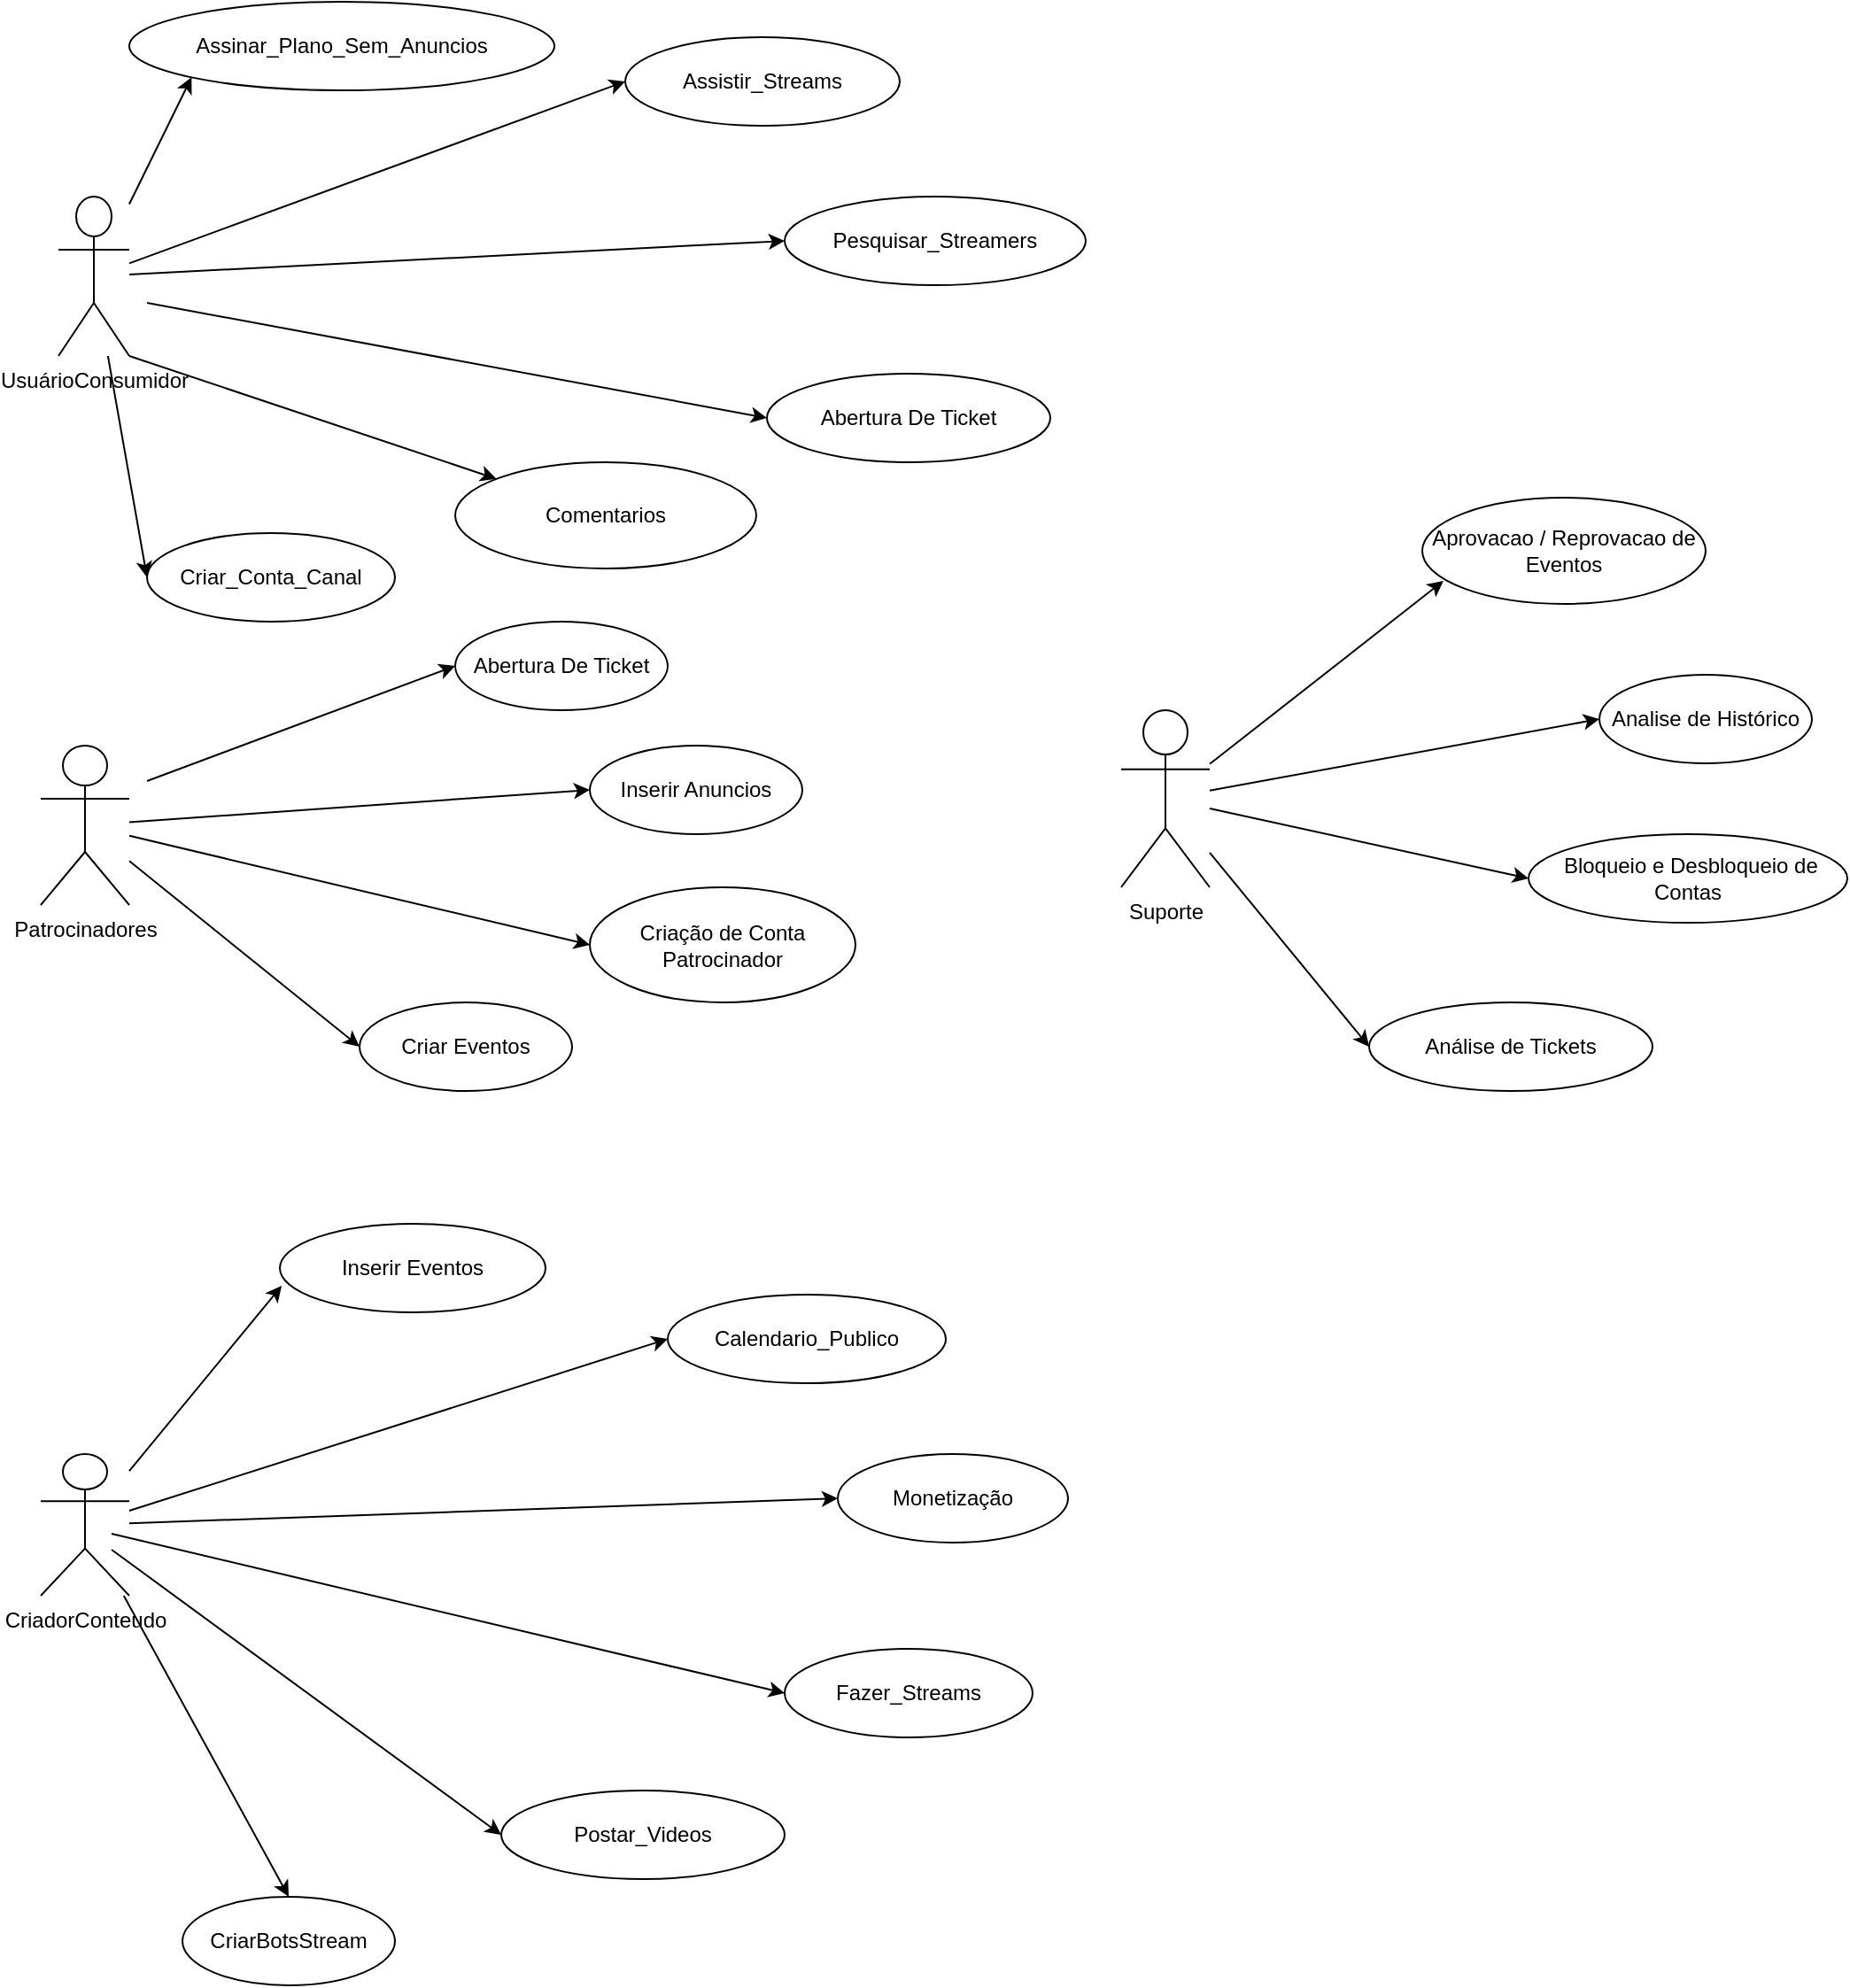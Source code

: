 <mxfile version="28.2.5" pages="23">
  <diagram name="Casos_De_Uso" id="0Wb1LLlp7r290baFD5k5">
    <mxGraphModel dx="1977" dy="1090" grid="1" gridSize="10" guides="1" tooltips="1" connect="1" arrows="1" fold="1" page="1" pageScale="1" pageWidth="827" pageHeight="1169" math="0" shadow="0">
      <root>
        <mxCell id="0" />
        <mxCell id="1" parent="0" />
        <mxCell id="L4y1q8X-tsEWpmJVP0X6-1" value="UsuárioConsumidor" style="shape=umlActor;verticalLabelPosition=bottom;verticalAlign=top;html=1;outlineConnect=0;" parent="1" vertex="1">
          <mxGeometry x="70" y="130" width="40" height="90" as="geometry" />
        </mxCell>
        <mxCell id="L4y1q8X-tsEWpmJVP0X6-3" value="Assistir_Streams" style="ellipse;whiteSpace=wrap;html=1;" parent="1" vertex="1">
          <mxGeometry x="390" y="40" width="155" height="50" as="geometry" />
        </mxCell>
        <mxCell id="L4y1q8X-tsEWpmJVP0X6-4" value="" style="endArrow=classic;html=1;rounded=0;entryX=0;entryY=0.5;entryDx=0;entryDy=0;" parent="1" source="L4y1q8X-tsEWpmJVP0X6-1" target="L4y1q8X-tsEWpmJVP0X6-3" edge="1">
          <mxGeometry width="50" height="50" relative="1" as="geometry">
            <mxPoint x="120" y="160" as="sourcePoint" />
            <mxPoint x="310.0" y="165" as="targetPoint" />
          </mxGeometry>
        </mxCell>
        <mxCell id="L4y1q8X-tsEWpmJVP0X6-10" value="Calendario_Publico" style="ellipse;whiteSpace=wrap;html=1;" parent="1" vertex="1">
          <mxGeometry x="414" y="750" width="157" height="50" as="geometry" />
        </mxCell>
        <mxCell id="L4y1q8X-tsEWpmJVP0X6-11" value="" style="endArrow=classic;html=1;rounded=0;entryX=0;entryY=0.5;entryDx=0;entryDy=0;" parent="1" source="L4y1q8X-tsEWpmJVP0X6-16" target="L4y1q8X-tsEWpmJVP0X6-10" edge="1">
          <mxGeometry width="50" height="50" relative="1" as="geometry">
            <mxPoint x="320" y="620" as="sourcePoint" />
            <mxPoint x="370" y="570" as="targetPoint" />
          </mxGeometry>
        </mxCell>
        <mxCell id="L4y1q8X-tsEWpmJVP0X6-12" value="Pesquisar_Streamers" style="ellipse;whiteSpace=wrap;html=1;" parent="1" vertex="1">
          <mxGeometry x="480" y="130" width="170" height="50" as="geometry" />
        </mxCell>
        <mxCell id="L4y1q8X-tsEWpmJVP0X6-13" value="" style="endArrow=classic;html=1;rounded=0;entryX=0;entryY=0.5;entryDx=0;entryDy=0;" parent="1" source="L4y1q8X-tsEWpmJVP0X6-1" target="L4y1q8X-tsEWpmJVP0X6-12" edge="1">
          <mxGeometry width="50" height="50" relative="1" as="geometry">
            <mxPoint x="330" y="240" as="sourcePoint" />
            <mxPoint x="229" y="265" as="targetPoint" />
          </mxGeometry>
        </mxCell>
        <mxCell id="L4y1q8X-tsEWpmJVP0X6-14" value="Inserir Eventos" style="ellipse;whiteSpace=wrap;html=1;" parent="1" vertex="1">
          <mxGeometry x="195" y="710" width="150" height="50" as="geometry" />
        </mxCell>
        <mxCell id="L4y1q8X-tsEWpmJVP0X6-15" value="" style="endArrow=classic;html=1;rounded=0;entryX=0.007;entryY=0.7;entryDx=0;entryDy=0;entryPerimeter=0;" parent="1" source="L4y1q8X-tsEWpmJVP0X6-16" target="L4y1q8X-tsEWpmJVP0X6-14" edge="1">
          <mxGeometry width="50" height="50" relative="1" as="geometry">
            <mxPoint x="110" y="590" as="sourcePoint" />
            <mxPoint x="370" y="570" as="targetPoint" />
          </mxGeometry>
        </mxCell>
        <mxCell id="L4y1q8X-tsEWpmJVP0X6-16" value="CriadorConteudo" style="shape=umlActor;verticalLabelPosition=bottom;verticalAlign=top;html=1;outlineConnect=0;" parent="1" vertex="1">
          <mxGeometry x="60" y="840" width="50" height="80" as="geometry" />
        </mxCell>
        <mxCell id="L4y1q8X-tsEWpmJVP0X6-17" value="Fazer_Streams" style="ellipse;whiteSpace=wrap;html=1;" parent="1" vertex="1">
          <mxGeometry x="480" y="950" width="140" height="50" as="geometry" />
        </mxCell>
        <mxCell id="L4y1q8X-tsEWpmJVP0X6-18" value="" style="endArrow=classic;html=1;rounded=0;entryX=0;entryY=0.5;entryDx=0;entryDy=0;" parent="1" target="L4y1q8X-tsEWpmJVP0X6-17" edge="1">
          <mxGeometry width="50" height="50" relative="1" as="geometry">
            <mxPoint x="100" y="885" as="sourcePoint" />
            <mxPoint x="370" y="910" as="targetPoint" />
          </mxGeometry>
        </mxCell>
        <mxCell id="L4y1q8X-tsEWpmJVP0X6-19" value="Postar_Videos" style="ellipse;whiteSpace=wrap;html=1;" parent="1" vertex="1">
          <mxGeometry x="320" y="1030" width="160" height="50" as="geometry" />
        </mxCell>
        <mxCell id="L4y1q8X-tsEWpmJVP0X6-20" value="" style="endArrow=classic;html=1;rounded=0;entryX=0;entryY=0.5;entryDx=0;entryDy=0;" parent="1" target="L4y1q8X-tsEWpmJVP0X6-19" edge="1">
          <mxGeometry width="50" height="50" relative="1" as="geometry">
            <mxPoint x="100" y="894" as="sourcePoint" />
            <mxPoint x="370" y="910" as="targetPoint" />
          </mxGeometry>
        </mxCell>
        <mxCell id="L4y1q8X-tsEWpmJVP0X6-25" value="Assinar_Plano_Sem_Anuncios" style="ellipse;whiteSpace=wrap;html=1;" parent="1" vertex="1">
          <mxGeometry x="110" y="20" width="240" height="50" as="geometry" />
        </mxCell>
        <mxCell id="L4y1q8X-tsEWpmJVP0X6-26" value="" style="endArrow=classic;html=1;rounded=0;entryX=0;entryY=1;entryDx=0;entryDy=0;" parent="1" source="L4y1q8X-tsEWpmJVP0X6-1" target="L4y1q8X-tsEWpmJVP0X6-25" edge="1">
          <mxGeometry width="50" height="50" relative="1" as="geometry">
            <mxPoint x="330" y="140" as="sourcePoint" />
            <mxPoint x="380" y="90" as="targetPoint" />
          </mxGeometry>
        </mxCell>
        <mxCell id="L4y1q8X-tsEWpmJVP0X6-27" value="Patrocinadores" style="shape=umlActor;verticalLabelPosition=bottom;verticalAlign=top;html=1;outlineConnect=0;" parent="1" vertex="1">
          <mxGeometry x="60" y="440" width="50" height="90" as="geometry" />
        </mxCell>
        <mxCell id="7ROJ7HDXmXH9lJl7lErS-1" value="Inserir Anuncios" style="ellipse;whiteSpace=wrap;html=1;" parent="1" vertex="1">
          <mxGeometry x="370" y="440" width="120" height="50" as="geometry" />
        </mxCell>
        <mxCell id="7ROJ7HDXmXH9lJl7lErS-2" value="" style="endArrow=classic;html=1;rounded=0;entryX=0;entryY=0.5;entryDx=0;entryDy=0;" parent="1" source="L4y1q8X-tsEWpmJVP0X6-27" target="7ROJ7HDXmXH9lJl7lErS-1" edge="1">
          <mxGeometry width="50" height="50" relative="1" as="geometry">
            <mxPoint x="160" y="480" as="sourcePoint" />
            <mxPoint x="210" y="430" as="targetPoint" />
          </mxGeometry>
        </mxCell>
        <mxCell id="7ROJ7HDXmXH9lJl7lErS-11" value="CriarBotsStream" style="ellipse;whiteSpace=wrap;html=1;" parent="1" vertex="1">
          <mxGeometry x="140" y="1090" width="120" height="50" as="geometry" />
        </mxCell>
        <mxCell id="7ROJ7HDXmXH9lJl7lErS-12" value="" style="endArrow=classic;html=1;rounded=0;entryX=0.5;entryY=0;entryDx=0;entryDy=0;" parent="1" source="L4y1q8X-tsEWpmJVP0X6-16" target="7ROJ7HDXmXH9lJl7lErS-11" edge="1">
          <mxGeometry width="50" height="50" relative="1" as="geometry">
            <mxPoint x="320" y="980" as="sourcePoint" />
            <mxPoint x="370" y="930" as="targetPoint" />
          </mxGeometry>
        </mxCell>
        <mxCell id="7ROJ7HDXmXH9lJl7lErS-14" value="Criar Eventos" style="ellipse;whiteSpace=wrap;html=1;" parent="1" vertex="1">
          <mxGeometry x="240" y="585" width="120" height="50" as="geometry" />
        </mxCell>
        <mxCell id="7ROJ7HDXmXH9lJl7lErS-16" value="" style="endArrow=classic;html=1;rounded=0;entryX=0;entryY=0.5;entryDx=0;entryDy=0;" parent="1" source="L4y1q8X-tsEWpmJVP0X6-27" target="7ROJ7HDXmXH9lJl7lErS-14" edge="1">
          <mxGeometry width="50" height="50" relative="1" as="geometry">
            <mxPoint x="200" y="520" as="sourcePoint" />
            <mxPoint x="250" y="470" as="targetPoint" />
          </mxGeometry>
        </mxCell>
        <mxCell id="ZrL4zfCOlltBhY1VTEnL-3" value="Criar_Conta_Canal" style="ellipse;whiteSpace=wrap;html=1;" parent="1" vertex="1">
          <mxGeometry x="120" y="320" width="140" height="50" as="geometry" />
        </mxCell>
        <mxCell id="ZrL4zfCOlltBhY1VTEnL-4" value="" style="endArrow=classic;html=1;rounded=0;entryX=0;entryY=0.5;entryDx=0;entryDy=0;" parent="1" source="L4y1q8X-tsEWpmJVP0X6-1" target="ZrL4zfCOlltBhY1VTEnL-3" edge="1">
          <mxGeometry width="50" height="50" relative="1" as="geometry">
            <mxPoint x="240" y="290" as="sourcePoint" />
            <mxPoint x="290" y="240" as="targetPoint" />
          </mxGeometry>
        </mxCell>
        <mxCell id="XtGuCXn9MKY7Pm9UXY0x-1" value="Criação de Conta Patrocinador" style="ellipse;whiteSpace=wrap;html=1;" parent="1" vertex="1">
          <mxGeometry x="370" y="520" width="150" height="65" as="geometry" />
        </mxCell>
        <mxCell id="XtGuCXn9MKY7Pm9UXY0x-2" value="" style="endArrow=classic;html=1;rounded=0;entryX=0;entryY=0.5;entryDx=0;entryDy=0;" parent="1" source="L4y1q8X-tsEWpmJVP0X6-27" target="XtGuCXn9MKY7Pm9UXY0x-1" edge="1">
          <mxGeometry width="50" height="50" relative="1" as="geometry">
            <mxPoint x="390" y="470" as="sourcePoint" />
            <mxPoint x="440" y="420" as="targetPoint" />
          </mxGeometry>
        </mxCell>
        <mxCell id="7gga1upPuzg5sBPf2-la-1" value="Suporte" style="shape=umlActor;verticalLabelPosition=bottom;verticalAlign=top;html=1;outlineConnect=0;" parent="1" vertex="1">
          <mxGeometry x="670" y="420" width="50" height="100" as="geometry" />
        </mxCell>
        <mxCell id="7gga1upPuzg5sBPf2-la-3" value="Analise de Histórico" style="ellipse;whiteSpace=wrap;html=1;" parent="1" vertex="1">
          <mxGeometry x="940" y="400" width="120" height="50" as="geometry" />
        </mxCell>
        <mxCell id="7gga1upPuzg5sBPf2-la-4" value="" style="endArrow=classic;html=1;rounded=0;entryX=0;entryY=0.5;entryDx=0;entryDy=0;" parent="1" source="7gga1upPuzg5sBPf2-la-1" target="7gga1upPuzg5sBPf2-la-3" edge="1">
          <mxGeometry width="50" height="50" relative="1" as="geometry">
            <mxPoint x="660" y="570" as="sourcePoint" />
            <mxPoint x="710" y="520" as="targetPoint" />
          </mxGeometry>
        </mxCell>
        <mxCell id="7gga1upPuzg5sBPf2-la-5" value="&amp;nbsp;Bloqueio e Desbloqueio de Contas" style="ellipse;whiteSpace=wrap;html=1;" parent="1" vertex="1">
          <mxGeometry x="900" y="490" width="180" height="50" as="geometry" />
        </mxCell>
        <mxCell id="7gga1upPuzg5sBPf2-la-6" value="" style="endArrow=classic;html=1;rounded=0;entryX=0;entryY=0.5;entryDx=0;entryDy=0;" parent="1" source="7gga1upPuzg5sBPf2-la-1" target="7gga1upPuzg5sBPf2-la-5" edge="1">
          <mxGeometry width="50" height="50" relative="1" as="geometry">
            <mxPoint x="660" y="570" as="sourcePoint" />
            <mxPoint x="710" y="520" as="targetPoint" />
          </mxGeometry>
        </mxCell>
        <mxCell id="7gga1upPuzg5sBPf2-la-7" value="Análise de Tickets" style="ellipse;whiteSpace=wrap;html=1;" parent="1" vertex="1">
          <mxGeometry x="810" y="585" width="160" height="50" as="geometry" />
        </mxCell>
        <mxCell id="VYiU-T1dn0OYZ-MHx4N6-1" value="" style="endArrow=classic;html=1;rounded=0;entryX=0;entryY=0.5;entryDx=0;entryDy=0;" parent="1" source="7gga1upPuzg5sBPf2-la-1" target="7gga1upPuzg5sBPf2-la-7" edge="1">
          <mxGeometry width="50" height="50" relative="1" as="geometry">
            <mxPoint x="730" y="490" as="sourcePoint" />
            <mxPoint x="940" y="440" as="targetPoint" />
          </mxGeometry>
        </mxCell>
        <mxCell id="MFhM5mKUUqgbmOTYggDm-1" value="Abertura De Ticket" style="ellipse;whiteSpace=wrap;html=1;" parent="1" vertex="1">
          <mxGeometry x="294" y="370" width="120" height="50" as="geometry" />
        </mxCell>
        <mxCell id="MFhM5mKUUqgbmOTYggDm-2" value="Aprovacao / Reprovacao de Eventos" style="ellipse;whiteSpace=wrap;html=1;" parent="1" vertex="1">
          <mxGeometry x="840" y="300" width="160" height="60" as="geometry" />
        </mxCell>
        <mxCell id="MFhM5mKUUqgbmOTYggDm-3" value="" style="endArrow=classic;html=1;rounded=0;entryX=0.075;entryY=0.783;entryDx=0;entryDy=0;entryPerimeter=0;" parent="1" source="7gga1upPuzg5sBPf2-la-1" target="MFhM5mKUUqgbmOTYggDm-2" edge="1">
          <mxGeometry width="50" height="50" relative="1" as="geometry">
            <mxPoint x="740" y="510" as="sourcePoint" />
            <mxPoint x="790" y="460" as="targetPoint" />
          </mxGeometry>
        </mxCell>
        <mxCell id="MFhM5mKUUqgbmOTYggDm-4" value="" style="endArrow=classic;html=1;rounded=0;entryX=0;entryY=0.5;entryDx=0;entryDy=0;" parent="1" target="MFhM5mKUUqgbmOTYggDm-1" edge="1">
          <mxGeometry width="50" height="50" relative="1" as="geometry">
            <mxPoint x="120" y="460" as="sourcePoint" />
            <mxPoint x="560" y="510" as="targetPoint" />
          </mxGeometry>
        </mxCell>
        <mxCell id="MFhM5mKUUqgbmOTYggDm-5" value="Abertura De Ticket" style="ellipse;whiteSpace=wrap;html=1;" parent="1" vertex="1">
          <mxGeometry x="470" y="230" width="160" height="50" as="geometry" />
        </mxCell>
        <mxCell id="MFhM5mKUUqgbmOTYggDm-6" value="" style="endArrow=classic;html=1;rounded=0;entryX=0;entryY=0.5;entryDx=0;entryDy=0;" parent="1" target="MFhM5mKUUqgbmOTYggDm-5" edge="1">
          <mxGeometry width="50" height="50" relative="1" as="geometry">
            <mxPoint x="120" y="190" as="sourcePoint" />
            <mxPoint x="680" y="190" as="targetPoint" />
          </mxGeometry>
        </mxCell>
        <mxCell id="PEhjXZDB_wLQ__LxKcrb-1" value="Monetização" style="ellipse;whiteSpace=wrap;html=1;" parent="1" vertex="1">
          <mxGeometry x="510" y="840" width="130" height="50" as="geometry" />
        </mxCell>
        <mxCell id="PEhjXZDB_wLQ__LxKcrb-2" value="" style="endArrow=classic;html=1;rounded=0;entryX=0;entryY=0.5;entryDx=0;entryDy=0;" parent="1" source="L4y1q8X-tsEWpmJVP0X6-16" target="PEhjXZDB_wLQ__LxKcrb-1" edge="1">
          <mxGeometry width="50" height="50" relative="1" as="geometry">
            <mxPoint x="400" y="880" as="sourcePoint" />
            <mxPoint x="450" y="830" as="targetPoint" />
          </mxGeometry>
        </mxCell>
        <mxCell id="ogfdNPSigVrN-S-gJONt-2" value="Comentarios" style="ellipse;whiteSpace=wrap;html=1;" vertex="1" parent="1">
          <mxGeometry x="294" y="280" width="170" height="60" as="geometry" />
        </mxCell>
        <mxCell id="ogfdNPSigVrN-S-gJONt-3" value="" style="endArrow=classic;html=1;rounded=0;exitX=1;exitY=1;exitDx=0;exitDy=0;exitPerimeter=0;" edge="1" parent="1" source="L4y1q8X-tsEWpmJVP0X6-1" target="ogfdNPSigVrN-S-gJONt-2">
          <mxGeometry width="50" height="50" relative="1" as="geometry">
            <mxPoint x="480" y="270" as="sourcePoint" />
            <mxPoint x="530" y="220" as="targetPoint" />
          </mxGeometry>
        </mxCell>
      </root>
    </mxGraphModel>
  </diagram>
  <diagram id="MfHt3qGVcwqovySneROy" name="FluxoDeAtividadeCriarConta">
    <mxGraphModel dx="1384" dy="763" grid="1" gridSize="10" guides="1" tooltips="1" connect="1" arrows="1" fold="1" page="1" pageScale="1" pageWidth="827" pageHeight="1169" math="0" shadow="0">
      <root>
        <mxCell id="0" />
        <mxCell id="1" parent="0" />
        <mxCell id="eqwybZmGa9eHu6jBJoFd-1" value="" style="ellipse;whiteSpace=wrap;html=1;aspect=fixed;" parent="1" vertex="1">
          <mxGeometry x="389" y="40" width="50" height="50" as="geometry" />
        </mxCell>
        <mxCell id="eqwybZmGa9eHu6jBJoFd-2" value="Insira o Nome" style="rounded=1;whiteSpace=wrap;html=1;" parent="1" vertex="1">
          <mxGeometry x="170" y="200" width="120" height="60" as="geometry" />
        </mxCell>
        <mxCell id="eqwybZmGa9eHu6jBJoFd-3" value="Insira o Email" style="rounded=1;whiteSpace=wrap;html=1;" parent="1" vertex="1">
          <mxGeometry x="170" y="310" width="120" height="60" as="geometry" />
        </mxCell>
        <mxCell id="eqwybZmGa9eHu6jBJoFd-4" value="Inisra a Senha" style="rounded=1;whiteSpace=wrap;html=1;" parent="1" vertex="1">
          <mxGeometry x="170" y="410" width="120" height="60" as="geometry" />
        </mxCell>
        <mxCell id="eqwybZmGa9eHu6jBJoFd-5" value="Confirmar Senha" style="rounded=1;whiteSpace=wrap;html=1;" parent="1" vertex="1">
          <mxGeometry x="170" y="510" width="120" height="60" as="geometry" />
        </mxCell>
        <mxCell id="eqwybZmGa9eHu6jBJoFd-6" value="Cadastrar com Google" style="rounded=1;whiteSpace=wrap;html=1;" parent="1" vertex="1">
          <mxGeometry x="522" y="340" width="120" height="60" as="geometry" />
        </mxCell>
        <mxCell id="eqwybZmGa9eHu6jBJoFd-7" value="" style="line;strokeWidth=1;fillColor=none;align=left;verticalAlign=middle;spacingTop=-1;spacingLeft=3;spacingRight=3;rotatable=0;labelPosition=right;points=[];portConstraint=eastwest;strokeColor=inherit;" parent="1" vertex="1">
          <mxGeometry x="170" y="150" width="480" height="8" as="geometry" />
        </mxCell>
        <mxCell id="eqwybZmGa9eHu6jBJoFd-8" value="" style="endArrow=classic;html=1;rounded=0;entryX=0.5;entryY=0;entryDx=0;entryDy=0;" parent="1" target="eqwybZmGa9eHu6jBJoFd-2" edge="1">
          <mxGeometry width="50" height="50" relative="1" as="geometry">
            <mxPoint x="230" y="150" as="sourcePoint" />
            <mxPoint x="440" y="370" as="targetPoint" />
          </mxGeometry>
        </mxCell>
        <mxCell id="eqwybZmGa9eHu6jBJoFd-9" value="" style="endArrow=classic;html=1;rounded=0;entryX=0.5;entryY=0;entryDx=0;entryDy=0;exitX=0.858;exitY=0.25;exitDx=0;exitDy=0;exitPerimeter=0;" parent="1" source="eqwybZmGa9eHu6jBJoFd-7" target="eqwybZmGa9eHu6jBJoFd-6" edge="1">
          <mxGeometry width="50" height="50" relative="1" as="geometry">
            <mxPoint x="580" y="160" as="sourcePoint" />
            <mxPoint x="440" y="370" as="targetPoint" />
          </mxGeometry>
        </mxCell>
        <mxCell id="eqwybZmGa9eHu6jBJoFd-10" value="" style="endArrow=classic;html=1;rounded=0;exitX=0.5;exitY=1;exitDx=0;exitDy=0;entryX=0.135;entryY=0.375;entryDx=0;entryDy=0;entryPerimeter=0;" parent="1" source="eqwybZmGa9eHu6jBJoFd-1" target="eqwybZmGa9eHu6jBJoFd-7" edge="1">
          <mxGeometry width="50" height="50" relative="1" as="geometry">
            <mxPoint x="390" y="420" as="sourcePoint" />
            <mxPoint x="440" y="370" as="targetPoint" />
          </mxGeometry>
        </mxCell>
        <mxCell id="eqwybZmGa9eHu6jBJoFd-11" value="" style="endArrow=classic;html=1;rounded=0;exitX=0.5;exitY=1;exitDx=0;exitDy=0;entryX=0.863;entryY=0.5;entryDx=0;entryDy=0;entryPerimeter=0;" parent="1" source="eqwybZmGa9eHu6jBJoFd-1" target="eqwybZmGa9eHu6jBJoFd-7" edge="1">
          <mxGeometry width="50" height="50" relative="1" as="geometry">
            <mxPoint x="390" y="420" as="sourcePoint" />
            <mxPoint x="440" y="370" as="targetPoint" />
          </mxGeometry>
        </mxCell>
        <mxCell id="eqwybZmGa9eHu6jBJoFd-12" value="" style="shape=line;html=1;strokeWidth=6;strokeColor=#ff0000;" parent="1" vertex="1">
          <mxGeometry x="170" y="640" width="480" height="10" as="geometry" />
        </mxCell>
        <mxCell id="eqwybZmGa9eHu6jBJoFd-13" value="" style="edgeStyle=orthogonalEdgeStyle;html=1;verticalAlign=bottom;endArrow=open;endSize=8;strokeColor=#ff0000;rounded=0;" parent="1" source="eqwybZmGa9eHu6jBJoFd-12" target="eqwybZmGa9eHu6jBJoFd-23" edge="1">
          <mxGeometry relative="1" as="geometry">
            <mxPoint x="414" y="730" as="targetPoint" />
            <Array as="points">
              <mxPoint x="410" y="700" />
              <mxPoint x="415" y="700" />
            </Array>
          </mxGeometry>
        </mxCell>
        <mxCell id="eqwybZmGa9eHu6jBJoFd-16" value="" style="endArrow=classic;html=1;rounded=0;exitX=0.5;exitY=1;exitDx=0;exitDy=0;entryX=0.5;entryY=0;entryDx=0;entryDy=0;" parent="1" source="eqwybZmGa9eHu6jBJoFd-2" target="eqwybZmGa9eHu6jBJoFd-3" edge="1">
          <mxGeometry width="50" height="50" relative="1" as="geometry">
            <mxPoint x="390" y="420" as="sourcePoint" />
            <mxPoint x="440" y="370" as="targetPoint" />
          </mxGeometry>
        </mxCell>
        <mxCell id="eqwybZmGa9eHu6jBJoFd-17" value="" style="endArrow=classic;html=1;rounded=0;exitX=0.5;exitY=1;exitDx=0;exitDy=0;entryX=0.5;entryY=0;entryDx=0;entryDy=0;" parent="1" source="eqwybZmGa9eHu6jBJoFd-3" target="eqwybZmGa9eHu6jBJoFd-4" edge="1">
          <mxGeometry width="50" height="50" relative="1" as="geometry">
            <mxPoint x="390" y="420" as="sourcePoint" />
            <mxPoint x="440" y="370" as="targetPoint" />
          </mxGeometry>
        </mxCell>
        <mxCell id="eqwybZmGa9eHu6jBJoFd-18" value="" style="endArrow=classic;html=1;rounded=0;exitX=0.5;exitY=1;exitDx=0;exitDy=0;entryX=0.5;entryY=0;entryDx=0;entryDy=0;" parent="1" source="eqwybZmGa9eHu6jBJoFd-4" target="eqwybZmGa9eHu6jBJoFd-5" edge="1">
          <mxGeometry width="50" height="50" relative="1" as="geometry">
            <mxPoint x="390" y="420" as="sourcePoint" />
            <mxPoint x="440" y="370" as="targetPoint" />
          </mxGeometry>
        </mxCell>
        <mxCell id="eqwybZmGa9eHu6jBJoFd-19" value="" style="endArrow=classic;html=1;rounded=0;exitX=0.5;exitY=1;exitDx=0;exitDy=0;entryX=0.125;entryY=0.3;entryDx=0;entryDy=0;entryPerimeter=0;" parent="1" source="eqwybZmGa9eHu6jBJoFd-5" target="eqwybZmGa9eHu6jBJoFd-12" edge="1">
          <mxGeometry width="50" height="50" relative="1" as="geometry">
            <mxPoint x="390" y="420" as="sourcePoint" />
            <mxPoint x="440" y="370" as="targetPoint" />
          </mxGeometry>
        </mxCell>
        <mxCell id="eqwybZmGa9eHu6jBJoFd-20" value="" style="endArrow=classic;html=1;rounded=0;exitX=0.5;exitY=1;exitDx=0;exitDy=0;entryX=0.858;entryY=0.3;entryDx=0;entryDy=0;entryPerimeter=0;" parent="1" source="eqwybZmGa9eHu6jBJoFd-6" target="eqwybZmGa9eHu6jBJoFd-12" edge="1">
          <mxGeometry width="50" height="50" relative="1" as="geometry">
            <mxPoint x="390" y="420" as="sourcePoint" />
            <mxPoint x="440" y="370" as="targetPoint" />
          </mxGeometry>
        </mxCell>
        <mxCell id="eqwybZmGa9eHu6jBJoFd-21" value="Plataforma" style="text;html=1;align=center;verticalAlign=middle;whiteSpace=wrap;rounded=0;" parent="1" vertex="1">
          <mxGeometry x="170" y="110" width="60" height="30" as="geometry" />
        </mxCell>
        <mxCell id="eqwybZmGa9eHu6jBJoFd-22" value="Via Google" style="text;html=1;align=center;verticalAlign=middle;whiteSpace=wrap;rounded=0;" parent="1" vertex="1">
          <mxGeometry x="570" y="110" width="60" height="30" as="geometry" />
        </mxCell>
        <mxCell id="eqwybZmGa9eHu6jBJoFd-23" value="" style="rhombus;whiteSpace=wrap;html=1;" parent="1" vertex="1">
          <mxGeometry x="374" y="730" width="80" height="80" as="geometry" />
        </mxCell>
        <mxCell id="eqwybZmGa9eHu6jBJoFd-25" value="Login Plataforma?" style="text;html=1;align=center;verticalAlign=middle;whiteSpace=wrap;rounded=0;" parent="1" vertex="1">
          <mxGeometry x="420" y="670" width="60" height="30" as="geometry" />
        </mxCell>
        <mxCell id="eqwybZmGa9eHu6jBJoFd-27" value="Confirmar Token Email" style="rounded=1;whiteSpace=wrap;html=1;" parent="1" vertex="1">
          <mxGeometry x="590" y="740" width="110" height="60" as="geometry" />
        </mxCell>
        <mxCell id="eqwybZmGa9eHu6jBJoFd-28" value="" style="endArrow=classic;html=1;rounded=0;entryX=0;entryY=0.5;entryDx=0;entryDy=0;exitX=1;exitY=0.5;exitDx=0;exitDy=0;" parent="1" source="eqwybZmGa9eHu6jBJoFd-23" target="eqwybZmGa9eHu6jBJoFd-27" edge="1">
          <mxGeometry width="50" height="50" relative="1" as="geometry">
            <mxPoint x="390" y="820" as="sourcePoint" />
            <mxPoint x="440" y="770" as="targetPoint" />
          </mxGeometry>
        </mxCell>
        <mxCell id="eqwybZmGa9eHu6jBJoFd-29" value="Sim" style="text;html=1;align=center;verticalAlign=middle;whiteSpace=wrap;rounded=0;" parent="1" vertex="1">
          <mxGeometry x="470" y="770" width="60" height="30" as="geometry" />
        </mxCell>
        <mxCell id="eqwybZmGa9eHu6jBJoFd-30" value="Sucesso Bem Vindo" style="rounded=1;whiteSpace=wrap;html=1;" parent="1" vertex="1">
          <mxGeometry x="354" y="950" width="120" height="60" as="geometry" />
        </mxCell>
        <mxCell id="eqwybZmGa9eHu6jBJoFd-31" value="" style="endArrow=classic;html=1;rounded=0;entryX=0.5;entryY=0;entryDx=0;entryDy=0;exitX=0.5;exitY=1;exitDx=0;exitDy=0;" parent="1" source="eqwybZmGa9eHu6jBJoFd-23" target="eqwybZmGa9eHu6jBJoFd-30" edge="1">
          <mxGeometry width="50" height="50" relative="1" as="geometry">
            <mxPoint x="390" y="820" as="sourcePoint" />
            <mxPoint x="440" y="770" as="targetPoint" />
          </mxGeometry>
        </mxCell>
        <mxCell id="eqwybZmGa9eHu6jBJoFd-32" value="Não" style="text;html=1;align=center;verticalAlign=middle;whiteSpace=wrap;rounded=0;" parent="1" vertex="1">
          <mxGeometry x="360" y="830" width="50" height="30" as="geometry" />
        </mxCell>
        <mxCell id="eqwybZmGa9eHu6jBJoFd-33" value="" style="rhombus;whiteSpace=wrap;html=1;" parent="1" vertex="1">
          <mxGeometry x="605" y="850" width="80" height="80" as="geometry" />
        </mxCell>
        <mxCell id="eqwybZmGa9eHu6jBJoFd-34" value="" style="endArrow=classic;html=1;rounded=0;entryX=0.5;entryY=0;entryDx=0;entryDy=0;exitX=0.5;exitY=1;exitDx=0;exitDy=0;" parent="1" source="eqwybZmGa9eHu6jBJoFd-27" target="eqwybZmGa9eHu6jBJoFd-33" edge="1">
          <mxGeometry width="50" height="50" relative="1" as="geometry">
            <mxPoint x="390" y="820" as="sourcePoint" />
            <mxPoint x="440" y="770" as="targetPoint" />
          </mxGeometry>
        </mxCell>
        <mxCell id="eqwybZmGa9eHu6jBJoFd-35" value="Token valido?" style="text;html=1;align=center;verticalAlign=middle;whiteSpace=wrap;rounded=0;" parent="1" vertex="1">
          <mxGeometry x="642" y="810" width="60" height="30" as="geometry" />
        </mxCell>
        <mxCell id="eqwybZmGa9eHu6jBJoFd-36" value="Erro Token Incorreto Inserido" style="rounded=1;whiteSpace=wrap;html=1;" parent="1" vertex="1">
          <mxGeometry x="778" y="860" width="120" height="60" as="geometry" />
        </mxCell>
        <mxCell id="eqwybZmGa9eHu6jBJoFd-37" value="" style="endArrow=classic;html=1;rounded=0;entryX=0;entryY=0.5;entryDx=0;entryDy=0;exitX=1;exitY=0.5;exitDx=0;exitDy=0;" parent="1" source="eqwybZmGa9eHu6jBJoFd-33" target="eqwybZmGa9eHu6jBJoFd-36" edge="1">
          <mxGeometry width="50" height="50" relative="1" as="geometry">
            <mxPoint x="390" y="820" as="sourcePoint" />
            <mxPoint x="440" y="770" as="targetPoint" />
          </mxGeometry>
        </mxCell>
        <mxCell id="eqwybZmGa9eHu6jBJoFd-38" value="Não" style="text;html=1;align=center;verticalAlign=middle;whiteSpace=wrap;rounded=0;" parent="1" vertex="1">
          <mxGeometry x="702" y="860" width="60" height="30" as="geometry" />
        </mxCell>
        <mxCell id="eqwybZmGa9eHu6jBJoFd-39" value="" style="endArrow=classic;html=1;rounded=0;exitX=0.5;exitY=1;exitDx=0;exitDy=0;entryX=1;entryY=0.5;entryDx=0;entryDy=0;" parent="1" source="eqwybZmGa9eHu6jBJoFd-33" target="eqwybZmGa9eHu6jBJoFd-30" edge="1">
          <mxGeometry width="50" height="50" relative="1" as="geometry">
            <mxPoint x="390" y="820" as="sourcePoint" />
            <mxPoint x="440" y="770" as="targetPoint" />
          </mxGeometry>
        </mxCell>
        <mxCell id="eqwybZmGa9eHu6jBJoFd-40" value="Sim" style="text;html=1;align=center;verticalAlign=middle;whiteSpace=wrap;rounded=0;" parent="1" vertex="1">
          <mxGeometry x="560" y="950" width="60" height="30" as="geometry" />
        </mxCell>
        <mxCell id="eqwybZmGa9eHu6jBJoFd-41" value="" style="ellipse;html=1;shape=endState;fillColor=#000000;strokeColor=#ff0000;" parent="1" vertex="1">
          <mxGeometry x="394" y="1080" width="40" height="40" as="geometry" />
        </mxCell>
        <mxCell id="eqwybZmGa9eHu6jBJoFd-42" value="" style="endArrow=classic;html=1;rounded=0;exitX=0.5;exitY=1;exitDx=0;exitDy=0;entryX=0.5;entryY=0;entryDx=0;entryDy=0;" parent="1" source="eqwybZmGa9eHu6jBJoFd-30" target="eqwybZmGa9eHu6jBJoFd-41" edge="1">
          <mxGeometry width="50" height="50" relative="1" as="geometry">
            <mxPoint x="390" y="1120" as="sourcePoint" />
            <mxPoint x="440" y="1070" as="targetPoint" />
          </mxGeometry>
        </mxCell>
      </root>
    </mxGraphModel>
  </diagram>
  <diagram id="hAKQ2IcH8jbp8x199lC5" name="FluxoDeAtividadesEfetuarLogin">
    <mxGraphModel dx="1384" dy="763" grid="1" gridSize="10" guides="1" tooltips="1" connect="1" arrows="1" fold="1" page="1" pageScale="1" pageWidth="827" pageHeight="1169" math="0" shadow="0">
      <root>
        <mxCell id="0" />
        <mxCell id="1" parent="0" />
        <mxCell id="e1rQOJ5hF8O7Qvi22GS2-1" value="" style="ellipse;whiteSpace=wrap;html=1;aspect=fixed;" parent="1" vertex="1">
          <mxGeometry x="392" y="20" width="44" height="44" as="geometry" />
        </mxCell>
        <mxCell id="e1rQOJ5hF8O7Qvi22GS2-7" style="edgeStyle=orthogonalEdgeStyle;rounded=0;orthogonalLoop=1;jettySize=auto;html=1;" parent="1" source="e1rQOJ5hF8O7Qvi22GS2-2" target="e1rQOJ5hF8O7Qvi22GS2-3" edge="1">
          <mxGeometry relative="1" as="geometry" />
        </mxCell>
        <mxCell id="e1rQOJ5hF8O7Qvi22GS2-2" value="Inserir_Email" style="rounded=1;whiteSpace=wrap;html=1;" parent="1" vertex="1">
          <mxGeometry x="250" y="159" width="94" height="50" as="geometry" />
        </mxCell>
        <mxCell id="e1rQOJ5hF8O7Qvi22GS2-3" value="Inserir_Senha" style="rounded=1;whiteSpace=wrap;html=1;" parent="1" vertex="1">
          <mxGeometry x="247" y="239" width="100" height="50" as="geometry" />
        </mxCell>
        <mxCell id="e1rQOJ5hF8O7Qvi22GS2-4" value="" style="line;strokeWidth=1;fillColor=none;align=left;verticalAlign=middle;spacingTop=-1;spacingLeft=3;spacingRight=3;rotatable=0;labelPosition=right;points=[];portConstraint=eastwest;strokeColor=inherit;" parent="1" vertex="1">
          <mxGeometry x="250" y="100" width="330" height="8" as="geometry" />
        </mxCell>
        <mxCell id="e1rQOJ5hF8O7Qvi22GS2-8" value="Selecionar_Logi&lt;br&gt;n_Google" style="rounded=1;whiteSpace=wrap;html=1;" parent="1" vertex="1">
          <mxGeometry x="498" y="159" width="110" height="71" as="geometry" />
        </mxCell>
        <mxCell id="e1rQOJ5hF8O7Qvi22GS2-9" value="" style="endArrow=classic;html=1;rounded=0;exitX=0.5;exitY=1;exitDx=0;exitDy=0;" parent="1" source="e1rQOJ5hF8O7Qvi22GS2-1" edge="1">
          <mxGeometry width="50" height="50" relative="1" as="geometry">
            <mxPoint x="390" y="270" as="sourcePoint" />
            <mxPoint x="414" y="100" as="targetPoint" />
          </mxGeometry>
        </mxCell>
        <mxCell id="e1rQOJ5hF8O7Qvi22GS2-10" value="" style="endArrow=classic;html=1;rounded=0;exitX=0.142;exitY=0.75;exitDx=0;exitDy=0;exitPerimeter=0;entryX=0.5;entryY=0;entryDx=0;entryDy=0;" parent="1" source="e1rQOJ5hF8O7Qvi22GS2-4" target="e1rQOJ5hF8O7Qvi22GS2-2" edge="1">
          <mxGeometry width="50" height="50" relative="1" as="geometry">
            <mxPoint x="390" y="270" as="sourcePoint" />
            <mxPoint x="440" y="220" as="targetPoint" />
          </mxGeometry>
        </mxCell>
        <mxCell id="e1rQOJ5hF8O7Qvi22GS2-11" value="" style="endArrow=classic;html=1;rounded=0;exitX=0.918;exitY=0.75;exitDx=0;exitDy=0;exitPerimeter=0;entryX=0.5;entryY=0;entryDx=0;entryDy=0;" parent="1" source="e1rQOJ5hF8O7Qvi22GS2-4" target="e1rQOJ5hF8O7Qvi22GS2-8" edge="1">
          <mxGeometry width="50" height="50" relative="1" as="geometry">
            <mxPoint x="390" y="270" as="sourcePoint" />
            <mxPoint x="440" y="220" as="targetPoint" />
          </mxGeometry>
        </mxCell>
        <mxCell id="e1rQOJ5hF8O7Qvi22GS2-12" value="" style="shape=line;html=1;strokeWidth=6;strokeColor=#ff0000;" parent="1" vertex="1">
          <mxGeometry x="252" y="410" width="320" height="10" as="geometry" />
        </mxCell>
        <mxCell id="e1rQOJ5hF8O7Qvi22GS2-13" value="" style="edgeStyle=orthogonalEdgeStyle;html=1;verticalAlign=bottom;endArrow=open;endSize=8;strokeColor=#ff0000;rounded=0;entryX=0.5;entryY=0;entryDx=0;entryDy=0;" parent="1" source="e1rQOJ5hF8O7Qvi22GS2-12" target="e1rQOJ5hF8O7Qvi22GS2-17" edge="1">
          <mxGeometry relative="1" as="geometry">
            <mxPoint x="412" y="500" as="targetPoint" />
          </mxGeometry>
        </mxCell>
        <mxCell id="e1rQOJ5hF8O7Qvi22GS2-14" value="" style="endArrow=classic;html=1;rounded=0;exitX=0.5;exitY=1;exitDx=0;exitDy=0;entryX=0.141;entryY=0.2;entryDx=0;entryDy=0;entryPerimeter=0;" parent="1" source="e1rQOJ5hF8O7Qvi22GS2-3" target="e1rQOJ5hF8O7Qvi22GS2-12" edge="1">
          <mxGeometry width="50" height="50" relative="1" as="geometry">
            <mxPoint x="390" y="370" as="sourcePoint" />
            <mxPoint x="440" y="320" as="targetPoint" />
          </mxGeometry>
        </mxCell>
        <mxCell id="e1rQOJ5hF8O7Qvi22GS2-15" value="" style="endArrow=classic;html=1;rounded=0;exitX=0.5;exitY=1;exitDx=0;exitDy=0;entryX=0.944;entryY=0.2;entryDx=0;entryDy=0;entryPerimeter=0;" parent="1" source="e1rQOJ5hF8O7Qvi22GS2-8" target="e1rQOJ5hF8O7Qvi22GS2-12" edge="1">
          <mxGeometry width="50" height="50" relative="1" as="geometry">
            <mxPoint x="390" y="370" as="sourcePoint" />
            <mxPoint x="440" y="320" as="targetPoint" />
          </mxGeometry>
        </mxCell>
        <mxCell id="e1rQOJ5hF8O7Qvi22GS2-17" value="" style="rhombus;whiteSpace=wrap;html=1;" parent="1" vertex="1">
          <mxGeometry x="372" y="520" width="80" height="80" as="geometry" />
        </mxCell>
        <mxCell id="e1rQOJ5hF8O7Qvi22GS2-18" value="Dados Corretos?" style="text;html=1;align=center;verticalAlign=middle;whiteSpace=wrap;rounded=0;" parent="1" vertex="1">
          <mxGeometry x="414" y="450" width="60" height="30" as="geometry" />
        </mxCell>
        <mxCell id="e1rQOJ5hF8O7Qvi22GS2-20" value="Erro ao realizar Login Tente Novamente" style="rounded=1;whiteSpace=wrap;html=1;" parent="1" vertex="1">
          <mxGeometry x="550" y="530" width="120" height="60" as="geometry" />
        </mxCell>
        <mxCell id="e1rQOJ5hF8O7Qvi22GS2-21" value="" style="endArrow=classic;html=1;rounded=0;entryX=0;entryY=0.5;entryDx=0;entryDy=0;exitX=1;exitY=0.5;exitDx=0;exitDy=0;" parent="1" source="e1rQOJ5hF8O7Qvi22GS2-17" target="e1rQOJ5hF8O7Qvi22GS2-20" edge="1">
          <mxGeometry width="50" height="50" relative="1" as="geometry">
            <mxPoint x="400" y="600" as="sourcePoint" />
            <mxPoint x="450" y="550" as="targetPoint" />
          </mxGeometry>
        </mxCell>
        <mxCell id="e1rQOJ5hF8O7Qvi22GS2-22" value="Não" style="text;html=1;align=center;verticalAlign=middle;whiteSpace=wrap;rounded=0;" parent="1" vertex="1">
          <mxGeometry x="460" y="530" width="60" height="30" as="geometry" />
        </mxCell>
        <mxCell id="e1rQOJ5hF8O7Qvi22GS2-23" value="Seja Bem Vindo de Volta" style="rounded=1;whiteSpace=wrap;html=1;" parent="1" vertex="1">
          <mxGeometry x="351" y="663" width="120" height="60" as="geometry" />
        </mxCell>
        <mxCell id="e1rQOJ5hF8O7Qvi22GS2-25" value="" style="endArrow=classic;html=1;rounded=0;exitX=0.5;exitY=1;exitDx=0;exitDy=0;entryX=0.5;entryY=0;entryDx=0;entryDy=0;" parent="1" source="e1rQOJ5hF8O7Qvi22GS2-17" target="e1rQOJ5hF8O7Qvi22GS2-23" edge="1">
          <mxGeometry width="50" height="50" relative="1" as="geometry">
            <mxPoint x="400" y="600" as="sourcePoint" />
            <mxPoint x="450" y="550" as="targetPoint" />
          </mxGeometry>
        </mxCell>
        <mxCell id="e1rQOJ5hF8O7Qvi22GS2-26" value="Sim" style="text;html=1;align=center;verticalAlign=middle;whiteSpace=wrap;rounded=0;" parent="1" vertex="1">
          <mxGeometry x="414" y="610" width="60" height="30" as="geometry" />
        </mxCell>
        <mxCell id="e1rQOJ5hF8O7Qvi22GS2-27" value="" style="ellipse;html=1;shape=endState;fillColor=#000000;strokeColor=#ff0000;" parent="1" vertex="1">
          <mxGeometry x="389" y="773" width="43" height="40" as="geometry" />
        </mxCell>
        <mxCell id="e1rQOJ5hF8O7Qvi22GS2-29" value="" style="endArrow=classic;html=1;rounded=0;entryX=0.5;entryY=0;entryDx=0;entryDy=0;exitX=0.5;exitY=1;exitDx=0;exitDy=0;" parent="1" source="e1rQOJ5hF8O7Qvi22GS2-23" target="e1rQOJ5hF8O7Qvi22GS2-27" edge="1">
          <mxGeometry width="50" height="50" relative="1" as="geometry">
            <mxPoint x="420" y="740" as="sourcePoint" />
            <mxPoint x="450" y="670" as="targetPoint" />
          </mxGeometry>
        </mxCell>
      </root>
    </mxGraphModel>
  </diagram>
  <diagram id="JRikCGclTTHMJUmT5hZS" name="FluxoDeAtividadesAssinarPlanosSemAnuncios">
    <mxGraphModel dx="1384" dy="763" grid="1" gridSize="10" guides="1" tooltips="1" connect="1" arrows="1" fold="1" page="1" pageScale="1" pageWidth="827" pageHeight="1169" math="0" shadow="0">
      <root>
        <mxCell id="0" />
        <mxCell id="1" parent="0" />
        <mxCell id="vYA8YlURmx9ZVAWr7hK7-1" value="" style="ellipse;whiteSpace=wrap;html=1;aspect=fixed;" parent="1" vertex="1">
          <mxGeometry x="393" y="220" width="41" height="41" as="geometry" />
        </mxCell>
        <mxCell id="vYA8YlURmx9ZVAWr7hK7-2" value="Escolher Plano" style="rounded=1;whiteSpace=wrap;html=1;" parent="1" vertex="1">
          <mxGeometry x="358" y="290" width="110" height="40" as="geometry" />
        </mxCell>
        <mxCell id="vYA8YlURmx9ZVAWr7hK7-3" value="" style="endArrow=classic;html=1;rounded=0;exitX=0.5;exitY=1;exitDx=0;exitDy=0;entryX=0.5;entryY=0;entryDx=0;entryDy=0;" parent="1" source="vYA8YlURmx9ZVAWr7hK7-1" target="vYA8YlURmx9ZVAWr7hK7-2" edge="1">
          <mxGeometry width="50" height="50" relative="1" as="geometry">
            <mxPoint x="390" y="480" as="sourcePoint" />
            <mxPoint x="440" y="430" as="targetPoint" />
          </mxGeometry>
        </mxCell>
        <mxCell id="vYA8YlURmx9ZVAWr7hK7-4" value="Inserir Forma de Pagamento" style="rounded=1;whiteSpace=wrap;html=1;" parent="1" vertex="1">
          <mxGeometry x="358" y="360" width="112" height="50" as="geometry" />
        </mxCell>
        <mxCell id="vYA8YlURmx9ZVAWr7hK7-5" value="" style="endArrow=classic;html=1;rounded=0;exitX=0.5;exitY=1;exitDx=0;exitDy=0;entryX=0.5;entryY=0;entryDx=0;entryDy=0;" parent="1" source="vYA8YlURmx9ZVAWr7hK7-2" target="vYA8YlURmx9ZVAWr7hK7-4" edge="1">
          <mxGeometry width="50" height="50" relative="1" as="geometry">
            <mxPoint x="390" y="480" as="sourcePoint" />
            <mxPoint x="440" y="430" as="targetPoint" />
          </mxGeometry>
        </mxCell>
        <mxCell id="cyB9izOUdDAxBiJd5xxL-1" value="" style="line;strokeWidth=1;fillColor=none;align=left;verticalAlign=middle;spacingTop=-1;spacingLeft=3;spacingRight=3;rotatable=0;labelPosition=right;points=[];portConstraint=eastwest;strokeColor=inherit;" parent="1" vertex="1">
          <mxGeometry x="142" y="460" width="536" height="8" as="geometry" />
        </mxCell>
        <mxCell id="cyB9izOUdDAxBiJd5xxL-2" value="" style="endArrow=classic;html=1;rounded=0;entryX=0.5;entryY=0;entryDx=0;entryDy=0;" parent="1" target="cyB9izOUdDAxBiJd5xxL-7" edge="1">
          <mxGeometry width="50" height="50" relative="1" as="geometry">
            <mxPoint x="260" y="470" as="sourcePoint" />
            <mxPoint x="343" y="545" as="targetPoint" />
          </mxGeometry>
        </mxCell>
        <mxCell id="cyB9izOUdDAxBiJd5xxL-3" value="" style="endArrow=classic;html=1;rounded=0;exitX=0.512;exitY=1.154;exitDx=0;exitDy=0;exitPerimeter=0;entryX=0.5;entryY=0;entryDx=0;entryDy=0;" parent="1" source="cyB9izOUdDAxBiJd5xxL-1" target="cyB9izOUdDAxBiJd5xxL-8" edge="1">
          <mxGeometry width="50" height="50" relative="1" as="geometry">
            <mxPoint x="378" y="490" as="sourcePoint" />
            <mxPoint x="498" y="550" as="targetPoint" />
          </mxGeometry>
        </mxCell>
        <mxCell id="cyB9izOUdDAxBiJd5xxL-4" value="" style="endArrow=classic;html=1;rounded=0;exitX=0.779;exitY=0.962;exitDx=0;exitDy=0;exitPerimeter=0;entryX=0.5;entryY=0;entryDx=0;entryDy=0;" parent="1" source="cyB9izOUdDAxBiJd5xxL-1" target="cyB9izOUdDAxBiJd5xxL-9" edge="1">
          <mxGeometry width="50" height="50" relative="1" as="geometry">
            <mxPoint x="633.5" y="464" as="sourcePoint" />
            <mxPoint x="634" y="560" as="targetPoint" />
          </mxGeometry>
        </mxCell>
        <mxCell id="cyB9izOUdDAxBiJd5xxL-7" value="Debito" style="rounded=1;whiteSpace=wrap;html=1;" parent="1" vertex="1">
          <mxGeometry x="200" y="552" width="120" height="43" as="geometry" />
        </mxCell>
        <mxCell id="cyB9izOUdDAxBiJd5xxL-8" value="Credito" style="rounded=1;whiteSpace=wrap;html=1;" parent="1" vertex="1">
          <mxGeometry x="357" y="552" width="120" height="43" as="geometry" />
        </mxCell>
        <mxCell id="cyB9izOUdDAxBiJd5xxL-9" value="Pix" style="rounded=1;whiteSpace=wrap;html=1;" parent="1" vertex="1">
          <mxGeometry x="500" y="551" width="120" height="43" as="geometry" />
        </mxCell>
        <mxCell id="cyB9izOUdDAxBiJd5xxL-17" value="" style="endArrow=classic;html=1;rounded=0;exitX=0.5;exitY=1;exitDx=0;exitDy=0;entryX=0.5;entryY=0;entryDx=0;entryDy=0;" parent="1" source="cyB9izOUdDAxBiJd5xxL-7" edge="1">
          <mxGeometry width="50" height="50" relative="1" as="geometry">
            <mxPoint x="334" y="740" as="sourcePoint" />
            <mxPoint x="260" y="638" as="targetPoint" />
          </mxGeometry>
        </mxCell>
        <mxCell id="cyB9izOUdDAxBiJd5xxL-22" value="Selecionar Quantidade de Parcelas" style="rounded=1;whiteSpace=wrap;html=1;" parent="1" vertex="1">
          <mxGeometry x="360" y="638" width="114" height="62" as="geometry" />
        </mxCell>
        <mxCell id="cyB9izOUdDAxBiJd5xxL-23" value="" style="endArrow=classic;html=1;rounded=0;exitX=0.5;exitY=1;exitDx=0;exitDy=0;entryX=0.5;entryY=0;entryDx=0;entryDy=0;" parent="1" source="cyB9izOUdDAxBiJd5xxL-8" target="cyB9izOUdDAxBiJd5xxL-22" edge="1">
          <mxGeometry width="50" height="50" relative="1" as="geometry">
            <mxPoint x="416.5" y="681" as="sourcePoint" />
            <mxPoint x="494" y="650" as="targetPoint" />
          </mxGeometry>
        </mxCell>
        <mxCell id="cyB9izOUdDAxBiJd5xxL-24" value="Ler QR Code" style="rounded=1;whiteSpace=wrap;html=1;" parent="1" vertex="1">
          <mxGeometry x="503" y="848.5" width="114" height="43" as="geometry" />
        </mxCell>
        <mxCell id="cyB9izOUdDAxBiJd5xxL-25" value="" style="endArrow=classic;html=1;rounded=0;entryX=0.5;entryY=0;entryDx=0;entryDy=0;exitX=0.5;exitY=1;exitDx=0;exitDy=0;" parent="1" source="cyB9izOUdDAxBiJd5xxL-9" target="cyB9izOUdDAxBiJd5xxL-24" edge="1">
          <mxGeometry width="50" height="50" relative="1" as="geometry">
            <mxPoint x="304" y="760" as="sourcePoint" />
            <mxPoint x="354" y="710" as="targetPoint" />
          </mxGeometry>
        </mxCell>
        <mxCell id="cyB9izOUdDAxBiJd5xxL-34" value="" style="shape=line;html=1;strokeWidth=6;strokeColor=#ff0000;" parent="1" vertex="1">
          <mxGeometry x="112" y="1410" width="610" height="10" as="geometry" />
        </mxCell>
        <mxCell id="cyB9izOUdDAxBiJd5xxL-35" value="" style="edgeStyle=orthogonalEdgeStyle;html=1;verticalAlign=bottom;endArrow=open;endSize=8;strokeColor=#ff0000;rounded=0;entryX=0.5;entryY=0;entryDx=0;entryDy=0;" parent="1" source="cyB9izOUdDAxBiJd5xxL-34" target="yU3RdAlYThRb6PwqIOMg-27" edge="1">
          <mxGeometry relative="1" as="geometry">
            <mxPoint x="417" y="1458" as="targetPoint" />
          </mxGeometry>
        </mxCell>
        <mxCell id="cyB9izOUdDAxBiJd5xxL-40" value="" style="endArrow=classic;html=1;rounded=0;exitX=0.5;exitY=1;exitDx=0;exitDy=0;entryX=0.507;entryY=0.303;entryDx=0;entryDy=0;entryPerimeter=0;" parent="1" source="vYA8YlURmx9ZVAWr7hK7-4" target="cyB9izOUdDAxBiJd5xxL-1" edge="1">
          <mxGeometry width="50" height="50" relative="1" as="geometry">
            <mxPoint x="400" y="510" as="sourcePoint" />
            <mxPoint x="450" y="460" as="targetPoint" />
          </mxGeometry>
        </mxCell>
        <mxCell id="yU3RdAlYThRb6PwqIOMg-1" value="Inserir Numero do Cartão" style="rounded=1;whiteSpace=wrap;html=1;" parent="1" vertex="1">
          <mxGeometry x="200" y="640" width="120" height="60" as="geometry" />
        </mxCell>
        <mxCell id="yU3RdAlYThRb6PwqIOMg-2" value="Inserir Nome do Titular" style="rounded=1;whiteSpace=wrap;html=1;" parent="1" vertex="1">
          <mxGeometry x="200" y="750" width="120" height="60" as="geometry" />
        </mxCell>
        <mxCell id="yU3RdAlYThRb6PwqIOMg-3" value="Inserir Data de Validade" style="rounded=1;whiteSpace=wrap;html=1;" parent="1" vertex="1">
          <mxGeometry x="200" y="870" width="120" height="60" as="geometry" />
        </mxCell>
        <mxCell id="yU3RdAlYThRb6PwqIOMg-4" value="Inserir Código de Segurança" style="rounded=1;whiteSpace=wrap;html=1;" parent="1" vertex="1">
          <mxGeometry x="200" y="990" width="120" height="60" as="geometry" />
        </mxCell>
        <mxCell id="yU3RdAlYThRb6PwqIOMg-5" value="" style="endArrow=classic;html=1;rounded=0;exitX=0.5;exitY=1;exitDx=0;exitDy=0;entryX=0.5;entryY=0;entryDx=0;entryDy=0;" parent="1" source="yU3RdAlYThRb6PwqIOMg-1" target="yU3RdAlYThRb6PwqIOMg-2" edge="1">
          <mxGeometry width="50" height="50" relative="1" as="geometry">
            <mxPoint x="350" y="900" as="sourcePoint" />
            <mxPoint x="400" y="850" as="targetPoint" />
          </mxGeometry>
        </mxCell>
        <mxCell id="yU3RdAlYThRb6PwqIOMg-6" value="" style="endArrow=classic;html=1;rounded=0;exitX=0.5;exitY=1;exitDx=0;exitDy=0;entryX=0.5;entryY=0;entryDx=0;entryDy=0;" parent="1" source="yU3RdAlYThRb6PwqIOMg-2" target="yU3RdAlYThRb6PwqIOMg-3" edge="1">
          <mxGeometry width="50" height="50" relative="1" as="geometry">
            <mxPoint x="350" y="900" as="sourcePoint" />
            <mxPoint x="400" y="850" as="targetPoint" />
          </mxGeometry>
        </mxCell>
        <mxCell id="yU3RdAlYThRb6PwqIOMg-7" value="" style="endArrow=classic;html=1;rounded=0;exitX=0.5;exitY=1;exitDx=0;exitDy=0;entryX=0.5;entryY=0;entryDx=0;entryDy=0;" parent="1" source="yU3RdAlYThRb6PwqIOMg-3" target="yU3RdAlYThRb6PwqIOMg-4" edge="1">
          <mxGeometry width="50" height="50" relative="1" as="geometry">
            <mxPoint x="350" y="900" as="sourcePoint" />
            <mxPoint x="400" y="850" as="targetPoint" />
          </mxGeometry>
        </mxCell>
        <mxCell id="yU3RdAlYThRb6PwqIOMg-8" value="Insira CPF/CNPJ do titular" style="rounded=1;whiteSpace=wrap;html=1;" parent="1" vertex="1">
          <mxGeometry x="200" y="1100" width="120" height="60" as="geometry" />
        </mxCell>
        <mxCell id="yU3RdAlYThRb6PwqIOMg-9" value="" style="endArrow=classic;html=1;rounded=0;exitX=0.5;exitY=1;exitDx=0;exitDy=0;entryX=0.5;entryY=0;entryDx=0;entryDy=0;" parent="1" source="yU3RdAlYThRb6PwqIOMg-4" target="yU3RdAlYThRb6PwqIOMg-8" edge="1">
          <mxGeometry width="50" height="50" relative="1" as="geometry">
            <mxPoint x="350" y="1130" as="sourcePoint" />
            <mxPoint x="400" y="1080" as="targetPoint" />
          </mxGeometry>
        </mxCell>
        <mxCell id="yU3RdAlYThRb6PwqIOMg-11" value="" style="endArrow=classic;html=1;rounded=0;exitX=0.5;exitY=1;exitDx=0;exitDy=0;" parent="1" source="yU3RdAlYThRb6PwqIOMg-8" edge="1">
          <mxGeometry width="50" height="50" relative="1" as="geometry">
            <mxPoint x="350" y="1040" as="sourcePoint" />
            <mxPoint x="260" y="1412" as="targetPoint" />
          </mxGeometry>
        </mxCell>
        <mxCell id="yU3RdAlYThRb6PwqIOMg-12" value="Inserir Numero do Cartão" style="rounded=1;whiteSpace=wrap;html=1;" parent="1" vertex="1">
          <mxGeometry x="357" y="730" width="120" height="60" as="geometry" />
        </mxCell>
        <mxCell id="yU3RdAlYThRb6PwqIOMg-13" value="Inserir Nome do Titular" style="rounded=1;whiteSpace=wrap;html=1;" parent="1" vertex="1">
          <mxGeometry x="357" y="840" width="120" height="60" as="geometry" />
        </mxCell>
        <mxCell id="yU3RdAlYThRb6PwqIOMg-14" value="Inserir Data de Validade" style="rounded=1;whiteSpace=wrap;html=1;" parent="1" vertex="1">
          <mxGeometry x="357" y="960" width="120" height="60" as="geometry" />
        </mxCell>
        <mxCell id="yU3RdAlYThRb6PwqIOMg-15" value="Inserir Código de Segurança" style="rounded=1;whiteSpace=wrap;html=1;" parent="1" vertex="1">
          <mxGeometry x="357" y="1080" width="120" height="60" as="geometry" />
        </mxCell>
        <mxCell id="yU3RdAlYThRb6PwqIOMg-16" value="" style="endArrow=classic;html=1;rounded=0;exitX=0.5;exitY=1;exitDx=0;exitDy=0;entryX=0.5;entryY=0;entryDx=0;entryDy=0;" parent="1" source="yU3RdAlYThRb6PwqIOMg-12" target="yU3RdAlYThRb6PwqIOMg-13" edge="1">
          <mxGeometry width="50" height="50" relative="1" as="geometry">
            <mxPoint x="507" y="990" as="sourcePoint" />
            <mxPoint x="557" y="940" as="targetPoint" />
          </mxGeometry>
        </mxCell>
        <mxCell id="yU3RdAlYThRb6PwqIOMg-17" value="" style="endArrow=classic;html=1;rounded=0;exitX=0.5;exitY=1;exitDx=0;exitDy=0;entryX=0.5;entryY=0;entryDx=0;entryDy=0;" parent="1" source="yU3RdAlYThRb6PwqIOMg-13" target="yU3RdAlYThRb6PwqIOMg-14" edge="1">
          <mxGeometry width="50" height="50" relative="1" as="geometry">
            <mxPoint x="507" y="990" as="sourcePoint" />
            <mxPoint x="557" y="940" as="targetPoint" />
          </mxGeometry>
        </mxCell>
        <mxCell id="yU3RdAlYThRb6PwqIOMg-18" value="" style="endArrow=classic;html=1;rounded=0;exitX=0.5;exitY=1;exitDx=0;exitDy=0;entryX=0.5;entryY=0;entryDx=0;entryDy=0;" parent="1" source="yU3RdAlYThRb6PwqIOMg-14" target="yU3RdAlYThRb6PwqIOMg-15" edge="1">
          <mxGeometry width="50" height="50" relative="1" as="geometry">
            <mxPoint x="507" y="990" as="sourcePoint" />
            <mxPoint x="557" y="940" as="targetPoint" />
          </mxGeometry>
        </mxCell>
        <mxCell id="yU3RdAlYThRb6PwqIOMg-19" value="Insira CPF/CNPJ do titular" style="rounded=1;whiteSpace=wrap;html=1;" parent="1" vertex="1">
          <mxGeometry x="357" y="1190" width="120" height="60" as="geometry" />
        </mxCell>
        <mxCell id="yU3RdAlYThRb6PwqIOMg-20" value="" style="endArrow=classic;html=1;rounded=0;exitX=0.5;exitY=1;exitDx=0;exitDy=0;entryX=0.5;entryY=0;entryDx=0;entryDy=0;" parent="1" source="yU3RdAlYThRb6PwqIOMg-15" target="yU3RdAlYThRb6PwqIOMg-19" edge="1">
          <mxGeometry width="50" height="50" relative="1" as="geometry">
            <mxPoint x="507" y="1220" as="sourcePoint" />
            <mxPoint x="557" y="1170" as="targetPoint" />
          </mxGeometry>
        </mxCell>
        <mxCell id="yU3RdAlYThRb6PwqIOMg-21" value="Insira o Endereço de cobrança&amp;nbsp;" style="rounded=1;whiteSpace=wrap;html=1;" parent="1" vertex="1">
          <mxGeometry x="357" y="1290" width="120" height="60" as="geometry" />
        </mxCell>
        <mxCell id="yU3RdAlYThRb6PwqIOMg-22" value="" style="endArrow=classic;html=1;rounded=0;exitX=0.5;exitY=1;exitDx=0;exitDy=0;entryX=0.5;entryY=0;entryDx=0;entryDy=0;" parent="1" source="yU3RdAlYThRb6PwqIOMg-19" target="yU3RdAlYThRb6PwqIOMg-21" edge="1">
          <mxGeometry width="50" height="50" relative="1" as="geometry">
            <mxPoint x="507" y="1130" as="sourcePoint" />
            <mxPoint x="557" y="1080" as="targetPoint" />
          </mxGeometry>
        </mxCell>
        <mxCell id="yU3RdAlYThRb6PwqIOMg-23" value="" style="endArrow=classic;html=1;rounded=0;exitX=0.5;exitY=1;exitDx=0;exitDy=0;entryX=0.5;entryY=0;entryDx=0;entryDy=0;" parent="1" source="cyB9izOUdDAxBiJd5xxL-22" target="yU3RdAlYThRb6PwqIOMg-12" edge="1">
          <mxGeometry width="50" height="50" relative="1" as="geometry">
            <mxPoint x="350" y="810" as="sourcePoint" />
            <mxPoint x="400" y="760" as="targetPoint" />
          </mxGeometry>
        </mxCell>
        <mxCell id="yU3RdAlYThRb6PwqIOMg-24" value="" style="endArrow=classic;html=1;rounded=0;exitX=0.5;exitY=1;exitDx=0;exitDy=0;" parent="1" source="yU3RdAlYThRb6PwqIOMg-21" edge="1">
          <mxGeometry width="50" height="50" relative="1" as="geometry">
            <mxPoint x="350" y="1390" as="sourcePoint" />
            <mxPoint x="416" y="1418" as="targetPoint" />
          </mxGeometry>
        </mxCell>
        <mxCell id="yU3RdAlYThRb6PwqIOMg-25" value="" style="endArrow=classic;html=1;rounded=0;exitX=0.5;exitY=1;exitDx=0;exitDy=0;entryX=0.734;entryY=0.459;entryDx=0;entryDy=0;entryPerimeter=0;" parent="1" source="cyB9izOUdDAxBiJd5xxL-24" target="cyB9izOUdDAxBiJd5xxL-34" edge="1">
          <mxGeometry width="50" height="50" relative="1" as="geometry">
            <mxPoint x="350" y="1160" as="sourcePoint" />
            <mxPoint x="560" y="1400" as="targetPoint" />
          </mxGeometry>
        </mxCell>
        <mxCell id="yU3RdAlYThRb6PwqIOMg-27" value="" style="rhombus;whiteSpace=wrap;html=1;" parent="1" vertex="1">
          <mxGeometry x="377" y="1500" width="83" height="80" as="geometry" />
        </mxCell>
        <mxCell id="yU3RdAlYThRb6PwqIOMg-28" value="Pagamento Efetivado com Sucesso?" style="text;html=1;align=center;verticalAlign=middle;whiteSpace=wrap;rounded=0;" parent="1" vertex="1">
          <mxGeometry x="417" y="1440" width="123" height="50" as="geometry" />
        </mxCell>
        <mxCell id="yU3RdAlYThRb6PwqIOMg-29" value="Erro ao efetuar pagamento, tente novamente" style="rounded=1;whiteSpace=wrap;html=1;" parent="1" vertex="1">
          <mxGeometry x="530" y="1510" width="170" height="60" as="geometry" />
        </mxCell>
        <mxCell id="yU3RdAlYThRb6PwqIOMg-30" value="" style="endArrow=classic;html=1;rounded=0;entryX=0;entryY=0.5;entryDx=0;entryDy=0;exitX=1;exitY=0.5;exitDx=0;exitDy=0;" parent="1" source="yU3RdAlYThRb6PwqIOMg-27" target="yU3RdAlYThRb6PwqIOMg-29" edge="1">
          <mxGeometry width="50" height="50" relative="1" as="geometry">
            <mxPoint x="350" y="1630" as="sourcePoint" />
            <mxPoint x="400" y="1580" as="targetPoint" />
          </mxGeometry>
        </mxCell>
        <mxCell id="yU3RdAlYThRb6PwqIOMg-31" value="Não" style="text;html=1;align=center;verticalAlign=middle;whiteSpace=wrap;rounded=0;" parent="1" vertex="1">
          <mxGeometry x="460" y="1500" width="60" height="30" as="geometry" />
        </mxCell>
        <mxCell id="yU3RdAlYThRb6PwqIOMg-34" value="Sim" style="text;html=1;align=center;verticalAlign=middle;whiteSpace=wrap;rounded=0;" parent="1" vertex="1">
          <mxGeometry x="430" y="1604" width="60" height="30" as="geometry" />
        </mxCell>
        <mxCell id="yU3RdAlYThRb6PwqIOMg-35" value="Redirecionar usuário com a assinatura ativa" style="rounded=1;whiteSpace=wrap;html=1;" parent="1" vertex="1">
          <mxGeometry x="341.5" y="1661" width="153" height="60" as="geometry" />
        </mxCell>
        <mxCell id="yU3RdAlYThRb6PwqIOMg-36" value="" style="endArrow=classic;html=1;rounded=0;exitX=0.5;exitY=1;exitDx=0;exitDy=0;entryX=0.5;entryY=0;entryDx=0;entryDy=0;" parent="1" source="yU3RdAlYThRb6PwqIOMg-27" target="yU3RdAlYThRb6PwqIOMg-35" edge="1">
          <mxGeometry width="50" height="50" relative="1" as="geometry">
            <mxPoint x="350" y="1630" as="sourcePoint" />
            <mxPoint x="400" y="1580" as="targetPoint" />
          </mxGeometry>
        </mxCell>
        <mxCell id="yU3RdAlYThRb6PwqIOMg-37" value="" style="ellipse;html=1;shape=endState;fillColor=#000000;strokeColor=#ff0000;" parent="1" vertex="1">
          <mxGeometry x="399" y="1784" width="38" height="40" as="geometry" />
        </mxCell>
        <mxCell id="yU3RdAlYThRb6PwqIOMg-38" value="" style="endArrow=classic;html=1;rounded=0;entryX=0.5;entryY=0;entryDx=0;entryDy=0;exitX=0.5;exitY=1;exitDx=0;exitDy=0;" parent="1" source="yU3RdAlYThRb6PwqIOMg-35" target="yU3RdAlYThRb6PwqIOMg-37" edge="1">
          <mxGeometry width="50" height="50" relative="1" as="geometry">
            <mxPoint x="350" y="1630" as="sourcePoint" />
            <mxPoint x="400" y="1580" as="targetPoint" />
          </mxGeometry>
        </mxCell>
        <mxCell id="yU3RdAlYThRb6PwqIOMg-39" value="" style="endArrow=classic;html=1;rounded=0;exitX=0.5;exitY=1;exitDx=0;exitDy=0;entryX=1;entryY=0.5;entryDx=0;entryDy=0;" parent="1" source="yU3RdAlYThRb6PwqIOMg-29" target="yU3RdAlYThRb6PwqIOMg-37" edge="1">
          <mxGeometry width="50" height="50" relative="1" as="geometry">
            <mxPoint x="350" y="1750" as="sourcePoint" />
            <mxPoint x="400" y="1700" as="targetPoint" />
            <Array as="points">
              <mxPoint x="615" y="1804" />
            </Array>
          </mxGeometry>
        </mxCell>
        <mxCell id="nNLKVvjkIp0508KvfZm0-1" value="Nesta etapa de planos haverão diferentes vantagens para cada tipo de plano além de seus valores, ex: inserir mais Bots personalizados, adicionar gifs de perfil, posts de videos mais longo e muitos outros, além de 0 anuncios." style="text;html=1;align=center;verticalAlign=middle;whiteSpace=wrap;rounded=0;" parent="1" vertex="1">
          <mxGeometry x="480" y="220" width="200" height="100" as="geometry" />
        </mxCell>
      </root>
    </mxGraphModel>
  </diagram>
  <diagram id="zKZVSEMpmZLyZg2eKAa3" name="FluxoDeAtividadeCriarCanal">
    <mxGraphModel dx="1384" dy="763" grid="1" gridSize="10" guides="1" tooltips="1" connect="1" arrows="1" fold="1" page="1" pageScale="1" pageWidth="827" pageHeight="1169" math="0" shadow="0">
      <root>
        <mxCell id="0" />
        <mxCell id="1" parent="0" />
        <mxCell id="7e1s7HvGyzzkE5dOozb0-1" value="" style="ellipse;whiteSpace=wrap;html=1;aspect=fixed;" parent="1" vertex="1">
          <mxGeometry x="392" y="30" width="44" height="44" as="geometry" />
        </mxCell>
        <mxCell id="7e1s7HvGyzzkE5dOozb0-2" value="Insira um nome para o Canal" style="rounded=1;whiteSpace=wrap;html=1;" parent="1" vertex="1">
          <mxGeometry x="354" y="130" width="120" height="60" as="geometry" />
        </mxCell>
        <mxCell id="7e1s7HvGyzzkE5dOozb0-3" value="" style="endArrow=classic;html=1;rounded=0;exitX=0.5;exitY=1;exitDx=0;exitDy=0;entryX=0.5;entryY=0;entryDx=0;entryDy=0;" parent="1" source="7e1s7HvGyzzkE5dOozb0-1" target="7e1s7HvGyzzkE5dOozb0-2" edge="1">
          <mxGeometry width="50" height="50" relative="1" as="geometry">
            <mxPoint x="390" y="270" as="sourcePoint" />
            <mxPoint x="440" y="220" as="targetPoint" />
          </mxGeometry>
        </mxCell>
        <mxCell id="7e1s7HvGyzzkE5dOozb0-4" value="Insira uma foto de perfil" style="rounded=1;whiteSpace=wrap;html=1;" parent="1" vertex="1">
          <mxGeometry x="351" y="239" width="120" height="60" as="geometry" />
        </mxCell>
        <mxCell id="7e1s7HvGyzzkE5dOozb0-5" value="" style="endArrow=classic;html=1;rounded=0;entryX=0.5;entryY=0;entryDx=0;entryDy=0;" parent="1" target="7e1s7HvGyzzkE5dOozb0-4" edge="1">
          <mxGeometry width="50" height="50" relative="1" as="geometry">
            <mxPoint x="411" y="190" as="sourcePoint" />
            <mxPoint x="440" y="220" as="targetPoint" />
          </mxGeometry>
        </mxCell>
        <mxCell id="7e1s7HvGyzzkE5dOozb0-6" value="Insira uma foto de capa" style="rounded=1;whiteSpace=wrap;html=1;" parent="1" vertex="1">
          <mxGeometry x="351" y="356" width="120" height="60" as="geometry" />
        </mxCell>
        <mxCell id="7e1s7HvGyzzkE5dOozb0-7" value="" style="endArrow=classic;html=1;rounded=0;exitX=0.5;exitY=1;exitDx=0;exitDy=0;entryX=0.5;entryY=0;entryDx=0;entryDy=0;" parent="1" source="7e1s7HvGyzzkE5dOozb0-4" target="7e1s7HvGyzzkE5dOozb0-6" edge="1">
          <mxGeometry width="50" height="50" relative="1" as="geometry">
            <mxPoint x="390" y="270" as="sourcePoint" />
            <mxPoint x="440" y="220" as="targetPoint" />
          </mxGeometry>
        </mxCell>
        <mxCell id="-BGtozQQR8jAf-pexVwG-2" value="" style="rhombus;whiteSpace=wrap;html=1;" parent="1" vertex="1">
          <mxGeometry x="371" y="520" width="80" height="80" as="geometry" />
        </mxCell>
        <mxCell id="-BGtozQQR8jAf-pexVwG-3" value="Dados Validos Inseridos?" style="text;html=1;align=center;verticalAlign=middle;whiteSpace=wrap;rounded=0;" parent="1" vertex="1">
          <mxGeometry x="414" y="460" width="126" height="30" as="geometry" />
        </mxCell>
        <mxCell id="-BGtozQQR8jAf-pexVwG-4" value="" style="endArrow=classic;html=1;rounded=0;exitX=0.5;exitY=1;exitDx=0;exitDy=0;entryX=0.5;entryY=0;entryDx=0;entryDy=0;" parent="1" source="7e1s7HvGyzzkE5dOozb0-6" target="-BGtozQQR8jAf-pexVwG-2" edge="1">
          <mxGeometry width="50" height="50" relative="1" as="geometry">
            <mxPoint x="390" y="670" as="sourcePoint" />
            <mxPoint x="440" y="620" as="targetPoint" />
          </mxGeometry>
        </mxCell>
        <mxCell id="-BGtozQQR8jAf-pexVwG-5" value="Verifique os valores inseridos e tente novamente" style="rounded=1;whiteSpace=wrap;html=1;" parent="1" vertex="1">
          <mxGeometry x="580" y="530" width="120" height="60" as="geometry" />
        </mxCell>
        <mxCell id="-BGtozQQR8jAf-pexVwG-6" value="" style="endArrow=classic;html=1;rounded=0;entryX=0;entryY=0.5;entryDx=0;entryDy=0;exitX=1;exitY=0.5;exitDx=0;exitDy=0;" parent="1" source="-BGtozQQR8jAf-pexVwG-2" target="-BGtozQQR8jAf-pexVwG-5" edge="1">
          <mxGeometry width="50" height="50" relative="1" as="geometry">
            <mxPoint x="390" y="670" as="sourcePoint" />
            <mxPoint x="440" y="620" as="targetPoint" />
          </mxGeometry>
        </mxCell>
        <mxCell id="-BGtozQQR8jAf-pexVwG-7" value="Não" style="text;html=1;align=center;verticalAlign=middle;whiteSpace=wrap;rounded=0;" parent="1" vertex="1">
          <mxGeometry x="480" y="530" width="60" height="30" as="geometry" />
        </mxCell>
        <mxCell id="-BGtozQQR8jAf-pexVwG-8" value="Sucesso" style="rounded=1;whiteSpace=wrap;html=1;" parent="1" vertex="1">
          <mxGeometry x="351" y="690" width="120" height="60" as="geometry" />
        </mxCell>
        <mxCell id="-BGtozQQR8jAf-pexVwG-9" value="" style="endArrow=classic;html=1;rounded=0;exitX=0.5;exitY=1;exitDx=0;exitDy=0;entryX=0.5;entryY=0;entryDx=0;entryDy=0;" parent="1" source="-BGtozQQR8jAf-pexVwG-2" target="-BGtozQQR8jAf-pexVwG-8" edge="1">
          <mxGeometry width="50" height="50" relative="1" as="geometry">
            <mxPoint x="390" y="670" as="sourcePoint" />
            <mxPoint x="440" y="620" as="targetPoint" />
          </mxGeometry>
        </mxCell>
        <mxCell id="-BGtozQQR8jAf-pexVwG-10" value="Sim" style="text;html=1;align=center;verticalAlign=middle;whiteSpace=wrap;rounded=0;" parent="1" vertex="1">
          <mxGeometry x="411" y="630" width="60" height="30" as="geometry" />
        </mxCell>
        <mxCell id="-BGtozQQR8jAf-pexVwG-12" value="" style="ellipse;html=1;shape=endState;fillColor=#000000;strokeColor=#ff0000;" parent="1" vertex="1">
          <mxGeometry x="381" y="880" width="60" height="60" as="geometry" />
        </mxCell>
        <mxCell id="-BGtozQQR8jAf-pexVwG-13" value="" style="endArrow=classic;html=1;rounded=0;exitX=0.5;exitY=1;exitDx=0;exitDy=0;entryX=0.5;entryY=0;entryDx=0;entryDy=0;" parent="1" source="-BGtozQQR8jAf-pexVwG-8" target="-BGtozQQR8jAf-pexVwG-12" edge="1">
          <mxGeometry width="50" height="50" relative="1" as="geometry">
            <mxPoint x="390" y="870" as="sourcePoint" />
            <mxPoint x="440" y="820" as="targetPoint" />
          </mxGeometry>
        </mxCell>
        <mxCell id="-BGtozQQR8jAf-pexVwG-14" value="" style="endArrow=classic;html=1;rounded=0;exitX=0.558;exitY=0.95;exitDx=0;exitDy=0;exitPerimeter=0;entryX=1;entryY=0.5;entryDx=0;entryDy=0;" parent="1" source="-BGtozQQR8jAf-pexVwG-5" target="-BGtozQQR8jAf-pexVwG-12" edge="1">
          <mxGeometry width="50" height="50" relative="1" as="geometry">
            <mxPoint x="390" y="770" as="sourcePoint" />
            <mxPoint x="440" y="720" as="targetPoint" />
          </mxGeometry>
        </mxCell>
      </root>
    </mxGraphModel>
  </diagram>
  <diagram id="EYOK2cvxFZMpNdvIxKjr" name="FluxoDeAtividadePesquisarStream">
    <mxGraphModel dx="1384" dy="763" grid="1" gridSize="10" guides="1" tooltips="1" connect="1" arrows="1" fold="1" page="1" pageScale="1" pageWidth="827" pageHeight="1169" math="0" shadow="0">
      <root>
        <mxCell id="0" />
        <mxCell id="1" parent="0" />
        <mxCell id="U84DVrh0Hz5JTTlLlisw-1" value="" style="ellipse;whiteSpace=wrap;html=1;aspect=fixed;" parent="1" vertex="1">
          <mxGeometry x="394" y="20" width="40" height="40" as="geometry" />
        </mxCell>
        <mxCell id="U84DVrh0Hz5JTTlLlisw-2" value="Insira o nome do canal/ nome do video" style="rounded=1;whiteSpace=wrap;html=1;" parent="1" vertex="1">
          <mxGeometry x="344.5" y="110" width="139" height="50" as="geometry" />
        </mxCell>
        <mxCell id="U84DVrh0Hz5JTTlLlisw-3" value="" style="endArrow=classic;html=1;rounded=0;exitX=0.5;exitY=1;exitDx=0;exitDy=0;entryX=0.5;entryY=0;entryDx=0;entryDy=0;" parent="1" source="U84DVrh0Hz5JTTlLlisw-1" target="U84DVrh0Hz5JTTlLlisw-2" edge="1">
          <mxGeometry width="50" height="50" relative="1" as="geometry">
            <mxPoint x="390" y="270" as="sourcePoint" />
            <mxPoint x="440" y="220" as="targetPoint" />
          </mxGeometry>
        </mxCell>
        <mxCell id="U84DVrh0Hz5JTTlLlisw-4" value="" style="rhombus;whiteSpace=wrap;html=1;" parent="1" vertex="1">
          <mxGeometry x="384" y="241" width="60" height="60" as="geometry" />
        </mxCell>
        <mxCell id="U84DVrh0Hz5JTTlLlisw-5" value="Valor Semelhante Encontrado?" style="text;html=1;align=center;verticalAlign=middle;whiteSpace=wrap;rounded=0;" parent="1" vertex="1">
          <mxGeometry x="414" y="183" width="116" height="40" as="geometry" />
        </mxCell>
        <mxCell id="U84DVrh0Hz5JTTlLlisw-6" value="" style="endArrow=classic;html=1;rounded=0;exitX=0.5;exitY=1;exitDx=0;exitDy=0;entryX=0.5;entryY=0;entryDx=0;entryDy=0;" parent="1" source="U84DVrh0Hz5JTTlLlisw-2" target="U84DVrh0Hz5JTTlLlisw-4" edge="1">
          <mxGeometry width="50" height="50" relative="1" as="geometry">
            <mxPoint x="420" y="170" as="sourcePoint" />
            <mxPoint x="440" y="220" as="targetPoint" />
          </mxGeometry>
        </mxCell>
        <mxCell id="U84DVrh0Hz5JTTlLlisw-7" value="Nenhum valor semelhante encontrado" style="rounded=1;whiteSpace=wrap;html=1;" parent="1" vertex="1">
          <mxGeometry x="540" y="240" width="150" height="60" as="geometry" />
        </mxCell>
        <mxCell id="U84DVrh0Hz5JTTlLlisw-8" value="" style="endArrow=classic;html=1;rounded=0;entryX=0;entryY=0.5;entryDx=0;entryDy=0;" parent="1" target="U84DVrh0Hz5JTTlLlisw-7" edge="1">
          <mxGeometry width="50" height="50" relative="1" as="geometry">
            <mxPoint x="440" y="270" as="sourcePoint" />
            <mxPoint x="440" y="220" as="targetPoint" />
          </mxGeometry>
        </mxCell>
        <mxCell id="U84DVrh0Hz5JTTlLlisw-9" value="Não" style="text;html=1;align=center;verticalAlign=middle;whiteSpace=wrap;rounded=0;" parent="1" vertex="1">
          <mxGeometry x="450" y="241" width="60" height="30" as="geometry" />
        </mxCell>
        <mxCell id="U84DVrh0Hz5JTTlLlisw-10" value="Selecionar Canal ou transmissão" style="rounded=1;whiteSpace=wrap;html=1;" parent="1" vertex="1">
          <mxGeometry x="354" y="370" width="120" height="60" as="geometry" />
        </mxCell>
        <mxCell id="U84DVrh0Hz5JTTlLlisw-11" value="" style="endArrow=classic;html=1;rounded=0;exitX=0.5;exitY=1;exitDx=0;exitDy=0;entryX=0.5;entryY=0;entryDx=0;entryDy=0;" parent="1" source="U84DVrh0Hz5JTTlLlisw-4" target="U84DVrh0Hz5JTTlLlisw-10" edge="1">
          <mxGeometry width="50" height="50" relative="1" as="geometry">
            <mxPoint x="390" y="270" as="sourcePoint" />
            <mxPoint x="440" y="220" as="targetPoint" />
          </mxGeometry>
        </mxCell>
        <mxCell id="U84DVrh0Hz5JTTlLlisw-12" value="Sim" style="text;html=1;align=center;verticalAlign=middle;whiteSpace=wrap;rounded=0;" parent="1" vertex="1">
          <mxGeometry x="414" y="320" width="60" height="30" as="geometry" />
        </mxCell>
        <mxCell id="U84DVrh0Hz5JTTlLlisw-13" value="" style="ellipse;html=1;shape=endState;fillColor=#000000;strokeColor=#ff0000;" parent="1" vertex="1">
          <mxGeometry x="394" y="516" width="40" height="40" as="geometry" />
        </mxCell>
        <mxCell id="U84DVrh0Hz5JTTlLlisw-14" value="" style="endArrow=classic;html=1;rounded=0;exitX=0.5;exitY=1;exitDx=0;exitDy=0;entryX=0.5;entryY=0;entryDx=0;entryDy=0;" parent="1" source="U84DVrh0Hz5JTTlLlisw-10" target="U84DVrh0Hz5JTTlLlisw-13" edge="1">
          <mxGeometry width="50" height="50" relative="1" as="geometry">
            <mxPoint x="390" y="570" as="sourcePoint" />
            <mxPoint x="440" y="520" as="targetPoint" />
          </mxGeometry>
        </mxCell>
        <mxCell id="U84DVrh0Hz5JTTlLlisw-15" value="" style="endArrow=classic;html=1;rounded=0;exitX=0.5;exitY=1;exitDx=0;exitDy=0;entryX=1;entryY=0.5;entryDx=0;entryDy=0;" parent="1" source="U84DVrh0Hz5JTTlLlisw-7" target="U84DVrh0Hz5JTTlLlisw-13" edge="1">
          <mxGeometry width="50" height="50" relative="1" as="geometry">
            <mxPoint x="390" y="470" as="sourcePoint" />
            <mxPoint x="440" y="420" as="targetPoint" />
          </mxGeometry>
        </mxCell>
      </root>
    </mxGraphModel>
  </diagram>
  <diagram id="VGW74-mZOZg8NfxXjkdL" name="FluxoDeAtividadeCriaçãoDeContaPatrocinador">
    <mxGraphModel dx="1384" dy="763" grid="1" gridSize="10" guides="1" tooltips="1" connect="1" arrows="1" fold="1" page="1" pageScale="1" pageWidth="827" pageHeight="1169" math="0" shadow="0">
      <root>
        <mxCell id="0" />
        <mxCell id="1" parent="0" />
        <mxCell id="JfdJMcU0K1CzhDZEnFhz-1" value="" style="ellipse;whiteSpace=wrap;html=1;aspect=fixed;" parent="1" vertex="1">
          <mxGeometry x="387" y="40" width="54" height="54" as="geometry" />
        </mxCell>
        <mxCell id="Gp7Pvuu-sBpykVEUqlfW-2" value="" style="endArrow=classic;html=1;rounded=0;exitX=0.5;exitY=1;exitDx=0;exitDy=0;entryX=0.5;entryY=0;entryDx=0;entryDy=0;" parent="1" source="JfdJMcU0K1CzhDZEnFhz-1" target="DJLugbuOvwZKEKLcBVLR-1" edge="1">
          <mxGeometry width="50" height="50" relative="1" as="geometry">
            <mxPoint x="390" y="270" as="sourcePoint" />
            <mxPoint x="414" y="152" as="targetPoint" />
          </mxGeometry>
        </mxCell>
        <mxCell id="DJLugbuOvwZKEKLcBVLR-1" value="Nome da Empresa" style="rounded=1;whiteSpace=wrap;html=1;" parent="1" vertex="1">
          <mxGeometry x="354" y="153" width="120" height="60" as="geometry" />
        </mxCell>
        <mxCell id="DJLugbuOvwZKEKLcBVLR-2" value="Razão Social" style="rounded=1;whiteSpace=wrap;html=1;" parent="1" vertex="1">
          <mxGeometry x="354" y="270" width="120" height="60" as="geometry" />
        </mxCell>
        <mxCell id="DJLugbuOvwZKEKLcBVLR-3" value="CNPJ" style="rounded=1;whiteSpace=wrap;html=1;" parent="1" vertex="1">
          <mxGeometry x="354" y="380" width="120" height="60" as="geometry" />
        </mxCell>
        <mxCell id="DJLugbuOvwZKEKLcBVLR-4" value="" style="endArrow=classic;html=1;rounded=0;exitX=0.5;exitY=1;exitDx=0;exitDy=0;entryX=0.5;entryY=0;entryDx=0;entryDy=0;" parent="1" source="DJLugbuOvwZKEKLcBVLR-1" target="DJLugbuOvwZKEKLcBVLR-2" edge="1">
          <mxGeometry width="50" height="50" relative="1" as="geometry">
            <mxPoint x="390" y="370" as="sourcePoint" />
            <mxPoint x="440" y="320" as="targetPoint" />
          </mxGeometry>
        </mxCell>
        <mxCell id="DJLugbuOvwZKEKLcBVLR-5" value="Numero para Contato" style="rounded=1;whiteSpace=wrap;html=1;" parent="1" vertex="1">
          <mxGeometry x="355" y="623" width="120" height="60" as="geometry" />
        </mxCell>
        <mxCell id="DJLugbuOvwZKEKLcBVLR-6" value="" style="endArrow=classic;html=1;rounded=0;exitX=0.5;exitY=1;exitDx=0;exitDy=0;entryX=0.5;entryY=0;entryDx=0;entryDy=0;" parent="1" source="DJLugbuOvwZKEKLcBVLR-2" target="DJLugbuOvwZKEKLcBVLR-3" edge="1">
          <mxGeometry width="50" height="50" relative="1" as="geometry">
            <mxPoint x="390" y="570" as="sourcePoint" />
            <mxPoint x="440" y="520" as="targetPoint" />
          </mxGeometry>
        </mxCell>
        <mxCell id="DJLugbuOvwZKEKLcBVLR-8" value="" style="rhombus;whiteSpace=wrap;html=1;" parent="1" vertex="1">
          <mxGeometry x="374" y="973" width="80" height="80" as="geometry" />
        </mxCell>
        <mxCell id="DJLugbuOvwZKEKLcBVLR-9" value="Enviar para o Suporte" style="rounded=1;whiteSpace=wrap;html=1;" parent="1" vertex="1">
          <mxGeometry x="355" y="845" width="120" height="60" as="geometry" />
        </mxCell>
        <mxCell id="DJLugbuOvwZKEKLcBVLR-10" value="" style="endArrow=classic;html=1;rounded=0;exitX=0.5;exitY=1;exitDx=0;exitDy=0;entryX=0.5;entryY=0;entryDx=0;entryDy=0;" parent="1" source="DJLugbuOvwZKEKLcBVLR-5" target="DJLugbuOvwZKEKLcBVLR-15" edge="1">
          <mxGeometry width="50" height="50" relative="1" as="geometry">
            <mxPoint x="391" y="803" as="sourcePoint" />
            <mxPoint x="415" y="723" as="targetPoint" />
          </mxGeometry>
        </mxCell>
        <mxCell id="DJLugbuOvwZKEKLcBVLR-12" value="Dados de Empresa Validos?" style="text;html=1;align=center;verticalAlign=middle;whiteSpace=wrap;rounded=0;" parent="1" vertex="1">
          <mxGeometry x="415" y="909" width="116" height="60" as="geometry" />
        </mxCell>
        <mxCell id="DJLugbuOvwZKEKLcBVLR-13" value="Após uma análise sua empresa atual não estão de acordo com o necessário" style="rounded=1;whiteSpace=wrap;html=1;" parent="1" vertex="1">
          <mxGeometry x="551" y="983" width="190" height="60" as="geometry" />
        </mxCell>
        <mxCell id="DJLugbuOvwZKEKLcBVLR-14" value="" style="endArrow=classic;html=1;rounded=0;entryX=0;entryY=0.5;entryDx=0;entryDy=0;exitX=1;exitY=0.5;exitDx=0;exitDy=0;" parent="1" source="DJLugbuOvwZKEKLcBVLR-8" target="DJLugbuOvwZKEKLcBVLR-13" edge="1">
          <mxGeometry width="50" height="50" relative="1" as="geometry">
            <mxPoint x="391" y="903" as="sourcePoint" />
            <mxPoint x="441" y="853" as="targetPoint" />
          </mxGeometry>
        </mxCell>
        <mxCell id="DJLugbuOvwZKEKLcBVLR-15" value="Aceite de Termos de Uso" style="rounded=1;whiteSpace=wrap;html=1;" parent="1" vertex="1">
          <mxGeometry x="355" y="733" width="120" height="60" as="geometry" />
        </mxCell>
        <mxCell id="DJLugbuOvwZKEKLcBVLR-17" value="" style="endArrow=classic;html=1;rounded=0;entryX=0.5;entryY=0;entryDx=0;entryDy=0;exitX=0.5;exitY=1;exitDx=0;exitDy=0;" parent="1" source="DJLugbuOvwZKEKLcBVLR-9" target="DJLugbuOvwZKEKLcBVLR-8" edge="1">
          <mxGeometry width="50" height="50" relative="1" as="geometry">
            <mxPoint x="331" y="923" as="sourcePoint" />
            <mxPoint x="441" y="853" as="targetPoint" />
          </mxGeometry>
        </mxCell>
        <mxCell id="DJLugbuOvwZKEKLcBVLR-18" value="" style="endArrow=classic;html=1;rounded=0;exitX=0.5;exitY=1;exitDx=0;exitDy=0;entryX=0.5;entryY=0;entryDx=0;entryDy=0;" parent="1" source="DJLugbuOvwZKEKLcBVLR-15" target="DJLugbuOvwZKEKLcBVLR-9" edge="1">
          <mxGeometry width="50" height="50" relative="1" as="geometry">
            <mxPoint x="391" y="803" as="sourcePoint" />
            <mxPoint x="441" y="753" as="targetPoint" />
          </mxGeometry>
        </mxCell>
        <mxCell id="DJLugbuOvwZKEKLcBVLR-19" value="Insira a Chave para ativar Conta Empresa" style="rounded=1;whiteSpace=wrap;html=1;" parent="1" vertex="1">
          <mxGeometry x="346" y="1141" width="136" height="69" as="geometry" />
        </mxCell>
        <mxCell id="DJLugbuOvwZKEKLcBVLR-20" value="Email da Empresa" style="rounded=1;whiteSpace=wrap;html=1;" parent="1" vertex="1">
          <mxGeometry x="354" y="500" width="120" height="60" as="geometry" />
        </mxCell>
        <mxCell id="DJLugbuOvwZKEKLcBVLR-21" value="" style="endArrow=classic;html=1;rounded=0;exitX=0.5;exitY=1;exitDx=0;exitDy=0;entryX=0.5;entryY=0;entryDx=0;entryDy=0;" parent="1" source="DJLugbuOvwZKEKLcBVLR-3" target="DJLugbuOvwZKEKLcBVLR-20" edge="1">
          <mxGeometry width="50" height="50" relative="1" as="geometry">
            <mxPoint x="450" y="570" as="sourcePoint" />
            <mxPoint x="500" y="520" as="targetPoint" />
          </mxGeometry>
        </mxCell>
        <mxCell id="DJLugbuOvwZKEKLcBVLR-22" value="" style="endArrow=classic;html=1;rounded=0;exitX=0.5;exitY=1;exitDx=0;exitDy=0;entryX=0.5;entryY=0;entryDx=0;entryDy=0;" parent="1" source="DJLugbuOvwZKEKLcBVLR-20" target="DJLugbuOvwZKEKLcBVLR-5" edge="1">
          <mxGeometry width="50" height="50" relative="1" as="geometry">
            <mxPoint x="390" y="680" as="sourcePoint" />
            <mxPoint x="440" y="630" as="targetPoint" />
          </mxGeometry>
        </mxCell>
        <mxCell id="DJLugbuOvwZKEKLcBVLR-23" value="" style="endArrow=classic;html=1;rounded=0;exitX=0.5;exitY=1;exitDx=0;exitDy=0;" parent="1" source="DJLugbuOvwZKEKLcBVLR-8" target="DJLugbuOvwZKEKLcBVLR-19" edge="1">
          <mxGeometry width="50" height="50" relative="1" as="geometry">
            <mxPoint x="400" y="1160" as="sourcePoint" />
            <mxPoint x="450" y="1110" as="targetPoint" />
          </mxGeometry>
        </mxCell>
        <mxCell id="DJLugbuOvwZKEKLcBVLR-24" value="Não" style="text;html=1;align=center;verticalAlign=middle;whiteSpace=wrap;rounded=0;" parent="1" vertex="1">
          <mxGeometry x="474" y="983" width="60" height="30" as="geometry" />
        </mxCell>
        <mxCell id="DJLugbuOvwZKEKLcBVLR-25" value="Sim" style="text;html=1;align=center;verticalAlign=middle;whiteSpace=wrap;rounded=0;" parent="1" vertex="1">
          <mxGeometry x="414" y="1080" width="60" height="30" as="geometry" />
        </mxCell>
        <mxCell id="DJLugbuOvwZKEKLcBVLR-26" value="" style="ellipse;html=1;shape=endState;fillColor=#000000;strokeColor=#ff0000;direction=south;" parent="1" vertex="1">
          <mxGeometry x="390.5" y="1530" width="49" height="50" as="geometry" />
        </mxCell>
        <mxCell id="DJLugbuOvwZKEKLcBVLR-27" value="" style="rhombus;whiteSpace=wrap;html=1;" parent="1" vertex="1">
          <mxGeometry x="372.5" y="1280" width="83.5" height="80" as="geometry" />
        </mxCell>
        <mxCell id="DJLugbuOvwZKEKLcBVLR-28" value="" style="endArrow=classic;html=1;rounded=0;exitX=0.5;exitY=1;exitDx=0;exitDy=0;" parent="1" source="DJLugbuOvwZKEKLcBVLR-19" edge="1">
          <mxGeometry width="50" height="50" relative="1" as="geometry">
            <mxPoint x="360" y="1350" as="sourcePoint" />
            <mxPoint x="414" y="1280" as="targetPoint" />
          </mxGeometry>
        </mxCell>
        <mxCell id="DJLugbuOvwZKEKLcBVLR-29" value="Chave correta Inserida?" style="text;html=1;align=center;verticalAlign=middle;whiteSpace=wrap;rounded=0;" parent="1" vertex="1">
          <mxGeometry x="415" y="1220" width="85" height="50" as="geometry" />
        </mxCell>
        <mxCell id="DJLugbuOvwZKEKLcBVLR-30" value="Erro insira uma chave valida" style="rounded=1;whiteSpace=wrap;html=1;" parent="1" vertex="1">
          <mxGeometry x="170" y="1291" width="120" height="60" as="geometry" />
        </mxCell>
        <mxCell id="DJLugbuOvwZKEKLcBVLR-31" value="" style="endArrow=classic;html=1;rounded=0;exitX=0;exitY=0.5;exitDx=0;exitDy=0;entryX=1;entryY=0.5;entryDx=0;entryDy=0;" parent="1" source="DJLugbuOvwZKEKLcBVLR-27" target="DJLugbuOvwZKEKLcBVLR-30" edge="1">
          <mxGeometry width="50" height="50" relative="1" as="geometry">
            <mxPoint x="280" y="1390" as="sourcePoint" />
            <mxPoint x="330" y="1340" as="targetPoint" />
          </mxGeometry>
        </mxCell>
        <mxCell id="DJLugbuOvwZKEKLcBVLR-32" value="Bem Vindo" style="rounded=1;whiteSpace=wrap;html=1;" parent="1" vertex="1">
          <mxGeometry x="362.5" y="1430" width="105" height="50" as="geometry" />
        </mxCell>
        <mxCell id="DJLugbuOvwZKEKLcBVLR-33" value="Não" style="text;html=1;align=center;verticalAlign=middle;whiteSpace=wrap;rounded=0;" parent="1" vertex="1">
          <mxGeometry x="302.5" y="1291" width="60" height="30" as="geometry" />
        </mxCell>
        <mxCell id="DJLugbuOvwZKEKLcBVLR-34" value="Não" style="text;html=1;align=center;verticalAlign=middle;whiteSpace=wrap;rounded=0;" parent="1" vertex="1">
          <mxGeometry x="415" y="1380" width="60" height="30" as="geometry" />
        </mxCell>
        <mxCell id="DJLugbuOvwZKEKLcBVLR-35" value="" style="endArrow=classic;html=1;rounded=0;exitX=0.5;exitY=1;exitDx=0;exitDy=0;entryX=0.5;entryY=0;entryDx=0;entryDy=0;" parent="1" source="DJLugbuOvwZKEKLcBVLR-27" target="DJLugbuOvwZKEKLcBVLR-32" edge="1">
          <mxGeometry width="50" height="50" relative="1" as="geometry">
            <mxPoint x="280" y="1390" as="sourcePoint" />
            <mxPoint x="330" y="1340" as="targetPoint" />
          </mxGeometry>
        </mxCell>
        <mxCell id="DJLugbuOvwZKEKLcBVLR-36" value="" style="endArrow=classic;html=1;rounded=0;entryX=0;entryY=0.5;entryDx=0;entryDy=0;exitX=0.5;exitY=1;exitDx=0;exitDy=0;" parent="1" source="DJLugbuOvwZKEKLcBVLR-32" target="DJLugbuOvwZKEKLcBVLR-26" edge="1">
          <mxGeometry width="50" height="50" relative="1" as="geometry">
            <mxPoint x="280" y="1390" as="sourcePoint" />
            <mxPoint x="330" y="1340" as="targetPoint" />
          </mxGeometry>
        </mxCell>
        <mxCell id="DJLugbuOvwZKEKLcBVLR-37" value="" style="endArrow=classic;html=1;rounded=0;exitX=1;exitY=1;exitDx=0;exitDy=0;entryX=0.5;entryY=0;entryDx=0;entryDy=0;" parent="1" source="DJLugbuOvwZKEKLcBVLR-13" target="DJLugbuOvwZKEKLcBVLR-26" edge="1">
          <mxGeometry width="50" height="50" relative="1" as="geometry">
            <mxPoint x="-20" y="1370" as="sourcePoint" />
            <mxPoint x="30" y="1320" as="targetPoint" />
            <Array as="points">
              <mxPoint x="741" y="1555" />
            </Array>
          </mxGeometry>
        </mxCell>
        <mxCell id="DJLugbuOvwZKEKLcBVLR-38" value="" style="endArrow=classic;html=1;rounded=0;exitX=0.25;exitY=1;exitDx=0;exitDy=0;entryX=1;entryY=1;entryDx=0;entryDy=0;" parent="1" source="DJLugbuOvwZKEKLcBVLR-30" target="DJLugbuOvwZKEKLcBVLR-26" edge="1">
          <mxGeometry width="50" height="50" relative="1" as="geometry">
            <mxPoint x="-20" y="1370" as="sourcePoint" />
            <mxPoint x="30" y="1320" as="targetPoint" />
            <Array as="points">
              <mxPoint x="200" y="1572" />
            </Array>
          </mxGeometry>
        </mxCell>
      </root>
    </mxGraphModel>
  </diagram>
  <diagram id="4RLhVSeiUT6I0U0zm1cQ" name="FluxoDeAtividadeInserirAnuncios">
    <mxGraphModel dx="1384" dy="763" grid="1" gridSize="10" guides="1" tooltips="1" connect="1" arrows="1" fold="1" page="1" pageScale="1" pageWidth="827" pageHeight="1169" math="0" shadow="0">
      <root>
        <mxCell id="0" />
        <mxCell id="1" parent="0" />
        <mxCell id="Zmh8Dy05JyVpdC0hQ-au-1" value="" style="ellipse;whiteSpace=wrap;html=1;aspect=fixed;" parent="1" vertex="1">
          <mxGeometry x="389" y="50" width="50" height="50" as="geometry" />
        </mxCell>
        <mxCell id="Zmh8Dy05JyVpdC0hQ-au-2" value="Insira o tipo de Anuncio" style="rounded=1;whiteSpace=wrap;html=1;" parent="1" vertex="1">
          <mxGeometry x="354" y="160" width="120" height="60" as="geometry" />
        </mxCell>
        <mxCell id="Zmh8Dy05JyVpdC0hQ-au-3" value="" style="endArrow=classic;html=1;rounded=0;exitX=0.5;exitY=1;exitDx=0;exitDy=0;entryX=0.5;entryY=0;entryDx=0;entryDy=0;" parent="1" source="Zmh8Dy05JyVpdC0hQ-au-1" target="Zmh8Dy05JyVpdC0hQ-au-2" edge="1">
          <mxGeometry width="50" height="50" relative="1" as="geometry">
            <mxPoint x="390" y="220" as="sourcePoint" />
            <mxPoint x="440" y="170" as="targetPoint" />
          </mxGeometry>
        </mxCell>
        <mxCell id="Zmh8Dy05JyVpdC0hQ-au-4" value="" style="line;strokeWidth=1;fillColor=none;align=left;verticalAlign=middle;spacingTop=-1;spacingLeft=3;spacingRight=3;rotatable=0;labelPosition=right;points=[];portConstraint=eastwest;strokeColor=inherit;" parent="1" vertex="1">
          <mxGeometry x="150" y="290" width="520" height="8" as="geometry" />
        </mxCell>
        <mxCell id="Zmh8Dy05JyVpdC0hQ-au-5" value="" style="endArrow=classic;html=1;rounded=0;exitX=0.5;exitY=1;exitDx=0;exitDy=0;entryX=0.508;entryY=0.25;entryDx=0;entryDy=0;entryPerimeter=0;" parent="1" source="Zmh8Dy05JyVpdC0hQ-au-2" target="Zmh8Dy05JyVpdC0hQ-au-4" edge="1">
          <mxGeometry width="50" height="50" relative="1" as="geometry">
            <mxPoint x="390" y="320" as="sourcePoint" />
            <mxPoint x="440" y="270" as="targetPoint" />
          </mxGeometry>
        </mxCell>
        <mxCell id="Zmh8Dy05JyVpdC0hQ-au-6" value="Imagem" style="text;html=1;align=center;verticalAlign=middle;whiteSpace=wrap;rounded=0;" parent="1" vertex="1">
          <mxGeometry x="171" y="264" width="60" height="30" as="geometry" />
        </mxCell>
        <mxCell id="Zmh8Dy05JyVpdC0hQ-au-7" value="Video" style="text;html=1;align=center;verticalAlign=middle;whiteSpace=wrap;rounded=0;" parent="1" vertex="1">
          <mxGeometry x="610" y="265" width="60" height="30" as="geometry" />
        </mxCell>
        <mxCell id="Zmh8Dy05JyVpdC0hQ-au-8" value="Insira uma Imagem Referente" style="rounded=1;whiteSpace=wrap;html=1;" parent="1" vertex="1">
          <mxGeometry x="140" y="350" width="120" height="60" as="geometry" />
        </mxCell>
        <mxCell id="Zmh8Dy05JyVpdC0hQ-au-9" value="" style="endArrow=classic;html=1;rounded=0;exitX=0.5;exitY=1;exitDx=0;exitDy=0;entryX=0.5;entryY=0;entryDx=0;entryDy=0;" parent="1" source="Zmh8Dy05JyVpdC0hQ-au-6" target="Zmh8Dy05JyVpdC0hQ-au-8" edge="1">
          <mxGeometry width="50" height="50" relative="1" as="geometry">
            <mxPoint x="390" y="460" as="sourcePoint" />
            <mxPoint x="440" y="410" as="targetPoint" />
          </mxGeometry>
        </mxCell>
        <mxCell id="Zmh8Dy05JyVpdC0hQ-au-10" value="Insira um descritivo para quem visualizar" style="rounded=1;whiteSpace=wrap;html=1;" parent="1" vertex="1">
          <mxGeometry x="140" y="455" width="120" height="60" as="geometry" />
        </mxCell>
        <mxCell id="Zmh8Dy05JyVpdC0hQ-au-11" value="" style="endArrow=classic;html=1;rounded=0;exitX=0.5;exitY=1;exitDx=0;exitDy=0;entryX=0.5;entryY=0;entryDx=0;entryDy=0;" parent="1" source="Zmh8Dy05JyVpdC0hQ-au-8" target="Zmh8Dy05JyVpdC0hQ-au-10" edge="1">
          <mxGeometry width="50" height="50" relative="1" as="geometry">
            <mxPoint x="390" y="460" as="sourcePoint" />
            <mxPoint x="440" y="410" as="targetPoint" />
          </mxGeometry>
        </mxCell>
        <mxCell id="Zmh8Dy05JyVpdC0hQ-au-12" value="Insira os Públicos Alvos" style="rounded=1;whiteSpace=wrap;html=1;" parent="1" vertex="1">
          <mxGeometry x="140" y="558" width="120" height="60" as="geometry" />
        </mxCell>
        <mxCell id="Zmh8Dy05JyVpdC0hQ-au-13" value="" style="endArrow=classic;html=1;rounded=0;exitX=0.5;exitY=1;exitDx=0;exitDy=0;entryX=0.5;entryY=0;entryDx=0;entryDy=0;" parent="1" source="Zmh8Dy05JyVpdC0hQ-au-10" target="Zmh8Dy05JyVpdC0hQ-au-12" edge="1">
          <mxGeometry width="50" height="50" relative="1" as="geometry">
            <mxPoint x="390" y="460" as="sourcePoint" />
            <mxPoint x="440" y="410" as="targetPoint" />
          </mxGeometry>
        </mxCell>
        <mxCell id="Zmh8Dy05JyVpdC0hQ-au-14" value="Insira Um Vídeo Referente" style="rounded=1;whiteSpace=wrap;html=1;" parent="1" vertex="1">
          <mxGeometry x="580" y="350" width="120" height="60" as="geometry" />
        </mxCell>
        <mxCell id="Zmh8Dy05JyVpdC0hQ-au-15" value="" style="endArrow=classic;html=1;rounded=0;exitX=0.5;exitY=1;exitDx=0;exitDy=0;entryX=0.5;entryY=0;entryDx=0;entryDy=0;" parent="1" source="Zmh8Dy05JyVpdC0hQ-au-7" target="Zmh8Dy05JyVpdC0hQ-au-14" edge="1">
          <mxGeometry width="50" height="50" relative="1" as="geometry">
            <mxPoint x="390" y="460" as="sourcePoint" />
            <mxPoint x="440" y="410" as="targetPoint" />
          </mxGeometry>
        </mxCell>
        <mxCell id="Zmh8Dy05JyVpdC0hQ-au-16" value="Insira um descritivo para quem visualizar" style="rounded=1;whiteSpace=wrap;html=1;" parent="1" vertex="1">
          <mxGeometry x="580" y="455" width="120" height="60" as="geometry" />
        </mxCell>
        <mxCell id="Zmh8Dy05JyVpdC0hQ-au-17" value="" style="endArrow=classic;html=1;rounded=0;exitX=0.5;exitY=1;exitDx=0;exitDy=0;entryX=0.5;entryY=0;entryDx=0;entryDy=0;" parent="1" source="Zmh8Dy05JyVpdC0hQ-au-14" target="Zmh8Dy05JyVpdC0hQ-au-16" edge="1">
          <mxGeometry width="50" height="50" relative="1" as="geometry">
            <mxPoint x="390" y="460" as="sourcePoint" />
            <mxPoint x="440" y="410" as="targetPoint" />
          </mxGeometry>
        </mxCell>
        <mxCell id="Zmh8Dy05JyVpdC0hQ-au-18" value="Insira os Públicos Alvos" style="rounded=1;whiteSpace=wrap;html=1;" parent="1" vertex="1">
          <mxGeometry x="580" y="558" width="120" height="60" as="geometry" />
        </mxCell>
        <mxCell id="Zmh8Dy05JyVpdC0hQ-au-19" value="" style="endArrow=classic;html=1;rounded=0;entryX=0.5;entryY=0;entryDx=0;entryDy=0;exitX=0.5;exitY=1;exitDx=0;exitDy=0;" parent="1" source="Zmh8Dy05JyVpdC0hQ-au-16" target="Zmh8Dy05JyVpdC0hQ-au-18" edge="1">
          <mxGeometry width="50" height="50" relative="1" as="geometry">
            <mxPoint x="390" y="460" as="sourcePoint" />
            <mxPoint x="440" y="410" as="targetPoint" />
          </mxGeometry>
        </mxCell>
        <mxCell id="Zmh8Dy05JyVpdC0hQ-au-20" value="" style="shape=line;html=1;strokeWidth=6;strokeColor=#ff0000;" parent="1" vertex="1">
          <mxGeometry x="150" y="700" width="520" height="10" as="geometry" />
        </mxCell>
        <mxCell id="Zmh8Dy05JyVpdC0hQ-au-21" value="" style="edgeStyle=orthogonalEdgeStyle;html=1;verticalAlign=bottom;endArrow=open;endSize=8;strokeColor=#ff0000;rounded=0;entryX=0.5;entryY=0;entryDx=0;entryDy=0;" parent="1" source="Zmh8Dy05JyVpdC0hQ-au-20" target="Zmh8Dy05JyVpdC0hQ-au-25" edge="1">
          <mxGeometry relative="1" as="geometry">
            <mxPoint x="410" y="780" as="targetPoint" />
          </mxGeometry>
        </mxCell>
        <mxCell id="Zmh8Dy05JyVpdC0hQ-au-22" value="" style="endArrow=classic;html=1;rounded=0;exitX=0.5;exitY=1;exitDx=0;exitDy=0;entryX=0.094;entryY=0.8;entryDx=0;entryDy=0;entryPerimeter=0;" parent="1" source="Zmh8Dy05JyVpdC0hQ-au-12" target="Zmh8Dy05JyVpdC0hQ-au-20" edge="1">
          <mxGeometry width="50" height="50" relative="1" as="geometry">
            <mxPoint x="390" y="660" as="sourcePoint" />
            <mxPoint x="440" y="610" as="targetPoint" />
          </mxGeometry>
        </mxCell>
        <mxCell id="Zmh8Dy05JyVpdC0hQ-au-24" value="" style="endArrow=classic;html=1;rounded=0;exitX=0.5;exitY=1;exitDx=0;exitDy=0;entryX=0.942;entryY=0.3;entryDx=0;entryDy=0;entryPerimeter=0;" parent="1" source="Zmh8Dy05JyVpdC0hQ-au-18" target="Zmh8Dy05JyVpdC0hQ-au-20" edge="1">
          <mxGeometry width="50" height="50" relative="1" as="geometry">
            <mxPoint x="390" y="660" as="sourcePoint" />
            <mxPoint x="440" y="610" as="targetPoint" />
          </mxGeometry>
        </mxCell>
        <mxCell id="Zmh8Dy05JyVpdC0hQ-au-25" value="Análise Final" style="rounded=1;whiteSpace=wrap;html=1;" parent="1" vertex="1">
          <mxGeometry x="350" y="767" width="120" height="60" as="geometry" />
        </mxCell>
        <mxCell id="Zmh8Dy05JyVpdC0hQ-au-27" value="Enviar" style="rounded=1;whiteSpace=wrap;html=1;" parent="1" vertex="1">
          <mxGeometry x="350" y="874" width="120" height="60" as="geometry" />
        </mxCell>
        <mxCell id="Zmh8Dy05JyVpdC0hQ-au-28" value="" style="endArrow=classic;html=1;rounded=0;exitX=0.5;exitY=1;exitDx=0;exitDy=0;entryX=0.5;entryY=0;entryDx=0;entryDy=0;" parent="1" source="Zmh8Dy05JyVpdC0hQ-au-25" target="Zmh8Dy05JyVpdC0hQ-au-27" edge="1">
          <mxGeometry width="50" height="50" relative="1" as="geometry">
            <mxPoint x="390" y="760" as="sourcePoint" />
            <mxPoint x="440" y="710" as="targetPoint" />
          </mxGeometry>
        </mxCell>
        <mxCell id="Zmh8Dy05JyVpdC0hQ-au-29" value="" style="rhombus;whiteSpace=wrap;html=1;" parent="1" vertex="1">
          <mxGeometry x="370" y="1018" width="80" height="80" as="geometry" />
        </mxCell>
        <mxCell id="Zmh8Dy05JyVpdC0hQ-au-30" value="Anuncio Válido Inserido?" style="text;html=1;align=center;verticalAlign=middle;whiteSpace=wrap;rounded=0;" parent="1" vertex="1">
          <mxGeometry x="410" y="950" width="130" height="50" as="geometry" />
        </mxCell>
        <mxCell id="Zmh8Dy05JyVpdC0hQ-au-31" value="" style="endArrow=classic;html=1;rounded=0;exitX=0.5;exitY=1;exitDx=0;exitDy=0;entryX=0.5;entryY=0;entryDx=0;entryDy=0;" parent="1" source="Zmh8Dy05JyVpdC0hQ-au-27" target="Zmh8Dy05JyVpdC0hQ-au-29" edge="1">
          <mxGeometry width="50" height="50" relative="1" as="geometry">
            <mxPoint x="390" y="1060" as="sourcePoint" />
            <mxPoint x="440" y="1010" as="targetPoint" />
          </mxGeometry>
        </mxCell>
        <mxCell id="Zmh8Dy05JyVpdC0hQ-au-33" value="Contem Algum erro referente corrija e tente novamente" style="rounded=1;whiteSpace=wrap;html=1;" parent="1" vertex="1">
          <mxGeometry x="520" y="1028" width="120" height="60" as="geometry" />
        </mxCell>
        <mxCell id="Zmh8Dy05JyVpdC0hQ-au-34" value="" style="endArrow=classic;html=1;rounded=0;entryX=0;entryY=0.5;entryDx=0;entryDy=0;exitX=1;exitY=0.5;exitDx=0;exitDy=0;" parent="1" source="Zmh8Dy05JyVpdC0hQ-au-29" target="Zmh8Dy05JyVpdC0hQ-au-33" edge="1">
          <mxGeometry width="50" height="50" relative="1" as="geometry">
            <mxPoint x="390" y="1060" as="sourcePoint" />
            <mxPoint x="440" y="1010" as="targetPoint" />
          </mxGeometry>
        </mxCell>
        <mxCell id="Zmh8Dy05JyVpdC0hQ-au-35" value="Sucesso ao Inserir Anuncio" style="rounded=1;whiteSpace=wrap;html=1;" parent="1" vertex="1">
          <mxGeometry x="350" y="1156" width="120" height="60" as="geometry" />
        </mxCell>
        <mxCell id="Zmh8Dy05JyVpdC0hQ-au-36" value="" style="endArrow=classic;html=1;rounded=0;exitX=0.5;exitY=1;exitDx=0;exitDy=0;entryX=0.5;entryY=0;entryDx=0;entryDy=0;" parent="1" source="Zmh8Dy05JyVpdC0hQ-au-29" target="Zmh8Dy05JyVpdC0hQ-au-35" edge="1">
          <mxGeometry width="50" height="50" relative="1" as="geometry">
            <mxPoint x="390" y="1060" as="sourcePoint" />
            <mxPoint x="440" y="1010" as="targetPoint" />
          </mxGeometry>
        </mxCell>
        <mxCell id="Zmh8Dy05JyVpdC0hQ-au-37" value="Dados referentes aos anuncios poderão ser visualizados em um dashboard de empresas" style="text;html=1;align=center;verticalAlign=middle;whiteSpace=wrap;rounded=0;" parent="1" vertex="1">
          <mxGeometry x="260" y="1244" width="140" height="80" as="geometry" />
        </mxCell>
        <mxCell id="Zmh8Dy05JyVpdC0hQ-au-38" value="" style="ellipse;html=1;shape=endState;fillColor=#000000;strokeColor=#ff0000;" parent="1" vertex="1">
          <mxGeometry x="386" y="1350" width="46" height="50" as="geometry" />
        </mxCell>
        <mxCell id="Zmh8Dy05JyVpdC0hQ-au-39" value="" style="endArrow=classic;html=1;rounded=0;entryX=0.5;entryY=0;entryDx=0;entryDy=0;exitX=0.5;exitY=1;exitDx=0;exitDy=0;" parent="1" source="Zmh8Dy05JyVpdC0hQ-au-35" target="Zmh8Dy05JyVpdC0hQ-au-38" edge="1">
          <mxGeometry width="50" height="50" relative="1" as="geometry">
            <mxPoint x="390" y="1260" as="sourcePoint" />
            <mxPoint x="440" y="1210" as="targetPoint" />
          </mxGeometry>
        </mxCell>
        <mxCell id="qKGyoXL9B_hfotZ_W6Ac-1" value="Aqui equipes das marcas fazem a análise de suas views e gastos com seus anuncios exibidos em lives ao vivo, videos e imagens do usuário" style="text;html=1;align=center;verticalAlign=middle;whiteSpace=wrap;rounded=0;" parent="1" vertex="1">
          <mxGeometry x="540" y="60" width="140" height="100" as="geometry" />
        </mxCell>
      </root>
    </mxGraphModel>
  </diagram>
  <diagram id="FHHyZIygNgG6gB4KIrlN" name="FluxoDeAtividadeCriacaoDeEventos">
    <mxGraphModel dx="1384" dy="763" grid="1" gridSize="10" guides="1" tooltips="1" connect="1" arrows="1" fold="1" page="1" pageScale="1" pageWidth="827" pageHeight="1169" math="0" shadow="0">
      <root>
        <mxCell id="0" />
        <mxCell id="1" parent="0" />
        <mxCell id="uU_YUAbCW5NhV7dDNMU--1" value="" style="ellipse;whiteSpace=wrap;html=1;aspect=fixed;" parent="1" vertex="1">
          <mxGeometry x="389" y="20" width="50" height="50" as="geometry" />
        </mxCell>
        <mxCell id="uU_YUAbCW5NhV7dDNMU--2" value="Inserir Nome do Evento" style="rounded=1;whiteSpace=wrap;html=1;" parent="1" vertex="1">
          <mxGeometry x="354" y="114" width="120" height="60" as="geometry" />
        </mxCell>
        <mxCell id="uU_YUAbCW5NhV7dDNMU--3" value="" style="endArrow=classic;html=1;rounded=0;exitX=0.5;exitY=1;exitDx=0;exitDy=0;entryX=0.5;entryY=0;entryDx=0;entryDy=0;" parent="1" source="uU_YUAbCW5NhV7dDNMU--1" target="uU_YUAbCW5NhV7dDNMU--2" edge="1">
          <mxGeometry width="50" height="50" relative="1" as="geometry">
            <mxPoint x="390" y="270" as="sourcePoint" />
            <mxPoint x="440" y="220" as="targetPoint" />
          </mxGeometry>
        </mxCell>
        <mxCell id="uU_YUAbCW5NhV7dDNMU--4" value="Esses Eventos tem o uso para streamers fazerem em suas lives stream de forma personalizada, como uma promoção paga" style="text;html=1;align=center;verticalAlign=middle;whiteSpace=wrap;rounded=0;" parent="1" vertex="1">
          <mxGeometry x="490" y="60" width="230" height="100" as="geometry" />
        </mxCell>
        <mxCell id="uU_YUAbCW5NhV7dDNMU--5" value="Inserir o que deve ser feito no evento" style="rounded=1;whiteSpace=wrap;html=1;" parent="1" vertex="1">
          <mxGeometry x="354" y="220" width="120" height="60" as="geometry" />
        </mxCell>
        <mxCell id="uU_YUAbCW5NhV7dDNMU--6" value="Inserir Canais Participantes" style="rounded=1;whiteSpace=wrap;html=1;" parent="1" vertex="1">
          <mxGeometry x="354" y="331" width="120" height="60" as="geometry" />
        </mxCell>
        <mxCell id="uU_YUAbCW5NhV7dDNMU--7" value="" style="endArrow=classic;html=1;rounded=0;exitX=0.5;exitY=1;exitDx=0;exitDy=0;entryX=0.5;entryY=0;entryDx=0;entryDy=0;" parent="1" source="uU_YUAbCW5NhV7dDNMU--2" target="uU_YUAbCW5NhV7dDNMU--5" edge="1">
          <mxGeometry width="50" height="50" relative="1" as="geometry">
            <mxPoint x="330" y="340" as="sourcePoint" />
            <mxPoint x="380" y="290" as="targetPoint" />
          </mxGeometry>
        </mxCell>
        <mxCell id="uU_YUAbCW5NhV7dDNMU--8" value="" style="endArrow=classic;html=1;rounded=0;exitX=0.5;exitY=1;exitDx=0;exitDy=0;entryX=0.5;entryY=0;entryDx=0;entryDy=0;" parent="1" source="uU_YUAbCW5NhV7dDNMU--5" target="uU_YUAbCW5NhV7dDNMU--6" edge="1">
          <mxGeometry width="50" height="50" relative="1" as="geometry">
            <mxPoint x="330" y="340" as="sourcePoint" />
            <mxPoint x="380" y="290" as="targetPoint" />
          </mxGeometry>
        </mxCell>
        <mxCell id="uU_YUAbCW5NhV7dDNMU--9" value="Podendo ser Liberado para toda Comunidade" style="text;html=1;align=center;verticalAlign=middle;whiteSpace=wrap;rounded=0;" parent="1" vertex="1">
          <mxGeometry x="560" y="346" width="180" height="30" as="geometry" />
        </mxCell>
        <mxCell id="uU_YUAbCW5NhV7dDNMU--11" value="" style="endArrow=none;dashed=1;html=1;dashPattern=1 3;strokeWidth=2;rounded=0;entryX=0;entryY=0.5;entryDx=0;entryDy=0;exitX=1;exitY=0.5;exitDx=0;exitDy=0;" parent="1" source="uU_YUAbCW5NhV7dDNMU--6" target="uU_YUAbCW5NhV7dDNMU--9" edge="1">
          <mxGeometry width="50" height="50" relative="1" as="geometry">
            <mxPoint x="230" y="350" as="sourcePoint" />
            <mxPoint x="280" y="300" as="targetPoint" />
          </mxGeometry>
        </mxCell>
        <mxCell id="uU_YUAbCW5NhV7dDNMU--12" value="Metodo de Comprovação de Conclusão" style="rounded=1;whiteSpace=wrap;html=1;" parent="1" vertex="1">
          <mxGeometry x="354" y="441" width="120" height="60" as="geometry" />
        </mxCell>
        <mxCell id="uU_YUAbCW5NhV7dDNMU--13" value="" style="endArrow=classic;html=1;rounded=0;exitX=0.5;exitY=1;exitDx=0;exitDy=0;entryX=0.5;entryY=0;entryDx=0;entryDy=0;" parent="1" source="uU_YUAbCW5NhV7dDNMU--6" target="uU_YUAbCW5NhV7dDNMU--12" edge="1">
          <mxGeometry width="50" height="50" relative="1" as="geometry">
            <mxPoint x="410" y="380" as="sourcePoint" />
            <mxPoint x="460" y="330" as="targetPoint" />
          </mxGeometry>
        </mxCell>
        <mxCell id="uU_YUAbCW5NhV7dDNMU--15" value="" style="ellipse;html=1;shape=endState;fillColor=#000000;strokeColor=#ff0000;" parent="1" vertex="1">
          <mxGeometry x="389" y="1082" width="50" height="50" as="geometry" />
        </mxCell>
        <mxCell id="uU_YUAbCW5NhV7dDNMU--16" value="Revise os dados e tente Novamente" style="rounded=1;whiteSpace=wrap;html=1;" parent="1" vertex="1">
          <mxGeometry x="560" y="836" width="120" height="60" as="geometry" />
        </mxCell>
        <mxCell id="uU_YUAbCW5NhV7dDNMU--17" value="" style="rhombus;whiteSpace=wrap;html=1;" parent="1" vertex="1">
          <mxGeometry x="374" y="826" width="80" height="80" as="geometry" />
        </mxCell>
        <mxCell id="uU_YUAbCW5NhV7dDNMU--19" value="Dados Inseridos Corretamente?" style="text;html=1;align=center;verticalAlign=middle;whiteSpace=wrap;rounded=0;" parent="1" vertex="1">
          <mxGeometry x="414" y="766" width="121" height="60" as="geometry" />
        </mxCell>
        <mxCell id="uU_YUAbCW5NhV7dDNMU--20" value="Evento Criado Com Sucesso" style="rounded=1;whiteSpace=wrap;html=1;" parent="1" vertex="1">
          <mxGeometry x="354" y="974" width="120" height="60" as="geometry" />
        </mxCell>
        <mxCell id="uU_YUAbCW5NhV7dDNMU--23" value="" style="endArrow=classic;html=1;rounded=0;exitX=0.5;exitY=1;exitDx=0;exitDy=0;entryX=0.5;entryY=0;entryDx=0;entryDy=0;" parent="1" source="uU_YUAbCW5NhV7dDNMU--20" target="uU_YUAbCW5NhV7dDNMU--15" edge="1">
          <mxGeometry width="50" height="50" relative="1" as="geometry">
            <mxPoint x="330" y="870" as="sourcePoint" />
            <mxPoint x="380" y="820" as="targetPoint" />
          </mxGeometry>
        </mxCell>
        <mxCell id="uU_YUAbCW5NhV7dDNMU--24" value="Data de Conclusão" style="rounded=1;whiteSpace=wrap;html=1;" parent="1" vertex="1">
          <mxGeometry x="354" y="675" width="120" height="60" as="geometry" />
        </mxCell>
        <mxCell id="uU_YUAbCW5NhV7dDNMU--26" value="" style="endArrow=classic;html=1;rounded=0;exitX=0.5;exitY=1;exitDx=0;exitDy=0;entryX=0.5;entryY=0;entryDx=0;entryDy=0;" parent="1" source="uU_YUAbCW5NhV7dDNMU--24" target="uU_YUAbCW5NhV7dDNMU--17" edge="1">
          <mxGeometry width="50" height="50" relative="1" as="geometry">
            <mxPoint x="330" y="720" as="sourcePoint" />
            <mxPoint x="380" y="670" as="targetPoint" />
          </mxGeometry>
        </mxCell>
        <mxCell id="uU_YUAbCW5NhV7dDNMU--27" value="" style="endArrow=classic;html=1;rounded=0;entryX=0;entryY=0.5;entryDx=0;entryDy=0;exitX=1;exitY=0.5;exitDx=0;exitDy=0;" parent="1" source="uU_YUAbCW5NhV7dDNMU--17" target="uU_YUAbCW5NhV7dDNMU--16" edge="1">
          <mxGeometry width="50" height="50" relative="1" as="geometry">
            <mxPoint x="330" y="720" as="sourcePoint" />
            <mxPoint x="380" y="670" as="targetPoint" />
          </mxGeometry>
        </mxCell>
        <mxCell id="uU_YUAbCW5NhV7dDNMU--28" value="" style="endArrow=classic;html=1;rounded=0;entryX=0.5;entryY=0;entryDx=0;entryDy=0;exitX=0.5;exitY=1;exitDx=0;exitDy=0;" parent="1" source="uU_YUAbCW5NhV7dDNMU--17" target="uU_YUAbCW5NhV7dDNMU--20" edge="1">
          <mxGeometry width="50" height="50" relative="1" as="geometry">
            <mxPoint x="330" y="720" as="sourcePoint" />
            <mxPoint x="380" y="670" as="targetPoint" />
          </mxGeometry>
        </mxCell>
        <mxCell id="uU_YUAbCW5NhV7dDNMU--29" value="Não" style="text;html=1;align=center;verticalAlign=middle;whiteSpace=wrap;rounded=0;" parent="1" vertex="1">
          <mxGeometry x="474" y="836" width="60" height="30" as="geometry" />
        </mxCell>
        <mxCell id="uU_YUAbCW5NhV7dDNMU--30" value="Sim" style="text;html=1;align=center;verticalAlign=middle;whiteSpace=wrap;rounded=0;" parent="1" vertex="1">
          <mxGeometry x="414" y="924" width="60" height="30" as="geometry" />
        </mxCell>
        <mxCell id="uU_YUAbCW5NhV7dDNMU--31" value="Recompensas por Conclusão" style="rounded=1;whiteSpace=wrap;html=1;" parent="1" vertex="1">
          <mxGeometry x="354" y="554.5" width="120" height="60" as="geometry" />
        </mxCell>
        <mxCell id="uU_YUAbCW5NhV7dDNMU--32" value="" style="endArrow=classic;html=1;rounded=0;exitX=0.5;exitY=1;exitDx=0;exitDy=0;entryX=0.5;entryY=0;entryDx=0;entryDy=0;" parent="1" source="uU_YUAbCW5NhV7dDNMU--12" target="uU_YUAbCW5NhV7dDNMU--31" edge="1">
          <mxGeometry width="50" height="50" relative="1" as="geometry">
            <mxPoint x="330" y="580" as="sourcePoint" />
            <mxPoint x="380" y="530" as="targetPoint" />
          </mxGeometry>
        </mxCell>
        <mxCell id="uU_YUAbCW5NhV7dDNMU--33" value="" style="endArrow=classic;html=1;rounded=0;entryX=0.5;entryY=0;entryDx=0;entryDy=0;exitX=0.5;exitY=1;exitDx=0;exitDy=0;" parent="1" source="uU_YUAbCW5NhV7dDNMU--31" target="uU_YUAbCW5NhV7dDNMU--24" edge="1">
          <mxGeometry width="50" height="50" relative="1" as="geometry">
            <mxPoint x="330" y="580" as="sourcePoint" />
            <mxPoint x="380" y="530" as="targetPoint" />
          </mxGeometry>
        </mxCell>
      </root>
    </mxGraphModel>
  </diagram>
  <diagram id="14MpEKLNzsGoP4oOjYKc" name="FluxoDeAtividadeAcordos/Negocios">
    <mxGraphModel dx="1384" dy="763" grid="1" gridSize="10" guides="1" tooltips="1" connect="1" arrows="1" fold="1" page="1" pageScale="1" pageWidth="827" pageHeight="1169" math="0" shadow="0">
      <root>
        <mxCell id="0" />
        <mxCell id="1" parent="0" />
        <mxCell id="4YlPOx2OZMyGjJRAfUao-1" value="" style="ellipse;whiteSpace=wrap;html=1;aspect=fixed;" parent="1" vertex="1">
          <mxGeometry x="387" y="30" width="54" height="54" as="geometry" />
        </mxCell>
        <mxCell id="4YlPOx2OZMyGjJRAfUao-2" value="Selecionar Eventos Existentes" style="rounded=1;whiteSpace=wrap;html=1;" parent="1" vertex="1">
          <mxGeometry x="354" y="128" width="120" height="60" as="geometry" />
        </mxCell>
        <mxCell id="c1rVKGXqSSCk0mpedJQF-1" value="" style="endArrow=classic;html=1;rounded=0;exitX=0.5;exitY=1;exitDx=0;exitDy=0;entryX=0.5;entryY=0;entryDx=0;entryDy=0;" parent="1" source="4YlPOx2OZMyGjJRAfUao-1" target="4YlPOx2OZMyGjJRAfUao-2" edge="1">
          <mxGeometry width="50" height="50" relative="1" as="geometry">
            <mxPoint x="390" y="270" as="sourcePoint" />
            <mxPoint x="440" y="220" as="targetPoint" />
          </mxGeometry>
        </mxCell>
        <mxCell id="c1rVKGXqSSCk0mpedJQF-2" value="Aceitar Termos do Evento" style="rounded=1;whiteSpace=wrap;html=1;" parent="1" vertex="1">
          <mxGeometry x="354" y="230" width="120" height="60" as="geometry" />
        </mxCell>
        <mxCell id="c1rVKGXqSSCk0mpedJQF-3" value="" style="endArrow=classic;html=1;rounded=0;exitX=0.5;exitY=1;exitDx=0;exitDy=0;entryX=0.5;entryY=0;entryDx=0;entryDy=0;" parent="1" source="4YlPOx2OZMyGjJRAfUao-2" target="c1rVKGXqSSCk0mpedJQF-2" edge="1">
          <mxGeometry width="50" height="50" relative="1" as="geometry">
            <mxPoint x="390" y="270" as="sourcePoint" />
            <mxPoint x="440" y="220" as="targetPoint" />
          </mxGeometry>
        </mxCell>
        <mxCell id="c1rVKGXqSSCk0mpedJQF-4" value="Análise de Compatilidade" style="rounded=1;whiteSpace=wrap;html=1;" parent="1" vertex="1">
          <mxGeometry x="354" y="340" width="120" height="60" as="geometry" />
        </mxCell>
        <mxCell id="c1rVKGXqSSCk0mpedJQF-5" value="" style="endArrow=classic;html=1;rounded=0;exitX=0.5;exitY=1;exitDx=0;exitDy=0;entryX=0.5;entryY=0;entryDx=0;entryDy=0;" parent="1" source="c1rVKGXqSSCk0mpedJQF-2" target="c1rVKGXqSSCk0mpedJQF-4" edge="1">
          <mxGeometry width="50" height="50" relative="1" as="geometry">
            <mxPoint x="390" y="270" as="sourcePoint" />
            <mxPoint x="440" y="220" as="targetPoint" />
          </mxGeometry>
        </mxCell>
        <mxCell id="c1rVKGXqSSCk0mpedJQF-6" value="" style="rhombus;whiteSpace=wrap;html=1;" parent="1" vertex="1">
          <mxGeometry x="374" y="490" width="80" height="80" as="geometry" />
        </mxCell>
        <mxCell id="c1rVKGXqSSCk0mpedJQF-7" value="Perfil Compativel com o necessário?" style="text;html=1;align=center;verticalAlign=middle;whiteSpace=wrap;rounded=0;" parent="1" vertex="1">
          <mxGeometry x="424" y="420" width="120" height="50" as="geometry" />
        </mxCell>
        <mxCell id="c1rVKGXqSSCk0mpedJQF-8" value="" style="endArrow=classic;html=1;rounded=0;exitX=0.5;exitY=1;exitDx=0;exitDy=0;entryX=0.5;entryY=0;entryDx=0;entryDy=0;" parent="1" source="c1rVKGXqSSCk0mpedJQF-4" target="c1rVKGXqSSCk0mpedJQF-6" edge="1">
          <mxGeometry width="50" height="50" relative="1" as="geometry">
            <mxPoint x="390" y="570" as="sourcePoint" />
            <mxPoint x="440" y="520" as="targetPoint" />
          </mxGeometry>
        </mxCell>
        <mxCell id="c1rVKGXqSSCk0mpedJQF-9" value="Perfil Invalido para Evento" style="rounded=1;whiteSpace=wrap;html=1;" parent="1" vertex="1">
          <mxGeometry x="563" y="500" width="120" height="60" as="geometry" />
        </mxCell>
        <mxCell id="c1rVKGXqSSCk0mpedJQF-10" value="" style="endArrow=classic;html=1;rounded=0;entryX=0;entryY=0.5;entryDx=0;entryDy=0;exitX=1;exitY=0.5;exitDx=0;exitDy=0;" parent="1" source="c1rVKGXqSSCk0mpedJQF-6" target="c1rVKGXqSSCk0mpedJQF-9" edge="1">
          <mxGeometry width="50" height="50" relative="1" as="geometry">
            <mxPoint x="390" y="570" as="sourcePoint" />
            <mxPoint x="440" y="520" as="targetPoint" />
          </mxGeometry>
        </mxCell>
        <mxCell id="c1rVKGXqSSCk0mpedJQF-11" value="Não" style="text;html=1;align=center;verticalAlign=middle;whiteSpace=wrap;rounded=0;" parent="1" vertex="1">
          <mxGeometry x="470" y="500" width="60" height="30" as="geometry" />
        </mxCell>
        <mxCell id="c1rVKGXqSSCk0mpedJQF-12" value="Evento Inciado com Sucesso, boa sorte" style="rounded=1;whiteSpace=wrap;html=1;" parent="1" vertex="1">
          <mxGeometry x="354" y="640" width="120" height="60" as="geometry" />
        </mxCell>
        <mxCell id="c1rVKGXqSSCk0mpedJQF-13" value="" style="endArrow=classic;html=1;rounded=0;exitX=0.5;exitY=1;exitDx=0;exitDy=0;entryX=0.5;entryY=0;entryDx=0;entryDy=0;" parent="1" source="c1rVKGXqSSCk0mpedJQF-6" target="c1rVKGXqSSCk0mpedJQF-12" edge="1">
          <mxGeometry width="50" height="50" relative="1" as="geometry">
            <mxPoint x="390" y="570" as="sourcePoint" />
            <mxPoint x="440" y="520" as="targetPoint" />
          </mxGeometry>
        </mxCell>
        <mxCell id="c1rVKGXqSSCk0mpedJQF-14" value="Sim" style="text;html=1;align=center;verticalAlign=middle;whiteSpace=wrap;rounded=0;" parent="1" vertex="1">
          <mxGeometry x="414" y="585" width="60" height="30" as="geometry" />
        </mxCell>
        <mxCell id="c1rVKGXqSSCk0mpedJQF-15" value="" style="ellipse;html=1;shape=endState;fillColor=#000000;strokeColor=#ff0000;" parent="1" vertex="1">
          <mxGeometry x="388" y="780" width="51" height="50" as="geometry" />
        </mxCell>
        <mxCell id="c1rVKGXqSSCk0mpedJQF-16" value="" style="endArrow=classic;html=1;rounded=0;exitX=0.5;exitY=1;exitDx=0;exitDy=0;entryX=0.5;entryY=0;entryDx=0;entryDy=0;" parent="1" source="c1rVKGXqSSCk0mpedJQF-12" target="c1rVKGXqSSCk0mpedJQF-15" edge="1">
          <mxGeometry width="50" height="50" relative="1" as="geometry">
            <mxPoint x="390" y="770" as="sourcePoint" />
            <mxPoint x="440" y="720" as="targetPoint" />
          </mxGeometry>
        </mxCell>
        <mxCell id="c1rVKGXqSSCk0mpedJQF-18" value="" style="endArrow=classic;html=1;rounded=0;exitX=0.5;exitY=1;exitDx=0;exitDy=0;entryX=1;entryY=0.5;entryDx=0;entryDy=0;" parent="1" source="c1rVKGXqSSCk0mpedJQF-9" target="c1rVKGXqSSCk0mpedJQF-15" edge="1">
          <mxGeometry width="50" height="50" relative="1" as="geometry">
            <mxPoint x="290" y="560" as="sourcePoint" />
            <mxPoint x="340" y="510" as="targetPoint" />
          </mxGeometry>
        </mxCell>
      </root>
    </mxGraphModel>
  </diagram>
  <diagram id="QS-odQ17RdZ5cd5xy2vs" name="FluxoDeAtividadeCalendarioPublico">
    <mxGraphModel dx="1384" dy="763" grid="1" gridSize="10" guides="1" tooltips="1" connect="1" arrows="1" fold="1" page="1" pageScale="1" pageWidth="827" pageHeight="1169" math="0" shadow="0">
      <root>
        <mxCell id="0" />
        <mxCell id="1" parent="0" />
        <mxCell id="f2Ewb5qJ3tU1MbiXk8bm-1" value="" style="ellipse;whiteSpace=wrap;html=1;aspect=fixed;" parent="1" vertex="1">
          <mxGeometry x="389" y="50" width="50" height="50" as="geometry" />
        </mxCell>
        <mxCell id="f2Ewb5qJ3tU1MbiXk8bm-3" value="" style="endArrow=classic;html=1;rounded=0;exitX=0.5;exitY=1;exitDx=0;exitDy=0;entryX=0.5;entryY=0;entryDx=0;entryDy=0;" parent="1" source="f2Ewb5qJ3tU1MbiXk8bm-1" target="f2Ewb5qJ3tU1MbiXk8bm-4" edge="1">
          <mxGeometry width="50" height="50" relative="1" as="geometry">
            <mxPoint x="390" y="270" as="sourcePoint" />
            <mxPoint x="413" y="160" as="targetPoint" />
          </mxGeometry>
        </mxCell>
        <mxCell id="f2Ewb5qJ3tU1MbiXk8bm-4" value="Inserir dia" style="rounded=1;whiteSpace=wrap;html=1;" parent="1" vertex="1">
          <mxGeometry x="354" y="146" width="120" height="60" as="geometry" />
        </mxCell>
        <mxCell id="f2Ewb5qJ3tU1MbiXk8bm-7" value="Inserir Hora" style="rounded=1;whiteSpace=wrap;html=1;" parent="1" vertex="1">
          <mxGeometry x="354" y="256" width="120" height="60" as="geometry" />
        </mxCell>
        <mxCell id="f2Ewb5qJ3tU1MbiXk8bm-8" value="" style="endArrow=classic;html=1;rounded=0;exitX=0.5;exitY=1;exitDx=0;exitDy=0;entryX=0.5;entryY=0;entryDx=0;entryDy=0;" parent="1" source="f2Ewb5qJ3tU1MbiXk8bm-4" target="f2Ewb5qJ3tU1MbiXk8bm-7" edge="1">
          <mxGeometry width="50" height="50" relative="1" as="geometry">
            <mxPoint x="390" y="270" as="sourcePoint" />
            <mxPoint x="440" y="220" as="targetPoint" />
          </mxGeometry>
        </mxCell>
        <mxCell id="f2Ewb5qJ3tU1MbiXk8bm-9" value="Inserir o que está previsto" style="rounded=1;whiteSpace=wrap;html=1;" parent="1" vertex="1">
          <mxGeometry x="354" y="380" width="120" height="60" as="geometry" />
        </mxCell>
        <mxCell id="f2Ewb5qJ3tU1MbiXk8bm-10" value="" style="endArrow=classic;html=1;rounded=0;exitX=0.5;exitY=1;exitDx=0;exitDy=0;entryX=0.5;entryY=0;entryDx=0;entryDy=0;" parent="1" source="f2Ewb5qJ3tU1MbiXk8bm-7" target="f2Ewb5qJ3tU1MbiXk8bm-9" edge="1">
          <mxGeometry width="50" height="50" relative="1" as="geometry">
            <mxPoint x="390" y="470" as="sourcePoint" />
            <mxPoint x="440" y="420" as="targetPoint" />
          </mxGeometry>
        </mxCell>
        <mxCell id="f2Ewb5qJ3tU1MbiXk8bm-11" value="" style="ellipse;html=1;shape=endState;fillColor=#000000;strokeColor=#ff0000;" parent="1" vertex="1">
          <mxGeometry x="394" y="513" width="41" height="45" as="geometry" />
        </mxCell>
        <mxCell id="f2Ewb5qJ3tU1MbiXk8bm-12" value="" style="endArrow=classic;html=1;rounded=0;exitX=0.5;exitY=1;exitDx=0;exitDy=0;entryX=0.5;entryY=0;entryDx=0;entryDy=0;" parent="1" source="f2Ewb5qJ3tU1MbiXk8bm-9" target="f2Ewb5qJ3tU1MbiXk8bm-11" edge="1">
          <mxGeometry width="50" height="50" relative="1" as="geometry">
            <mxPoint x="390" y="570" as="sourcePoint" />
            <mxPoint x="440" y="520" as="targetPoint" />
          </mxGeometry>
        </mxCell>
        <mxCell id="f2Ewb5qJ3tU1MbiXk8bm-14" value="Neste Item o dono do canal pode inserir todas as datas em que seus conteudos serão feitos para o publico, Exemplo: Inserir o dia e hora de inicio de uma stream." style="text;html=1;align=center;verticalAlign=middle;whiteSpace=wrap;rounded=0;" parent="1" vertex="1">
          <mxGeometry x="520" y="150" width="140" height="110" as="geometry" />
        </mxCell>
      </root>
    </mxGraphModel>
  </diagram>
  <diagram id="qwJjMnjpAI20UpfV9UQW" name="FluxoDeAtividadesFazerStream">
    <mxGraphModel dx="1384" dy="763" grid="1" gridSize="10" guides="1" tooltips="1" connect="1" arrows="1" fold="1" page="1" pageScale="1" pageWidth="827" pageHeight="1169" math="0" shadow="0">
      <root>
        <mxCell id="0" />
        <mxCell id="1" parent="0" />
        <mxCell id="bj5_RSr-Q5oRvISlGAO2-1" value="" style="ellipse;whiteSpace=wrap;html=1;aspect=fixed;" parent="1" vertex="1">
          <mxGeometry x="388" y="40" width="51" height="51" as="geometry" />
        </mxCell>
        <mxCell id="bj5_RSr-Q5oRvISlGAO2-2" value="Inserir Titulo Stream" style="rounded=1;whiteSpace=wrap;html=1;" parent="1" vertex="1">
          <mxGeometry x="354" y="139" width="120" height="60" as="geometry" />
        </mxCell>
        <mxCell id="ubVjXXY2qbIfxRXJPpJB-1" value="" style="endArrow=classic;html=1;rounded=0;exitX=0.5;exitY=1;exitDx=0;exitDy=0;entryX=0.5;entryY=0;entryDx=0;entryDy=0;" parent="1" source="bj5_RSr-Q5oRvISlGAO2-1" target="bj5_RSr-Q5oRvISlGAO2-2" edge="1">
          <mxGeometry width="50" height="50" relative="1" as="geometry">
            <mxPoint x="390" y="270" as="sourcePoint" />
            <mxPoint x="440" y="220" as="targetPoint" />
          </mxGeometry>
        </mxCell>
        <mxCell id="ubVjXXY2qbIfxRXJPpJB-2" value="Inserir Categoria da Stream" style="rounded=1;whiteSpace=wrap;html=1;" parent="1" vertex="1">
          <mxGeometry x="354" y="241" width="120" height="60" as="geometry" />
        </mxCell>
        <mxCell id="ubVjXXY2qbIfxRXJPpJB-3" value="" style="endArrow=classic;html=1;rounded=0;exitX=0.5;exitY=1;exitDx=0;exitDy=0;entryX=0.5;entryY=0;entryDx=0;entryDy=0;" parent="1" source="bj5_RSr-Q5oRvISlGAO2-2" target="ubVjXXY2qbIfxRXJPpJB-2" edge="1">
          <mxGeometry width="50" height="50" relative="1" as="geometry">
            <mxPoint x="390" y="270" as="sourcePoint" />
            <mxPoint x="440" y="220" as="targetPoint" />
          </mxGeometry>
        </mxCell>
        <mxCell id="ubVjXXY2qbIfxRXJPpJB-4" value="Inserir Restrições da Stream" style="rounded=1;whiteSpace=wrap;html=1;" parent="1" vertex="1">
          <mxGeometry x="354" y="353" width="120" height="60" as="geometry" />
        </mxCell>
        <mxCell id="ubVjXXY2qbIfxRXJPpJB-5" value="" style="endArrow=classic;html=1;rounded=0;exitX=0.5;exitY=1;exitDx=0;exitDy=0;entryX=0.5;entryY=0;entryDx=0;entryDy=0;" parent="1" source="ubVjXXY2qbIfxRXJPpJB-2" target="ubVjXXY2qbIfxRXJPpJB-4" edge="1">
          <mxGeometry width="50" height="50" relative="1" as="geometry">
            <mxPoint x="390" y="470" as="sourcePoint" />
            <mxPoint x="440" y="420" as="targetPoint" />
          </mxGeometry>
        </mxCell>
        <mxCell id="ubVjXXY2qbIfxRXJPpJB-6" value="Metodos de Stream devem ter total suporte a ferramentas como OBS ou StreamLabs para uso além da plataforma" style="text;html=1;align=center;verticalAlign=middle;whiteSpace=wrap;rounded=0;" parent="1" vertex="1">
          <mxGeometry x="510" y="91" width="160" height="89" as="geometry" />
        </mxCell>
        <mxCell id="ubVjXXY2qbIfxRXJPpJB-7" value="Configurar Cenas de Transmissão" style="rounded=1;whiteSpace=wrap;html=1;" parent="1" vertex="1">
          <mxGeometry x="354" y="458" width="120" height="60" as="geometry" />
        </mxCell>
        <mxCell id="ubVjXXY2qbIfxRXJPpJB-8" value="" style="endArrow=classic;html=1;rounded=0;exitX=0.5;exitY=1;exitDx=0;exitDy=0;entryX=0.5;entryY=0;entryDx=0;entryDy=0;" parent="1" source="ubVjXXY2qbIfxRXJPpJB-4" target="ubVjXXY2qbIfxRXJPpJB-7" edge="1">
          <mxGeometry width="50" height="50" relative="1" as="geometry">
            <mxPoint x="390" y="470" as="sourcePoint" />
            <mxPoint x="440" y="420" as="targetPoint" />
          </mxGeometry>
        </mxCell>
        <mxCell id="ubVjXXY2qbIfxRXJPpJB-9" value="Vincular Camera (opc)" style="rounded=1;whiteSpace=wrap;html=1;" parent="1" vertex="1">
          <mxGeometry x="354" y="566" width="120" height="60" as="geometry" />
        </mxCell>
        <mxCell id="ubVjXXY2qbIfxRXJPpJB-10" value="" style="endArrow=classic;html=1;rounded=0;exitX=0.5;exitY=1;exitDx=0;exitDy=0;entryX=0.5;entryY=0;entryDx=0;entryDy=0;" parent="1" source="ubVjXXY2qbIfxRXJPpJB-7" target="ubVjXXY2qbIfxRXJPpJB-9" edge="1">
          <mxGeometry width="50" height="50" relative="1" as="geometry">
            <mxPoint x="390" y="470" as="sourcePoint" />
            <mxPoint x="440" y="420" as="targetPoint" />
          </mxGeometry>
        </mxCell>
        <mxCell id="ubVjXXY2qbIfxRXJPpJB-11" value="Vincular Video" style="rounded=1;whiteSpace=wrap;html=1;" parent="1" vertex="1">
          <mxGeometry x="354" y="669" width="120" height="60" as="geometry" />
        </mxCell>
        <mxCell id="ubVjXXY2qbIfxRXJPpJB-12" value="" style="endArrow=classic;html=1;rounded=0;exitX=0.5;exitY=1;exitDx=0;exitDy=0;entryX=0.5;entryY=0;entryDx=0;entryDy=0;" parent="1" source="ubVjXXY2qbIfxRXJPpJB-9" target="ubVjXXY2qbIfxRXJPpJB-11" edge="1">
          <mxGeometry width="50" height="50" relative="1" as="geometry">
            <mxPoint x="390" y="670" as="sourcePoint" />
            <mxPoint x="440" y="620" as="targetPoint" />
          </mxGeometry>
        </mxCell>
        <mxCell id="ubVjXXY2qbIfxRXJPpJB-13" value="Inserir Bots de Stream (opc)" style="rounded=1;whiteSpace=wrap;html=1;" parent="1" vertex="1">
          <mxGeometry x="354" y="770" width="120" height="60" as="geometry" />
        </mxCell>
        <mxCell id="ubVjXXY2qbIfxRXJPpJB-14" value="" style="endArrow=classic;html=1;rounded=0;exitX=0.5;exitY=1;exitDx=0;exitDy=0;entryX=0.5;entryY=0;entryDx=0;entryDy=0;" parent="1" source="ubVjXXY2qbIfxRXJPpJB-11" target="ubVjXXY2qbIfxRXJPpJB-13" edge="1">
          <mxGeometry width="50" height="50" relative="1" as="geometry">
            <mxPoint x="350" y="690" as="sourcePoint" />
            <mxPoint x="400" y="640" as="targetPoint" />
          </mxGeometry>
        </mxCell>
        <mxCell id="ubVjXXY2qbIfxRXJPpJB-15" value="Iniciar Stream" style="rounded=1;whiteSpace=wrap;html=1;" parent="1" vertex="1">
          <mxGeometry x="354" y="880" width="120" height="60" as="geometry" />
        </mxCell>
        <mxCell id="ubVjXXY2qbIfxRXJPpJB-16" value="" style="endArrow=classic;html=1;rounded=0;exitX=0.5;exitY=1;exitDx=0;exitDy=0;entryX=0.5;entryY=0;entryDx=0;entryDy=0;" parent="1" source="ubVjXXY2qbIfxRXJPpJB-13" target="ubVjXXY2qbIfxRXJPpJB-15" edge="1">
          <mxGeometry width="50" height="50" relative="1" as="geometry">
            <mxPoint x="350" y="810" as="sourcePoint" />
            <mxPoint x="400" y="760" as="targetPoint" />
          </mxGeometry>
        </mxCell>
        <mxCell id="ubVjXXY2qbIfxRXJPpJB-17" value="" style="rhombus;whiteSpace=wrap;html=1;" parent="1" vertex="1">
          <mxGeometry x="374" y="1022" width="80" height="80" as="geometry" />
        </mxCell>
        <mxCell id="ubVjXXY2qbIfxRXJPpJB-18" value="Dados Inseridos Corretamente?" style="text;html=1;align=center;verticalAlign=middle;whiteSpace=wrap;rounded=0;" parent="1" vertex="1">
          <mxGeometry x="420" y="960" width="130" height="30" as="geometry" />
        </mxCell>
        <mxCell id="ubVjXXY2qbIfxRXJPpJB-19" value="" style="endArrow=classic;html=1;rounded=0;entryX=0.5;entryY=0;entryDx=0;entryDy=0;exitX=0.5;exitY=1;exitDx=0;exitDy=0;" parent="1" source="ubVjXXY2qbIfxRXJPpJB-15" target="ubVjXXY2qbIfxRXJPpJB-17" edge="1">
          <mxGeometry width="50" height="50" relative="1" as="geometry">
            <mxPoint x="350" y="930" as="sourcePoint" />
            <mxPoint x="400" y="880" as="targetPoint" />
          </mxGeometry>
        </mxCell>
        <mxCell id="ubVjXXY2qbIfxRXJPpJB-20" value="Não foi possivel iniciar a Stream" style="rounded=1;whiteSpace=wrap;html=1;" parent="1" vertex="1">
          <mxGeometry x="540" y="1032" width="120" height="60" as="geometry" />
        </mxCell>
        <mxCell id="ubVjXXY2qbIfxRXJPpJB-21" value="" style="endArrow=classic;html=1;rounded=0;entryX=0;entryY=0.5;entryDx=0;entryDy=0;exitX=1;exitY=0.5;exitDx=0;exitDy=0;" parent="1" source="ubVjXXY2qbIfxRXJPpJB-17" target="ubVjXXY2qbIfxRXJPpJB-20" edge="1">
          <mxGeometry width="50" height="50" relative="1" as="geometry">
            <mxPoint x="350" y="930" as="sourcePoint" />
            <mxPoint x="400" y="880" as="targetPoint" />
          </mxGeometry>
        </mxCell>
        <mxCell id="ubVjXXY2qbIfxRXJPpJB-22" value="Transmitindo" style="rounded=1;whiteSpace=wrap;html=1;" parent="1" vertex="1">
          <mxGeometry x="354" y="1169" width="120" height="60" as="geometry" />
        </mxCell>
        <mxCell id="ubVjXXY2qbIfxRXJPpJB-23" value="" style="endArrow=classic;html=1;rounded=0;exitX=0.5;exitY=1;exitDx=0;exitDy=0;entryX=0.5;entryY=0;entryDx=0;entryDy=0;" parent="1" source="ubVjXXY2qbIfxRXJPpJB-17" target="ubVjXXY2qbIfxRXJPpJB-22" edge="1">
          <mxGeometry width="50" height="50" relative="1" as="geometry">
            <mxPoint x="350" y="1160" as="sourcePoint" />
            <mxPoint x="400" y="1110" as="targetPoint" />
          </mxGeometry>
        </mxCell>
        <mxCell id="ubVjXXY2qbIfxRXJPpJB-24" value="Sim" style="text;html=1;align=center;verticalAlign=middle;whiteSpace=wrap;rounded=0;" parent="1" vertex="1">
          <mxGeometry x="420" y="1112" width="60" height="30" as="geometry" />
        </mxCell>
        <mxCell id="ubVjXXY2qbIfxRXJPpJB-25" value="Não" style="text;html=1;align=center;verticalAlign=middle;whiteSpace=wrap;rounded=0;" parent="1" vertex="1">
          <mxGeometry x="470" y="1032" width="60" height="30" as="geometry" />
        </mxCell>
        <mxCell id="ubVjXXY2qbIfxRXJPpJB-30" value="" style="ellipse;html=1;shape=endState;fillColor=#000000;strokeColor=#ff0000;" parent="1" vertex="1">
          <mxGeometry x="388.5" y="1301" width="51" height="50" as="geometry" />
        </mxCell>
        <mxCell id="ubVjXXY2qbIfxRXJPpJB-31" value="" style="endArrow=classic;html=1;rounded=0;exitX=0.5;exitY=1;exitDx=0;exitDy=0;entryX=0.5;entryY=0;entryDx=0;entryDy=0;" parent="1" source="ubVjXXY2qbIfxRXJPpJB-22" target="ubVjXXY2qbIfxRXJPpJB-30" edge="1">
          <mxGeometry width="50" height="50" relative="1" as="geometry">
            <mxPoint x="320" y="1350" as="sourcePoint" />
            <mxPoint x="370" y="1300" as="targetPoint" />
          </mxGeometry>
        </mxCell>
        <mxCell id="ubVjXXY2qbIfxRXJPpJB-32" value="" style="endArrow=classic;html=1;rounded=0;exitX=0.75;exitY=1;exitDx=0;exitDy=0;entryX=1;entryY=0.5;entryDx=0;entryDy=0;" parent="1" source="ubVjXXY2qbIfxRXJPpJB-20" target="ubVjXXY2qbIfxRXJPpJB-30" edge="1">
          <mxGeometry width="50" height="50" relative="1" as="geometry">
            <mxPoint x="320" y="1350" as="sourcePoint" />
            <mxPoint x="370" y="1300" as="targetPoint" />
          </mxGeometry>
        </mxCell>
      </root>
    </mxGraphModel>
  </diagram>
  <diagram id="zUlRun5Y9fHMRgnYecez" name="FluxoDeAtividadePostarVideos">
    <mxGraphModel dx="1384" dy="763" grid="1" gridSize="10" guides="1" tooltips="1" connect="1" arrows="1" fold="1" page="1" pageScale="1" pageWidth="827" pageHeight="1169" math="0" shadow="0">
      <root>
        <mxCell id="0" />
        <mxCell id="1" parent="0" />
        <mxCell id="2Cw4ypvcpS77CyDhRXFM-1" value="" style="ellipse;whiteSpace=wrap;html=1;aspect=fixed;" parent="1" vertex="1">
          <mxGeometry x="389" y="35" width="50" height="50" as="geometry" />
        </mxCell>
        <mxCell id="2Cw4ypvcpS77CyDhRXFM-2" value="Selecione um video" style="rounded=1;whiteSpace=wrap;html=1;" parent="1" vertex="1">
          <mxGeometry x="354" y="139" width="120" height="60" as="geometry" />
        </mxCell>
        <mxCell id="2Cw4ypvcpS77CyDhRXFM-3" value="" style="endArrow=classic;html=1;rounded=0;exitX=0.5;exitY=1;exitDx=0;exitDy=0;entryX=0.5;entryY=0;entryDx=0;entryDy=0;" parent="1" source="2Cw4ypvcpS77CyDhRXFM-1" target="2Cw4ypvcpS77CyDhRXFM-2" edge="1">
          <mxGeometry width="50" height="50" relative="1" as="geometry">
            <mxPoint x="390" y="270" as="sourcePoint" />
            <mxPoint x="440" y="220" as="targetPoint" />
          </mxGeometry>
        </mxCell>
        <mxCell id="2Cw4ypvcpS77CyDhRXFM-4" value="Insira uma Foto de Capa" style="rounded=1;whiteSpace=wrap;html=1;" parent="1" vertex="1">
          <mxGeometry x="354" y="250" width="120" height="60" as="geometry" />
        </mxCell>
        <mxCell id="2Cw4ypvcpS77CyDhRXFM-5" value="" style="endArrow=classic;html=1;rounded=0;exitX=0.5;exitY=1;exitDx=0;exitDy=0;entryX=0.5;entryY=0;entryDx=0;entryDy=0;" parent="1" source="2Cw4ypvcpS77CyDhRXFM-2" target="2Cw4ypvcpS77CyDhRXFM-4" edge="1">
          <mxGeometry width="50" height="50" relative="1" as="geometry">
            <mxPoint x="390" y="270" as="sourcePoint" />
            <mxPoint x="440" y="220" as="targetPoint" />
          </mxGeometry>
        </mxCell>
        <mxCell id="2Cw4ypvcpS77CyDhRXFM-6" value="Insira um titulo para o video" style="rounded=1;whiteSpace=wrap;html=1;" parent="1" vertex="1">
          <mxGeometry x="354" y="360" width="120" height="60" as="geometry" />
        </mxCell>
        <mxCell id="2Cw4ypvcpS77CyDhRXFM-7" value="" style="endArrow=classic;html=1;rounded=0;exitX=0.5;exitY=1;exitDx=0;exitDy=0;" parent="1" source="2Cw4ypvcpS77CyDhRXFM-4" target="2Cw4ypvcpS77CyDhRXFM-6" edge="1">
          <mxGeometry width="50" height="50" relative="1" as="geometry">
            <mxPoint x="390" y="470" as="sourcePoint" />
            <mxPoint x="440" y="420" as="targetPoint" />
          </mxGeometry>
        </mxCell>
        <mxCell id="mTDP36qWvFiVSCd_brdR-1" value="Inserir Descrição para o video" style="rounded=1;whiteSpace=wrap;html=1;" parent="1" vertex="1">
          <mxGeometry x="354" y="475" width="120" height="60" as="geometry" />
        </mxCell>
        <mxCell id="mTDP36qWvFiVSCd_brdR-2" value="" style="endArrow=classic;html=1;rounded=0;exitX=0.5;exitY=1;exitDx=0;exitDy=0;entryX=0.5;entryY=0;entryDx=0;entryDy=0;" parent="1" source="2Cw4ypvcpS77CyDhRXFM-6" target="mTDP36qWvFiVSCd_brdR-1" edge="1">
          <mxGeometry width="50" height="50" relative="1" as="geometry">
            <mxPoint x="340" y="410" as="sourcePoint" />
            <mxPoint x="390" y="360" as="targetPoint" />
          </mxGeometry>
        </mxCell>
        <mxCell id="f1BvAwd6fqBTS8m1_kqo-1" value="Canais de Segundos Incluidos" style="rounded=1;whiteSpace=wrap;html=1;" parent="1" vertex="1">
          <mxGeometry x="354" y="586" width="120" height="60" as="geometry" />
        </mxCell>
        <mxCell id="f1BvAwd6fqBTS8m1_kqo-2" value="" style="endArrow=classic;html=1;rounded=0;exitX=0.5;exitY=1;exitDx=0;exitDy=0;entryX=0.5;entryY=0;entryDx=0;entryDy=0;" parent="1" source="mTDP36qWvFiVSCd_brdR-1" target="f1BvAwd6fqBTS8m1_kqo-1" edge="1">
          <mxGeometry width="50" height="50" relative="1" as="geometry">
            <mxPoint x="390" y="570" as="sourcePoint" />
            <mxPoint x="440" y="520" as="targetPoint" />
          </mxGeometry>
        </mxCell>
        <mxCell id="f1BvAwd6fqBTS8m1_kqo-3" value="#tags" style="rounded=1;whiteSpace=wrap;html=1;" parent="1" vertex="1">
          <mxGeometry x="354" y="702" width="120" height="60" as="geometry" />
        </mxCell>
        <mxCell id="f1BvAwd6fqBTS8m1_kqo-4" value="" style="endArrow=classic;html=1;rounded=0;exitX=0.5;exitY=1;exitDx=0;exitDy=0;entryX=0.5;entryY=0;entryDx=0;entryDy=0;" parent="1" source="f1BvAwd6fqBTS8m1_kqo-1" target="f1BvAwd6fqBTS8m1_kqo-3" edge="1">
          <mxGeometry width="50" height="50" relative="1" as="geometry">
            <mxPoint x="390" y="770" as="sourcePoint" />
            <mxPoint x="440" y="720" as="targetPoint" />
          </mxGeometry>
        </mxCell>
        <mxCell id="f1BvAwd6fqBTS8m1_kqo-5" value="" style="rhombus;whiteSpace=wrap;html=1;" parent="1" vertex="1">
          <mxGeometry x="374" y="839" width="80" height="80" as="geometry" />
        </mxCell>
        <mxCell id="f1BvAwd6fqBTS8m1_kqo-6" value="Todos os Dados OK?" style="text;html=1;align=center;verticalAlign=middle;whiteSpace=wrap;rounded=0;" parent="1" vertex="1">
          <mxGeometry x="430" y="780" width="90" height="40" as="geometry" />
        </mxCell>
        <mxCell id="f1BvAwd6fqBTS8m1_kqo-7" value="" style="endArrow=classic;html=1;rounded=0;exitX=0.5;exitY=1;exitDx=0;exitDy=0;entryX=0.5;entryY=0;entryDx=0;entryDy=0;" parent="1" source="f1BvAwd6fqBTS8m1_kqo-3" target="f1BvAwd6fqBTS8m1_kqo-5" edge="1">
          <mxGeometry width="50" height="50" relative="1" as="geometry">
            <mxPoint x="390" y="770" as="sourcePoint" />
            <mxPoint x="440" y="720" as="targetPoint" />
          </mxGeometry>
        </mxCell>
        <mxCell id="f1BvAwd6fqBTS8m1_kqo-8" value="Contém trechos inválidos, tente novamente" style="rounded=1;whiteSpace=wrap;html=1;" parent="1" vertex="1">
          <mxGeometry x="540" y="849" width="120" height="60" as="geometry" />
        </mxCell>
        <mxCell id="f1BvAwd6fqBTS8m1_kqo-9" value="" style="endArrow=classic;html=1;rounded=0;entryX=0;entryY=0.5;entryDx=0;entryDy=0;exitX=1;exitY=0.5;exitDx=0;exitDy=0;" parent="1" source="f1BvAwd6fqBTS8m1_kqo-5" target="f1BvAwd6fqBTS8m1_kqo-8" edge="1">
          <mxGeometry width="50" height="50" relative="1" as="geometry">
            <mxPoint x="390" y="770" as="sourcePoint" />
            <mxPoint x="440" y="720" as="targetPoint" />
          </mxGeometry>
        </mxCell>
        <mxCell id="f1BvAwd6fqBTS8m1_kqo-10" value="Não" style="text;html=1;align=center;verticalAlign=middle;whiteSpace=wrap;rounded=0;" parent="1" vertex="1">
          <mxGeometry x="460" y="849" width="60" height="30" as="geometry" />
        </mxCell>
        <mxCell id="f1BvAwd6fqBTS8m1_kqo-11" value="Video Adicionado com Sucesso" style="rounded=1;whiteSpace=wrap;html=1;" parent="1" vertex="1">
          <mxGeometry x="354" y="1330" width="120" height="60" as="geometry" />
        </mxCell>
        <mxCell id="f1BvAwd6fqBTS8m1_kqo-13" value="Sim" style="text;html=1;align=center;verticalAlign=middle;whiteSpace=wrap;rounded=0;" parent="1" vertex="1">
          <mxGeometry x="414" y="930" width="60" height="30" as="geometry" />
        </mxCell>
        <mxCell id="f1BvAwd6fqBTS8m1_kqo-14" value="" style="ellipse;html=1;shape=endState;fillColor=#000000;strokeColor=#ff0000;" parent="1" vertex="1">
          <mxGeometry x="393.5" y="1470" width="41" height="40" as="geometry" />
        </mxCell>
        <mxCell id="f1BvAwd6fqBTS8m1_kqo-15" value="" style="endArrow=classic;html=1;rounded=0;entryX=0.5;entryY=0;entryDx=0;entryDy=0;exitX=0.5;exitY=1;exitDx=0;exitDy=0;" parent="1" source="f1BvAwd6fqBTS8m1_kqo-11" target="f1BvAwd6fqBTS8m1_kqo-14" edge="1">
          <mxGeometry width="50" height="50" relative="1" as="geometry">
            <mxPoint x="390" y="1070" as="sourcePoint" />
            <mxPoint x="440" y="1020" as="targetPoint" />
          </mxGeometry>
        </mxCell>
        <mxCell id="f1BvAwd6fqBTS8m1_kqo-16" value="" style="endArrow=classic;html=1;rounded=0;exitX=0.75;exitY=1;exitDx=0;exitDy=0;entryX=1;entryY=0.5;entryDx=0;entryDy=0;" parent="1" source="f1BvAwd6fqBTS8m1_kqo-8" target="f1BvAwd6fqBTS8m1_kqo-14" edge="1">
          <mxGeometry width="50" height="50" relative="1" as="geometry">
            <mxPoint x="390" y="1070" as="sourcePoint" />
            <mxPoint x="440" y="1020" as="targetPoint" />
          </mxGeometry>
        </mxCell>
        <mxCell id="o0UMt_yO_G1MM8K638pZ-1" value="Um diferencial será a inserção de canais de terceiros que participão de seus videos, assim ocorrendo menos problemas, no caso por exemplo pode-se pensar em um react, onde você assiste videos de terceiros em seus videos." style="text;html=1;align=center;verticalAlign=middle;whiteSpace=wrap;rounded=0;" parent="1" vertex="1">
          <mxGeometry x="520" y="106.5" width="190" height="125" as="geometry" />
        </mxCell>
        <mxCell id="ML8IUgpHZ9e6ON5htp-R-2" value="" style="endArrow=classic;html=1;rounded=0;exitX=0.5;exitY=1;exitDx=0;exitDy=0;entryX=0.5;entryY=0;entryDx=0;entryDy=0;" parent="1" source="f1BvAwd6fqBTS8m1_kqo-5" edge="1">
          <mxGeometry width="50" height="50" relative="1" as="geometry">
            <mxPoint x="390" y="1170" as="sourcePoint" />
            <mxPoint x="414" y="1020" as="targetPoint" />
          </mxGeometry>
        </mxCell>
        <mxCell id="ML8IUgpHZ9e6ON5htp-R-7" value="Disponibilizar para todos?" style="rounded=1;whiteSpace=wrap;html=1;" parent="1" vertex="1">
          <mxGeometry x="354" y="1020" width="120" height="60" as="geometry" />
        </mxCell>
        <mxCell id="uCeBPgfa92CukkrjN1VW-1" value="Tipo de Tela Recomendado" style="rounded=1;whiteSpace=wrap;html=1;" parent="1" vertex="1">
          <mxGeometry x="354" y="1169" width="120" height="60" as="geometry" />
        </mxCell>
        <mxCell id="uCeBPgfa92CukkrjN1VW-2" value="" style="endArrow=classic;html=1;rounded=0;exitX=0.5;exitY=1;exitDx=0;exitDy=0;entryX=0.5;entryY=0;entryDx=0;entryDy=0;" parent="1" source="ML8IUgpHZ9e6ON5htp-R-7" target="uCeBPgfa92CukkrjN1VW-1" edge="1">
          <mxGeometry width="50" height="50" relative="1" as="geometry">
            <mxPoint x="390" y="1170" as="sourcePoint" />
            <mxPoint x="440" y="1120" as="targetPoint" />
          </mxGeometry>
        </mxCell>
        <mxCell id="uCeBPgfa92CukkrjN1VW-3" value="" style="endArrow=classic;html=1;rounded=0;exitX=0.5;exitY=1;exitDx=0;exitDy=0;entryX=0.5;entryY=0;entryDx=0;entryDy=0;" parent="1" source="uCeBPgfa92CukkrjN1VW-1" target="f1BvAwd6fqBTS8m1_kqo-11" edge="1">
          <mxGeometry width="50" height="50" relative="1" as="geometry">
            <mxPoint x="390" y="1170" as="sourcePoint" />
            <mxPoint x="440" y="1120" as="targetPoint" />
          </mxGeometry>
        </mxCell>
      </root>
    </mxGraphModel>
  </diagram>
  <diagram id="8RJuSyh3ddR4Dh6tlg-3" name="FluxoDeAtividadeMonetizacao">
    <mxGraphModel dx="1384" dy="763" grid="1" gridSize="10" guides="1" tooltips="1" connect="1" arrows="1" fold="1" page="1" pageScale="1" pageWidth="827" pageHeight="1169" math="0" shadow="0">
      <root>
        <mxCell id="0" />
        <mxCell id="1" parent="0" />
        <mxCell id="3OgycTFd2XlMyYIicvcD-1" value="" style="ellipse;whiteSpace=wrap;html=1;aspect=fixed;" parent="1" vertex="1">
          <mxGeometry x="391" y="30" width="46" height="46" as="geometry" />
        </mxCell>
        <mxCell id="3OgycTFd2XlMyYIicvcD-3" value="Analise de metas obrigatórias" style="rounded=1;whiteSpace=wrap;html=1;" parent="1" vertex="1">
          <mxGeometry x="345" y="120" width="138" height="60" as="geometry" />
        </mxCell>
        <mxCell id="3OgycTFd2XlMyYIicvcD-6" value="" style="rhombus;whiteSpace=wrap;html=1;" parent="1" vertex="1">
          <mxGeometry x="374" y="240" width="80" height="80" as="geometry" />
        </mxCell>
        <mxCell id="3OgycTFd2XlMyYIicvcD-7" value="" style="endArrow=classic;html=1;rounded=0;exitX=0.5;exitY=1;exitDx=0;exitDy=0;entryX=0.5;entryY=0;entryDx=0;entryDy=0;" parent="1" source="3OgycTFd2XlMyYIicvcD-3" target="3OgycTFd2XlMyYIicvcD-6" edge="1">
          <mxGeometry width="50" height="50" relative="1" as="geometry">
            <mxPoint x="390" y="270" as="sourcePoint" />
            <mxPoint x="440" y="220" as="targetPoint" />
          </mxGeometry>
        </mxCell>
        <mxCell id="3OgycTFd2XlMyYIicvcD-8" value="Canal com metas batidas?" style="text;html=1;align=center;verticalAlign=middle;whiteSpace=wrap;rounded=0;" parent="1" vertex="1">
          <mxGeometry x="414" y="180" width="107" height="60" as="geometry" />
        </mxCell>
        <mxCell id="3OgycTFd2XlMyYIicvcD-9" value="" style="endArrow=classic;html=1;rounded=0;exitX=0.5;exitY=1;exitDx=0;exitDy=0;entryX=0.5;entryY=0;entryDx=0;entryDy=0;" parent="1" source="3OgycTFd2XlMyYIicvcD-1" target="3OgycTFd2XlMyYIicvcD-3" edge="1">
          <mxGeometry width="50" height="50" relative="1" as="geometry">
            <mxPoint x="390" y="270" as="sourcePoint" />
            <mxPoint x="440" y="220" as="targetPoint" />
          </mxGeometry>
        </mxCell>
        <mxCell id="3OgycTFd2XlMyYIicvcD-10" value="Necessário bater metas para solicitar monetização" style="rounded=1;whiteSpace=wrap;html=1;" parent="1" vertex="1">
          <mxGeometry x="580" y="250" width="120" height="60" as="geometry" />
        </mxCell>
        <mxCell id="3OgycTFd2XlMyYIicvcD-11" value="" style="endArrow=classic;html=1;rounded=0;entryX=0;entryY=0.5;entryDx=0;entryDy=0;exitX=1;exitY=0.5;exitDx=0;exitDy=0;" parent="1" source="3OgycTFd2XlMyYIicvcD-6" target="3OgycTFd2XlMyYIicvcD-10" edge="1">
          <mxGeometry width="50" height="50" relative="1" as="geometry">
            <mxPoint x="390" y="370" as="sourcePoint" />
            <mxPoint x="440" y="320" as="targetPoint" />
          </mxGeometry>
        </mxCell>
        <mxCell id="3OgycTFd2XlMyYIicvcD-12" value="Não" style="text;html=1;align=center;verticalAlign=middle;whiteSpace=wrap;rounded=0;" parent="1" vertex="1">
          <mxGeometry x="470" y="280" width="60" height="30" as="geometry" />
        </mxCell>
        <mxCell id="3OgycTFd2XlMyYIicvcD-15" value="Aceito de Termos de Monetização" style="rounded=1;whiteSpace=wrap;html=1;" parent="1" vertex="1">
          <mxGeometry x="354" y="400" width="120" height="60" as="geometry" />
        </mxCell>
        <mxCell id="3OgycTFd2XlMyYIicvcD-16" value="" style="endArrow=classic;html=1;rounded=0;exitX=0.5;exitY=1;exitDx=0;exitDy=0;entryX=0.5;entryY=0;entryDx=0;entryDy=0;" parent="1" source="3OgycTFd2XlMyYIicvcD-6" target="3OgycTFd2XlMyYIicvcD-15" edge="1">
          <mxGeometry width="50" height="50" relative="1" as="geometry">
            <mxPoint x="390" y="370" as="sourcePoint" />
            <mxPoint x="440" y="320" as="targetPoint" />
          </mxGeometry>
        </mxCell>
        <mxCell id="3OgycTFd2XlMyYIicvcD-17" value="Sim" style="text;html=1;align=center;verticalAlign=middle;whiteSpace=wrap;rounded=0;" parent="1" vertex="1">
          <mxGeometry x="414" y="340" width="60" height="30" as="geometry" />
        </mxCell>
        <mxCell id="3OgycTFd2XlMyYIicvcD-18" value="Inserir Banco para Deposito" style="rounded=1;whiteSpace=wrap;html=1;" parent="1" vertex="1">
          <mxGeometry x="352" y="540" width="124" height="60" as="geometry" />
        </mxCell>
        <mxCell id="3OgycTFd2XlMyYIicvcD-19" value="" style="endArrow=classic;html=1;rounded=0;exitX=0.5;exitY=1;exitDx=0;exitDy=0;entryX=0.5;entryY=0;entryDx=0;entryDy=0;" parent="1" source="3OgycTFd2XlMyYIicvcD-15" target="3OgycTFd2XlMyYIicvcD-18" edge="1">
          <mxGeometry width="50" height="50" relative="1" as="geometry">
            <mxPoint x="390" y="570" as="sourcePoint" />
            <mxPoint x="440" y="520" as="targetPoint" />
          </mxGeometry>
        </mxCell>
        <mxCell id="3OgycTFd2XlMyYIicvcD-21" value="" style="ellipse;html=1;shape=endState;fillColor=#000000;strokeColor=#ff0000;" parent="1" vertex="1">
          <mxGeometry x="387" y="900" width="50" height="50" as="geometry" />
        </mxCell>
        <mxCell id="3OgycTFd2XlMyYIicvcD-23" value="Usuários monetizados deverão atingir cotas para depósito como em outras plataformas, porém a nossa tendo uma vantagem por uma média mais baixa" style="text;html=1;align=center;verticalAlign=middle;whiteSpace=wrap;rounded=0;" parent="1" vertex="1">
          <mxGeometry x="110" y="795" width="160" height="130" as="geometry" />
        </mxCell>
        <mxCell id="3OgycTFd2XlMyYIicvcD-24" value="" style="endArrow=none;dashed=1;html=1;dashPattern=1 3;strokeWidth=2;rounded=0;entryX=1;entryY=0.5;entryDx=0;entryDy=0;" parent="1" target="3OgycTFd2XlMyYIicvcD-23" edge="1">
          <mxGeometry width="50" height="50" relative="1" as="geometry">
            <mxPoint x="410" y="860" as="sourcePoint" />
            <mxPoint x="440" y="620" as="targetPoint" />
          </mxGeometry>
        </mxCell>
        <mxCell id="3OgycTFd2XlMyYIicvcD-25" value="" style="endArrow=classic;html=1;rounded=0;exitX=0.831;exitY=0.971;exitDx=0;exitDy=0;exitPerimeter=0;entryX=1;entryY=0.5;entryDx=0;entryDy=0;" parent="1" source="3OgycTFd2XlMyYIicvcD-10" target="3OgycTFd2XlMyYIicvcD-21" edge="1">
          <mxGeometry width="50" height="50" relative="1" as="geometry">
            <mxPoint x="330" y="570" as="sourcePoint" />
            <mxPoint x="380" y="520" as="targetPoint" />
            <Array as="points">
              <mxPoint x="680" y="925" />
            </Array>
          </mxGeometry>
        </mxCell>
        <mxCell id="gH6ryloq74RoK60k3g5J-1" value="Inserir Agencia" style="rounded=1;whiteSpace=wrap;html=1;" parent="1" vertex="1">
          <mxGeometry x="353" y="650" width="120" height="60" as="geometry" />
        </mxCell>
        <mxCell id="gH6ryloq74RoK60k3g5J-2" value="Inserir Numero da Conta" style="rounded=1;whiteSpace=wrap;html=1;" parent="1" vertex="1">
          <mxGeometry x="353" y="760" width="120" height="60" as="geometry" />
        </mxCell>
        <mxCell id="gH6ryloq74RoK60k3g5J-3" value="" style="endArrow=classic;html=1;rounded=0;entryX=0.5;entryY=0;entryDx=0;entryDy=0;exitX=0.5;exitY=1;exitDx=0;exitDy=0;" parent="1" source="gH6ryloq74RoK60k3g5J-1" target="gH6ryloq74RoK60k3g5J-2" edge="1">
          <mxGeometry width="50" height="50" relative="1" as="geometry">
            <mxPoint x="430" y="570" as="sourcePoint" />
            <mxPoint x="480" y="520" as="targetPoint" />
          </mxGeometry>
        </mxCell>
        <mxCell id="gH6ryloq74RoK60k3g5J-4" value="" style="endArrow=classic;html=1;rounded=0;exitX=0.5;exitY=1;exitDx=0;exitDy=0;entryX=0.5;entryY=0;entryDx=0;entryDy=0;" parent="1" source="3OgycTFd2XlMyYIicvcD-18" target="gH6ryloq74RoK60k3g5J-1" edge="1">
          <mxGeometry width="50" height="50" relative="1" as="geometry">
            <mxPoint x="430" y="570" as="sourcePoint" />
            <mxPoint x="480" y="520" as="targetPoint" />
          </mxGeometry>
        </mxCell>
        <mxCell id="gH6ryloq74RoK60k3g5J-5" value="" style="endArrow=classic;html=1;rounded=0;entryX=0.5;entryY=0;entryDx=0;entryDy=0;exitX=0.5;exitY=1;exitDx=0;exitDy=0;" parent="1" source="gH6ryloq74RoK60k3g5J-2" target="3OgycTFd2XlMyYIicvcD-21" edge="1">
          <mxGeometry width="50" height="50" relative="1" as="geometry">
            <mxPoint x="470" y="740" as="sourcePoint" />
            <mxPoint x="520" y="690" as="targetPoint" />
          </mxGeometry>
        </mxCell>
      </root>
    </mxGraphModel>
  </diagram>
  <diagram id="qS-UgMfRJysen8dKnd7_" name="FluxoDeAtividadeBotsDeStream">
    <mxGraphModel dx="1384" dy="763" grid="1" gridSize="10" guides="1" tooltips="1" connect="1" arrows="1" fold="1" page="1" pageScale="1" pageWidth="827" pageHeight="1169" math="0" shadow="0">
      <root>
        <mxCell id="0" />
        <mxCell id="1" parent="0" />
        <mxCell id="tyHcXMow-C-Dd7KRZbIO-1" value="" style="ellipse;whiteSpace=wrap;html=1;aspect=fixed;" parent="1" vertex="1">
          <mxGeometry x="654" y="80" width="60" height="60" as="geometry" />
        </mxCell>
        <mxCell id="tyHcXMow-C-Dd7KRZbIO-2" value="Nesta etapa pode-se inserir de forma simples e dinamica BOTS para fazer o gerenciamento de seu Chat, como bots de terceiros." style="text;html=1;align=center;verticalAlign=middle;whiteSpace=wrap;rounded=0;" parent="1" vertex="1">
          <mxGeometry x="780" y="130" width="200" height="102.5" as="geometry" />
        </mxCell>
        <mxCell id="tyHcXMow-C-Dd7KRZbIO-3" value="Selecione o tipo de BOT" style="rounded=1;whiteSpace=wrap;html=1;" parent="1" vertex="1">
          <mxGeometry x="624" y="172.5" width="120" height="60" as="geometry" />
        </mxCell>
        <mxCell id="tyHcXMow-C-Dd7KRZbIO-4" value="" style="endArrow=classic;html=1;rounded=0;exitX=0.5;exitY=1;exitDx=0;exitDy=0;entryX=0.5;entryY=0;entryDx=0;entryDy=0;" parent="1" source="tyHcXMow-C-Dd7KRZbIO-1" target="tyHcXMow-C-Dd7KRZbIO-3" edge="1">
          <mxGeometry width="50" height="50" relative="1" as="geometry">
            <mxPoint x="660" y="320" as="sourcePoint" />
            <mxPoint x="710" y="270" as="targetPoint" />
          </mxGeometry>
        </mxCell>
        <mxCell id="tyHcXMow-C-Dd7KRZbIO-12" value="" style="line;strokeWidth=1;fillColor=none;align=left;verticalAlign=middle;spacingTop=-1;spacingLeft=3;spacingRight=3;rotatable=0;labelPosition=right;points=[];portConstraint=eastwest;strokeColor=inherit;" parent="1" vertex="1">
          <mxGeometry x="330" y="300" width="840" height="8" as="geometry" />
        </mxCell>
        <mxCell id="tyHcXMow-C-Dd7KRZbIO-13" value="Alertas" style="text;html=1;align=center;verticalAlign=middle;whiteSpace=wrap;rounded=0;" parent="1" vertex="1">
          <mxGeometry x="370" y="270" width="60" height="30" as="geometry" />
        </mxCell>
        <mxCell id="tyHcXMow-C-Dd7KRZbIO-14" value="Chat" style="text;html=1;align=center;verticalAlign=middle;whiteSpace=wrap;rounded=0;" parent="1" vertex="1">
          <mxGeometry x="780" y="278" width="60" height="30" as="geometry" />
        </mxCell>
        <mxCell id="1EsXeoUzfehiws1ghEOu-2" value="" style="endArrow=classic;html=1;rounded=0;exitX=0.5;exitY=1;exitDx=0;exitDy=0;entryX=0.421;entryY=0.868;entryDx=0;entryDy=0;entryPerimeter=0;" parent="1" source="tyHcXMow-C-Dd7KRZbIO-3" target="tyHcXMow-C-Dd7KRZbIO-12" edge="1">
          <mxGeometry width="50" height="50" relative="1" as="geometry">
            <mxPoint x="660" y="320" as="sourcePoint" />
            <mxPoint x="710" y="270" as="targetPoint" />
          </mxGeometry>
        </mxCell>
        <mxCell id="1EsXeoUzfehiws1ghEOu-3" value="Selecione o Tipo Alerta" style="rounded=1;whiteSpace=wrap;html=1;" parent="1" vertex="1">
          <mxGeometry x="340" y="360" width="120" height="60" as="geometry" />
        </mxCell>
        <mxCell id="1EsXeoUzfehiws1ghEOu-4" value="" style="endArrow=classic;html=1;rounded=0;exitX=0.084;exitY=1.056;exitDx=0;exitDy=0;exitPerimeter=0;entryX=0.5;entryY=0;entryDx=0;entryDy=0;" parent="1" source="tyHcXMow-C-Dd7KRZbIO-12" target="1EsXeoUzfehiws1ghEOu-3" edge="1">
          <mxGeometry width="50" height="50" relative="1" as="geometry">
            <mxPoint x="660" y="520" as="sourcePoint" />
            <mxPoint x="710" y="470" as="targetPoint" />
          </mxGeometry>
        </mxCell>
        <mxCell id="1EsXeoUzfehiws1ghEOu-6" value="" style="line;strokeWidth=1;fillColor=none;align=left;verticalAlign=middle;spacingTop=-1;spacingLeft=3;spacingRight=3;rotatable=0;labelPosition=right;points=[];portConstraint=eastwest;strokeColor=inherit;" parent="1" vertex="1">
          <mxGeometry x="200" y="480" width="410" height="8" as="geometry" />
        </mxCell>
        <mxCell id="1EsXeoUzfehiws1ghEOu-7" value="Donate" style="text;html=1;align=center;verticalAlign=middle;whiteSpace=wrap;rounded=0;" parent="1" vertex="1">
          <mxGeometry x="200" y="450" width="60" height="30" as="geometry" />
        </mxCell>
        <mxCell id="1EsXeoUzfehiws1ghEOu-8" value="Inscrição" style="text;html=1;align=center;verticalAlign=middle;whiteSpace=wrap;rounded=0;" parent="1" vertex="1">
          <mxGeometry x="340" y="450" width="60" height="30" as="geometry" />
        </mxCell>
        <mxCell id="hmBM4rC5Fo1FjJUpYq1N-1" value="Eventos" style="text;html=1;align=center;verticalAlign=middle;whiteSpace=wrap;rounded=0;" parent="1" vertex="1">
          <mxGeometry x="540" y="450" width="60" height="30" as="geometry" />
        </mxCell>
        <mxCell id="hmBM4rC5Fo1FjJUpYq1N-2" value="" style="endArrow=classic;html=1;rounded=0;exitX=0.5;exitY=1;exitDx=0;exitDy=0;entryX=0.486;entryY=0.426;entryDx=0;entryDy=0;entryPerimeter=0;" parent="1" source="1EsXeoUzfehiws1ghEOu-3" target="1EsXeoUzfehiws1ghEOu-6" edge="1">
          <mxGeometry width="50" height="50" relative="1" as="geometry">
            <mxPoint x="440" y="500" as="sourcePoint" />
            <mxPoint x="490" y="450" as="targetPoint" />
          </mxGeometry>
        </mxCell>
        <mxCell id="hmBM4rC5Fo1FjJUpYq1N-3" value="Aparecer Nome do Doador?" style="rounded=1;whiteSpace=wrap;html=1;" parent="1" vertex="1">
          <mxGeometry x="168" y="540" width="120" height="60" as="geometry" />
        </mxCell>
        <mxCell id="hmBM4rC5Fo1FjJUpYq1N-4" value="" style="endArrow=classic;html=1;rounded=0;exitX=0.07;exitY=0.721;exitDx=0;exitDy=0;exitPerimeter=0;entryX=0.5;entryY=0;entryDx=0;entryDy=0;" parent="1" source="1EsXeoUzfehiws1ghEOu-6" target="hmBM4rC5Fo1FjJUpYq1N-3" edge="1">
          <mxGeometry width="50" height="50" relative="1" as="geometry">
            <mxPoint x="440" y="500" as="sourcePoint" />
            <mxPoint x="490" y="450" as="targetPoint" />
          </mxGeometry>
        </mxCell>
        <mxCell id="hmBM4rC5Fo1FjJUpYq1N-5" value="Fazer leitura automatica da mensagem?" style="rounded=1;whiteSpace=wrap;html=1;" parent="1" vertex="1">
          <mxGeometry x="168" y="642" width="120" height="60" as="geometry" />
        </mxCell>
        <mxCell id="hmBM4rC5Fo1FjJUpYq1N-6" value="" style="endArrow=classic;html=1;rounded=0;exitX=0.5;exitY=1;exitDx=0;exitDy=0;entryX=0.5;entryY=0;entryDx=0;entryDy=0;" parent="1" source="hmBM4rC5Fo1FjJUpYq1N-3" target="hmBM4rC5Fo1FjJUpYq1N-5" edge="1">
          <mxGeometry width="50" height="50" relative="1" as="geometry">
            <mxPoint x="440" y="620" as="sourcePoint" />
            <mxPoint x="490" y="570" as="targetPoint" />
          </mxGeometry>
        </mxCell>
        <mxCell id="hmBM4rC5Fo1FjJUpYq1N-7" value="Moderação" style="text;html=1;align=center;verticalAlign=middle;whiteSpace=wrap;rounded=0;" parent="1" vertex="1">
          <mxGeometry x="1080" y="278" width="60" height="30" as="geometry" />
        </mxCell>
        <mxCell id="hmBM4rC5Fo1FjJUpYq1N-10" value="Inserir Mensagem de Resposta" style="rounded=1;whiteSpace=wrap;html=1;" parent="1" vertex="1">
          <mxGeometry x="168" y="760" width="120" height="60" as="geometry" />
        </mxCell>
        <mxCell id="hmBM4rC5Fo1FjJUpYq1N-11" value="" style="endArrow=classic;html=1;rounded=0;exitX=0.5;exitY=1;exitDx=0;exitDy=0;entryX=0.5;entryY=0;entryDx=0;entryDy=0;" parent="1" source="hmBM4rC5Fo1FjJUpYq1N-5" target="hmBM4rC5Fo1FjJUpYq1N-10" edge="1">
          <mxGeometry width="50" height="50" relative="1" as="geometry">
            <mxPoint x="430" y="720" as="sourcePoint" />
            <mxPoint x="480" y="670" as="targetPoint" />
          </mxGeometry>
        </mxCell>
        <mxCell id="hmBM4rC5Fo1FjJUpYq1N-12" value="Inserir Voz para Resposta" style="rounded=1;whiteSpace=wrap;html=1;" parent="1" vertex="1">
          <mxGeometry x="168" y="880" width="120" height="60" as="geometry" />
        </mxCell>
        <mxCell id="hmBM4rC5Fo1FjJUpYq1N-13" value="" style="endArrow=classic;html=1;rounded=0;exitX=0.5;exitY=1;exitDx=0;exitDy=0;entryX=0.5;entryY=0;entryDx=0;entryDy=0;" parent="1" source="hmBM4rC5Fo1FjJUpYq1N-10" target="hmBM4rC5Fo1FjJUpYq1N-12" edge="1">
          <mxGeometry width="50" height="50" relative="1" as="geometry">
            <mxPoint x="290" y="830" as="sourcePoint" />
            <mxPoint x="340" y="780" as="targetPoint" />
          </mxGeometry>
        </mxCell>
        <mxCell id="hmBM4rC5Fo1FjJUpYq1N-14" value="Aparecer Nome do Inscrito?" style="rounded=1;whiteSpace=wrap;html=1;" parent="1" vertex="1">
          <mxGeometry x="340" y="540" width="120" height="60" as="geometry" />
        </mxCell>
        <mxCell id="hmBM4rC5Fo1FjJUpYq1N-15" value="Inserir Mensagem de Resposta" style="rounded=1;whiteSpace=wrap;html=1;" parent="1" vertex="1">
          <mxGeometry x="340" y="644" width="120" height="60" as="geometry" />
        </mxCell>
        <mxCell id="hmBM4rC5Fo1FjJUpYq1N-16" value="Inserir Voz para Resposta" style="rounded=1;whiteSpace=wrap;html=1;" parent="1" vertex="1">
          <mxGeometry x="340" y="760" width="120" height="60" as="geometry" />
        </mxCell>
        <mxCell id="hmBM4rC5Fo1FjJUpYq1N-17" value="" style="endArrow=classic;html=1;rounded=0;entryX=0.5;entryY=0;entryDx=0;entryDy=0;" parent="1" target="hmBM4rC5Fo1FjJUpYq1N-14" edge="1">
          <mxGeometry width="50" height="50" relative="1" as="geometry">
            <mxPoint x="400" y="488" as="sourcePoint" />
            <mxPoint x="600" y="670" as="targetPoint" />
          </mxGeometry>
        </mxCell>
        <mxCell id="hmBM4rC5Fo1FjJUpYq1N-18" value="" style="endArrow=classic;html=1;rounded=0;exitX=0.5;exitY=1;exitDx=0;exitDy=0;entryX=0.5;entryY=0;entryDx=0;entryDy=0;" parent="1" source="hmBM4rC5Fo1FjJUpYq1N-14" target="hmBM4rC5Fo1FjJUpYq1N-15" edge="1">
          <mxGeometry width="50" height="50" relative="1" as="geometry">
            <mxPoint x="550" y="720" as="sourcePoint" />
            <mxPoint x="600" y="670" as="targetPoint" />
          </mxGeometry>
        </mxCell>
        <mxCell id="hmBM4rC5Fo1FjJUpYq1N-19" value="" style="endArrow=classic;html=1;rounded=0;exitX=0.5;exitY=1;exitDx=0;exitDy=0;entryX=0.5;entryY=0;entryDx=0;entryDy=0;" parent="1" source="hmBM4rC5Fo1FjJUpYq1N-15" target="hmBM4rC5Fo1FjJUpYq1N-16" edge="1">
          <mxGeometry width="50" height="50" relative="1" as="geometry">
            <mxPoint x="550" y="720" as="sourcePoint" />
            <mxPoint x="600" y="670" as="targetPoint" />
          </mxGeometry>
        </mxCell>
        <mxCell id="hmBM4rC5Fo1FjJUpYq1N-20" value="Inserir Nome do Evento" style="rounded=1;whiteSpace=wrap;html=1;" parent="1" vertex="1">
          <mxGeometry x="510" y="540" width="120" height="60" as="geometry" />
        </mxCell>
        <mxCell id="hmBM4rC5Fo1FjJUpYq1N-21" value="Inserir Mensagens" style="rounded=1;whiteSpace=wrap;html=1;" parent="1" vertex="1">
          <mxGeometry x="510" y="644" width="120" height="60" as="geometry" />
        </mxCell>
        <mxCell id="hmBM4rC5Fo1FjJUpYq1N-22" value="Inserir Voz para Resposta" style="rounded=1;whiteSpace=wrap;html=1;" parent="1" vertex="1">
          <mxGeometry x="510" y="878" width="120" height="60" as="geometry" />
        </mxCell>
        <mxCell id="hmBM4rC5Fo1FjJUpYq1N-23" value="Inserir Som do Alerta" style="rounded=1;whiteSpace=wrap;html=1;" parent="1" vertex="1">
          <mxGeometry x="340" y="880" width="120" height="60" as="geometry" />
        </mxCell>
        <mxCell id="hmBM4rC5Fo1FjJUpYq1N-24" value="Inserir Som do Alerta" style="rounded=1;whiteSpace=wrap;html=1;" parent="1" vertex="1">
          <mxGeometry x="510" y="998" width="120" height="60" as="geometry" />
        </mxCell>
        <mxCell id="hmBM4rC5Fo1FjJUpYq1N-25" value="" style="endArrow=classic;html=1;rounded=0;exitX=0.5;exitY=1;exitDx=0;exitDy=0;" parent="1" source="hmBM4rC5Fo1FjJUpYq1N-16" target="hmBM4rC5Fo1FjJUpYq1N-23" edge="1">
          <mxGeometry width="50" height="50" relative="1" as="geometry">
            <mxPoint x="550" y="720" as="sourcePoint" />
            <mxPoint x="600" y="670" as="targetPoint" />
          </mxGeometry>
        </mxCell>
        <mxCell id="hmBM4rC5Fo1FjJUpYq1N-26" value="" style="endArrow=classic;html=1;rounded=0;exitX=0.899;exitY=0.868;exitDx=0;exitDy=0;exitPerimeter=0;entryX=0.5;entryY=0;entryDx=0;entryDy=0;" parent="1" source="1EsXeoUzfehiws1ghEOu-6" target="hmBM4rC5Fo1FjJUpYq1N-20" edge="1">
          <mxGeometry width="50" height="50" relative="1" as="geometry">
            <mxPoint x="550" y="720" as="sourcePoint" />
            <mxPoint x="600" y="670" as="targetPoint" />
          </mxGeometry>
        </mxCell>
        <mxCell id="hmBM4rC5Fo1FjJUpYq1N-27" value="" style="endArrow=classic;html=1;rounded=0;exitX=0.5;exitY=1;exitDx=0;exitDy=0;entryX=0.5;entryY=0;entryDx=0;entryDy=0;" parent="1" source="hmBM4rC5Fo1FjJUpYq1N-20" target="hmBM4rC5Fo1FjJUpYq1N-21" edge="1">
          <mxGeometry width="50" height="50" relative="1" as="geometry">
            <mxPoint x="550" y="720" as="sourcePoint" />
            <mxPoint x="600" y="670" as="targetPoint" />
          </mxGeometry>
        </mxCell>
        <mxCell id="hmBM4rC5Fo1FjJUpYq1N-29" value="" style="endArrow=classic;html=1;rounded=0;exitX=0.5;exitY=1;exitDx=0;exitDy=0;entryX=0.5;entryY=0;entryDx=0;entryDy=0;" parent="1" source="hmBM4rC5Fo1FjJUpYq1N-22" target="hmBM4rC5Fo1FjJUpYq1N-24" edge="1">
          <mxGeometry width="50" height="50" relative="1" as="geometry">
            <mxPoint x="550" y="840" as="sourcePoint" />
            <mxPoint x="600" y="790" as="targetPoint" />
          </mxGeometry>
        </mxCell>
        <mxCell id="hmBM4rC5Fo1FjJUpYq1N-30" value="Inserir Som do Alerta" style="rounded=1;whiteSpace=wrap;html=1;" parent="1" vertex="1">
          <mxGeometry x="168" y="980" width="120" height="60" as="geometry" />
        </mxCell>
        <mxCell id="hmBM4rC5Fo1FjJUpYq1N-31" value="" style="endArrow=classic;html=1;rounded=0;exitX=0.5;exitY=1;exitDx=0;exitDy=0;entryX=0.5;entryY=0;entryDx=0;entryDy=0;" parent="1" source="hmBM4rC5Fo1FjJUpYq1N-12" target="hmBM4rC5Fo1FjJUpYq1N-30" edge="1">
          <mxGeometry width="50" height="50" relative="1" as="geometry">
            <mxPoint x="550" y="1070" as="sourcePoint" />
            <mxPoint x="600" y="1020" as="targetPoint" />
          </mxGeometry>
        </mxCell>
        <mxCell id="hmBM4rC5Fo1FjJUpYq1N-32" value="Inserir Momentos de Disparo" style="rounded=1;whiteSpace=wrap;html=1;" parent="1" vertex="1">
          <mxGeometry x="510" y="760" width="120" height="60" as="geometry" />
        </mxCell>
        <mxCell id="hmBM4rC5Fo1FjJUpYq1N-33" value="" style="endArrow=classic;html=1;rounded=0;exitX=0.5;exitY=1;exitDx=0;exitDy=0;entryX=0.5;entryY=0;entryDx=0;entryDy=0;" parent="1" source="hmBM4rC5Fo1FjJUpYq1N-21" target="hmBM4rC5Fo1FjJUpYq1N-32" edge="1">
          <mxGeometry width="50" height="50" relative="1" as="geometry">
            <mxPoint x="550" y="840" as="sourcePoint" />
            <mxPoint x="600" y="790" as="targetPoint" />
          </mxGeometry>
        </mxCell>
        <mxCell id="hmBM4rC5Fo1FjJUpYq1N-34" value="" style="endArrow=classic;html=1;rounded=0;" parent="1" target="hmBM4rC5Fo1FjJUpYq1N-22" edge="1">
          <mxGeometry width="50" height="50" relative="1" as="geometry">
            <mxPoint x="570" y="820" as="sourcePoint" />
            <mxPoint x="600" y="790" as="targetPoint" />
          </mxGeometry>
        </mxCell>
        <mxCell id="hmBM4rC5Fo1FjJUpYq1N-35" value="" style="shape=line;html=1;strokeWidth=6;strokeColor=#ff0000;" parent="1" vertex="1">
          <mxGeometry x="70" y="1300" width="1480" height="10" as="geometry" />
        </mxCell>
        <mxCell id="hmBM4rC5Fo1FjJUpYq1N-37" value="Inserir Ação de Disparo" style="rounded=1;whiteSpace=wrap;html=1;" parent="1" vertex="1">
          <mxGeometry x="750" y="530" width="120" height="60" as="geometry" />
        </mxCell>
        <mxCell id="hmBM4rC5Fo1FjJUpYq1N-38" value="Inserir Mensagem de Resposta" style="rounded=1;whiteSpace=wrap;html=1;" parent="1" vertex="1">
          <mxGeometry x="750" y="670" width="120" height="60" as="geometry" />
        </mxCell>
        <mxCell id="hmBM4rC5Fo1FjJUpYq1N-39" value="" style="endArrow=classic;html=1;rounded=0;exitX=0.5;exitY=1;exitDx=0;exitDy=0;entryX=0.5;entryY=0;entryDx=0;entryDy=0;" parent="1" source="tyHcXMow-C-Dd7KRZbIO-14" target="hmBM4rC5Fo1FjJUpYq1N-37" edge="1">
          <mxGeometry width="50" height="50" relative="1" as="geometry">
            <mxPoint x="800" y="480" as="sourcePoint" />
            <mxPoint x="850" y="430" as="targetPoint" />
          </mxGeometry>
        </mxCell>
        <mxCell id="hmBM4rC5Fo1FjJUpYq1N-40" value="" style="endArrow=classic;html=1;rounded=0;exitX=0.5;exitY=1;exitDx=0;exitDy=0;entryX=0.5;entryY=0;entryDx=0;entryDy=0;" parent="1" source="hmBM4rC5Fo1FjJUpYq1N-37" target="hmBM4rC5Fo1FjJUpYq1N-38" edge="1">
          <mxGeometry width="50" height="50" relative="1" as="geometry">
            <mxPoint x="800" y="480" as="sourcePoint" />
            <mxPoint x="850" y="430" as="targetPoint" />
          </mxGeometry>
        </mxCell>
        <mxCell id="hmBM4rC5Fo1FjJUpYq1N-41" value="" style="endArrow=classic;html=1;rounded=0;exitX=0.5;exitY=1;exitDx=0;exitDy=0;entryX=0.501;entryY=0.789;entryDx=0;entryDy=0;entryPerimeter=0;" parent="1" source="hmBM4rC5Fo1FjJUpYq1N-38" target="hmBM4rC5Fo1FjJUpYq1N-35" edge="1">
          <mxGeometry width="50" height="50" relative="1" as="geometry">
            <mxPoint x="860" y="880" as="sourcePoint" />
            <mxPoint x="810" y="1290" as="targetPoint" />
          </mxGeometry>
        </mxCell>
        <mxCell id="hmBM4rC5Fo1FjJUpYq1N-42" value="" style="endArrow=classic;html=1;rounded=0;exitX=0.5;exitY=1;exitDx=0;exitDy=0;" parent="1" source="hmBM4rC5Fo1FjJUpYq1N-30" edge="1">
          <mxGeometry width="50" height="50" relative="1" as="geometry">
            <mxPoint x="440" y="1030" as="sourcePoint" />
            <mxPoint x="228" y="1310" as="targetPoint" />
          </mxGeometry>
        </mxCell>
        <mxCell id="hmBM4rC5Fo1FjJUpYq1N-43" value="" style="endArrow=classic;html=1;rounded=0;exitX=0.5;exitY=1;exitDx=0;exitDy=0;entryX=0.222;entryY=0.789;entryDx=0;entryDy=0;entryPerimeter=0;" parent="1" source="hmBM4rC5Fo1FjJUpYq1N-23" target="hmBM4rC5Fo1FjJUpYq1N-35" edge="1">
          <mxGeometry width="50" height="50" relative="1" as="geometry">
            <mxPoint x="550" y="1030" as="sourcePoint" />
            <mxPoint x="600" y="980" as="targetPoint" />
          </mxGeometry>
        </mxCell>
        <mxCell id="hmBM4rC5Fo1FjJUpYq1N-44" value="" style="endArrow=classic;html=1;rounded=0;exitX=0.5;exitY=1;exitDx=0;exitDy=0;" parent="1" source="hmBM4rC5Fo1FjJUpYq1N-24" edge="1">
          <mxGeometry width="50" height="50" relative="1" as="geometry">
            <mxPoint x="550" y="1030" as="sourcePoint" />
            <mxPoint x="570" y="1307" as="targetPoint" />
          </mxGeometry>
        </mxCell>
        <mxCell id="hmBM4rC5Fo1FjJUpYq1N-45" value="Insira o tipo de ação para monitoramento" style="rounded=1;whiteSpace=wrap;html=1;" parent="1" vertex="1">
          <mxGeometry x="1050" y="350" width="150" height="60" as="geometry" />
        </mxCell>
        <mxCell id="hmBM4rC5Fo1FjJUpYq1N-46" value="" style="endArrow=classic;html=1;rounded=0;exitX=0.75;exitY=1;exitDx=0;exitDy=0;entryX=0.5;entryY=0;entryDx=0;entryDy=0;" parent="1" source="hmBM4rC5Fo1FjJUpYq1N-7" target="hmBM4rC5Fo1FjJUpYq1N-45" edge="1">
          <mxGeometry width="50" height="50" relative="1" as="geometry">
            <mxPoint x="1020" y="680" as="sourcePoint" />
            <mxPoint x="1070" y="630" as="targetPoint" />
          </mxGeometry>
        </mxCell>
        <mxCell id="hmBM4rC5Fo1FjJUpYq1N-47" value="" style="line;strokeWidth=1;fillColor=none;align=left;verticalAlign=middle;spacingTop=-1;spacingLeft=3;spacingRight=3;rotatable=0;labelPosition=right;points=[];portConstraint=eastwest;strokeColor=inherit;" parent="1" vertex="1">
          <mxGeometry x="1000" y="470" width="540" height="8" as="geometry" />
        </mxCell>
        <mxCell id="hmBM4rC5Fo1FjJUpYq1N-48" style="edgeStyle=orthogonalEdgeStyle;rounded=0;orthogonalLoop=1;jettySize=auto;html=1;entryX=0.531;entryY=0.042;entryDx=0;entryDy=0;entryPerimeter=0;" parent="1" source="hmBM4rC5Fo1FjJUpYq1N-45" target="hmBM4rC5Fo1FjJUpYq1N-47" edge="1">
          <mxGeometry relative="1" as="geometry" />
        </mxCell>
        <mxCell id="hmBM4rC5Fo1FjJUpYq1N-49" value="Aviso" style="text;html=1;align=center;verticalAlign=middle;whiteSpace=wrap;rounded=0;" parent="1" vertex="1">
          <mxGeometry x="1030" y="440" width="60" height="30" as="geometry" />
        </mxCell>
        <mxCell id="hmBM4rC5Fo1FjJUpYq1N-50" value="Banimento" style="text;html=1;align=center;verticalAlign=middle;whiteSpace=wrap;rounded=0;" parent="1" vertex="1">
          <mxGeometry x="1451" y="440" width="60" height="30" as="geometry" />
        </mxCell>
        <mxCell id="hmBM4rC5Fo1FjJUpYq1N-52" value="" style="rhombus;whiteSpace=wrap;html=1;" parent="1" vertex="1">
          <mxGeometry x="798" y="1420" width="80" height="80" as="geometry" />
        </mxCell>
        <mxCell id="hmBM4rC5Fo1FjJUpYq1N-53" value="Ações Inseridas com sucesso?" style="text;html=1;align=center;verticalAlign=middle;whiteSpace=wrap;rounded=0;" parent="1" vertex="1">
          <mxGeometry x="864" y="1330" width="120" height="90" as="geometry" />
        </mxCell>
        <mxCell id="hmBM4rC5Fo1FjJUpYq1N-54" value="" style="endArrow=classic;html=1;rounded=0;entryX=0.5;entryY=0;entryDx=0;entryDy=0;exitX=0.519;exitY=1.011;exitDx=0;exitDy=0;exitPerimeter=0;" parent="1" source="hmBM4rC5Fo1FjJUpYq1N-35" target="hmBM4rC5Fo1FjJUpYq1N-52" edge="1">
          <mxGeometry width="50" height="50" relative="1" as="geometry">
            <mxPoint x="695.645" y="1310" as="sourcePoint" />
            <mxPoint x="687.651" y="1422.651" as="targetPoint" />
          </mxGeometry>
        </mxCell>
        <mxCell id="hmBM4rC5Fo1FjJUpYq1N-55" value="Inserir Parametros para Aviso" style="rounded=1;whiteSpace=wrap;html=1;" parent="1" vertex="1">
          <mxGeometry x="1002" y="530" width="120" height="60" as="geometry" />
        </mxCell>
        <mxCell id="hmBM4rC5Fo1FjJUpYq1N-56" value="" style="endArrow=classic;html=1;rounded=0;exitX=0.114;exitY=1.125;exitDx=0;exitDy=0;exitPerimeter=0;entryX=0.5;entryY=0;entryDx=0;entryDy=0;" parent="1" source="hmBM4rC5Fo1FjJUpYq1N-47" target="hmBM4rC5Fo1FjJUpYq1N-55" edge="1">
          <mxGeometry width="50" height="50" relative="1" as="geometry">
            <mxPoint x="1190" y="540" as="sourcePoint" />
            <mxPoint x="1240" y="490" as="targetPoint" />
          </mxGeometry>
        </mxCell>
        <mxCell id="hmBM4rC5Fo1FjJUpYq1N-57" value="Inserir Parametros para Banimento" style="rounded=1;whiteSpace=wrap;html=1;" parent="1" vertex="1">
          <mxGeometry x="1432" y="530" width="120" height="60" as="geometry" />
        </mxCell>
        <mxCell id="hmBM4rC5Fo1FjJUpYq1N-58" value="" style="endArrow=classic;html=1;rounded=0;exitX=0.911;exitY=0.812;exitDx=0;exitDy=0;exitPerimeter=0;entryX=0.5;entryY=0;entryDx=0;entryDy=0;" parent="1" source="hmBM4rC5Fo1FjJUpYq1N-47" target="hmBM4rC5Fo1FjJUpYq1N-57" edge="1">
          <mxGeometry width="50" height="50" relative="1" as="geometry">
            <mxPoint x="1190" y="540" as="sourcePoint" />
            <mxPoint x="1240" y="490" as="targetPoint" />
          </mxGeometry>
        </mxCell>
        <mxCell id="fKOYDksr9l66nVM4FRIw-1" value="Timeout" style="text;html=1;align=center;verticalAlign=middle;whiteSpace=wrap;rounded=0;" parent="1" vertex="1">
          <mxGeometry x="1230" y="440" width="60" height="30" as="geometry" />
        </mxCell>
        <mxCell id="fKOYDksr9l66nVM4FRIw-2" value="Inserir Parametros para TimeOut" style="rounded=1;whiteSpace=wrap;html=1;" parent="1" vertex="1">
          <mxGeometry x="1226" y="530" width="120" height="60" as="geometry" />
        </mxCell>
        <mxCell id="fKOYDksr9l66nVM4FRIw-3" value="" style="endArrow=classic;html=1;rounded=0;exitX=0.53;exitY=0.778;exitDx=0;exitDy=0;exitPerimeter=0;entryX=0.5;entryY=0;entryDx=0;entryDy=0;" parent="1" source="hmBM4rC5Fo1FjJUpYq1N-47" target="fKOYDksr9l66nVM4FRIw-2" edge="1">
          <mxGeometry width="50" height="50" relative="1" as="geometry">
            <mxPoint x="1090" y="620" as="sourcePoint" />
            <mxPoint x="1140" y="570" as="targetPoint" />
          </mxGeometry>
        </mxCell>
        <mxCell id="fKOYDksr9l66nVM4FRIw-4" value="Inserir Mensagem de Aviso" style="rounded=1;whiteSpace=wrap;html=1;" parent="1" vertex="1">
          <mxGeometry x="1002" y="660" width="120" height="60" as="geometry" />
        </mxCell>
        <mxCell id="fKOYDksr9l66nVM4FRIw-5" value="Inserir Tempo de Timeout" style="rounded=1;whiteSpace=wrap;html=1;" parent="1" vertex="1">
          <mxGeometry x="1226" y="661" width="120" height="60" as="geometry" />
        </mxCell>
        <mxCell id="fKOYDksr9l66nVM4FRIw-6" value="" style="endArrow=classic;html=1;rounded=0;exitX=0.5;exitY=1;exitDx=0;exitDy=0;entryX=0.5;entryY=0;entryDx=0;entryDy=0;" parent="1" source="hmBM4rC5Fo1FjJUpYq1N-55" target="fKOYDksr9l66nVM4FRIw-4" edge="1">
          <mxGeometry width="50" height="50" relative="1" as="geometry">
            <mxPoint x="1040" y="820" as="sourcePoint" />
            <mxPoint x="1090" y="770" as="targetPoint" />
          </mxGeometry>
        </mxCell>
        <mxCell id="fKOYDksr9l66nVM4FRIw-7" value="" style="endArrow=classic;html=1;rounded=0;exitX=0.5;exitY=1;exitDx=0;exitDy=0;entryX=0.5;entryY=0;entryDx=0;entryDy=0;" parent="1" source="fKOYDksr9l66nVM4FRIw-2" target="fKOYDksr9l66nVM4FRIw-5" edge="1">
          <mxGeometry width="50" height="50" relative="1" as="geometry">
            <mxPoint x="1040" y="820" as="sourcePoint" />
            <mxPoint x="1090" y="770" as="targetPoint" />
          </mxGeometry>
        </mxCell>
        <mxCell id="fKOYDksr9l66nVM4FRIw-10" value="" style="endArrow=classic;html=1;rounded=0;exitX=0.5;exitY=1;exitDx=0;exitDy=0;entryX=0.668;entryY=1.011;entryDx=0;entryDy=0;entryPerimeter=0;" parent="1" source="fKOYDksr9l66nVM4FRIw-4" target="hmBM4rC5Fo1FjJUpYq1N-35" edge="1">
          <mxGeometry width="50" height="50" relative="1" as="geometry">
            <mxPoint x="960" y="1090" as="sourcePoint" />
            <mxPoint x="1010" y="1040" as="targetPoint" />
          </mxGeometry>
        </mxCell>
        <mxCell id="fKOYDksr9l66nVM4FRIw-11" value="" style="endArrow=classic;html=1;rounded=0;exitX=0.5;exitY=1;exitDx=0;exitDy=0;entryX=0.822;entryY=0.344;entryDx=0;entryDy=0;entryPerimeter=0;" parent="1" source="fKOYDksr9l66nVM4FRIw-5" target="hmBM4rC5Fo1FjJUpYq1N-35" edge="1">
          <mxGeometry width="50" height="50" relative="1" as="geometry">
            <mxPoint x="960" y="1090" as="sourcePoint" />
            <mxPoint x="1010" y="1040" as="targetPoint" />
          </mxGeometry>
        </mxCell>
        <mxCell id="fKOYDksr9l66nVM4FRIw-12" value="" style="endArrow=classic;html=1;rounded=0;exitX=0.5;exitY=1;exitDx=0;exitDy=0;entryX=0.965;entryY=0.789;entryDx=0;entryDy=0;entryPerimeter=0;" parent="1" source="hmBM4rC5Fo1FjJUpYq1N-57" target="hmBM4rC5Fo1FjJUpYq1N-35" edge="1">
          <mxGeometry width="50" height="50" relative="1" as="geometry">
            <mxPoint x="960" y="1090" as="sourcePoint" />
            <mxPoint x="1010" y="1040" as="targetPoint" />
          </mxGeometry>
        </mxCell>
        <mxCell id="fKOYDksr9l66nVM4FRIw-15" value="Erro ao Criar Bot Tente Novamente" style="rounded=1;whiteSpace=wrap;html=1;" parent="1" vertex="1">
          <mxGeometry x="1002" y="1430" width="120" height="60" as="geometry" />
        </mxCell>
        <mxCell id="fKOYDksr9l66nVM4FRIw-16" value="" style="endArrow=classic;html=1;rounded=0;exitX=1;exitY=0.5;exitDx=0;exitDy=0;entryX=0;entryY=0.5;entryDx=0;entryDy=0;" parent="1" source="hmBM4rC5Fo1FjJUpYq1N-52" target="fKOYDksr9l66nVM4FRIw-15" edge="1">
          <mxGeometry width="50" height="50" relative="1" as="geometry">
            <mxPoint x="920" y="1580" as="sourcePoint" />
            <mxPoint x="970" y="1530" as="targetPoint" />
          </mxGeometry>
        </mxCell>
        <mxCell id="fKOYDksr9l66nVM4FRIw-17" value="Não" style="text;html=1;align=center;verticalAlign=middle;whiteSpace=wrap;rounded=0;" parent="1" vertex="1">
          <mxGeometry x="910" y="1430" width="60" height="30" as="geometry" />
        </mxCell>
        <mxCell id="fKOYDksr9l66nVM4FRIw-18" value="BOT Criado com Sucesso" style="rounded=1;whiteSpace=wrap;html=1;" parent="1" vertex="1">
          <mxGeometry x="778" y="1600" width="120" height="60" as="geometry" />
        </mxCell>
        <mxCell id="fKOYDksr9l66nVM4FRIw-19" value="" style="endArrow=classic;html=1;rounded=0;exitX=0.5;exitY=1;exitDx=0;exitDy=0;entryX=0.5;entryY=0;entryDx=0;entryDy=0;" parent="1" source="hmBM4rC5Fo1FjJUpYq1N-52" target="fKOYDksr9l66nVM4FRIw-18" edge="1">
          <mxGeometry width="50" height="50" relative="1" as="geometry">
            <mxPoint x="920" y="1580" as="sourcePoint" />
            <mxPoint x="970" y="1530" as="targetPoint" />
          </mxGeometry>
        </mxCell>
        <mxCell id="fKOYDksr9l66nVM4FRIw-20" value="Sim" style="text;html=1;align=center;verticalAlign=middle;whiteSpace=wrap;rounded=0;" parent="1" vertex="1">
          <mxGeometry x="838" y="1530" width="60" height="30" as="geometry" />
        </mxCell>
        <mxCell id="fKOYDksr9l66nVM4FRIw-21" value="" style="ellipse;html=1;shape=endState;fillColor=#000000;strokeColor=#ff0000;" parent="1" vertex="1">
          <mxGeometry x="813" y="1753" width="50" height="50" as="geometry" />
        </mxCell>
        <mxCell id="fKOYDksr9l66nVM4FRIw-22" value="" style="endArrow=classic;html=1;rounded=0;exitX=0.5;exitY=1;exitDx=0;exitDy=0;entryX=0.5;entryY=0;entryDx=0;entryDy=0;" parent="1" source="fKOYDksr9l66nVM4FRIw-18" target="fKOYDksr9l66nVM4FRIw-21" edge="1">
          <mxGeometry width="50" height="50" relative="1" as="geometry">
            <mxPoint x="920" y="1830" as="sourcePoint" />
            <mxPoint x="970" y="1780" as="targetPoint" />
          </mxGeometry>
        </mxCell>
      </root>
    </mxGraphModel>
  </diagram>
  <diagram id="_VqywpjjlvToeLkTuf9O" name="FluxoDeAtividadeAberturaDeTicket">
    <mxGraphModel dx="1384" dy="763" grid="1" gridSize="10" guides="1" tooltips="1" connect="1" arrows="1" fold="1" page="1" pageScale="1" pageWidth="827" pageHeight="1169" math="0" shadow="0">
      <root>
        <mxCell id="0" />
        <mxCell id="1" parent="0" />
        <mxCell id="tHOmjaKMRJfAho22bZ4w-1" value="" style="ellipse;whiteSpace=wrap;html=1;aspect=fixed;" parent="1" vertex="1">
          <mxGeometry x="392" y="40" width="44" height="44" as="geometry" />
        </mxCell>
        <mxCell id="tHOmjaKMRJfAho22bZ4w-2" value="Insira o Assunto" style="rounded=1;whiteSpace=wrap;html=1;" parent="1" vertex="1">
          <mxGeometry x="362" y="120" width="104" height="40" as="geometry" />
        </mxCell>
        <mxCell id="tHOmjaKMRJfAho22bZ4w-3" value="" style="endArrow=classic;html=1;rounded=0;exitX=0.5;exitY=1;exitDx=0;exitDy=0;entryX=0.5;entryY=0;entryDx=0;entryDy=0;" parent="1" source="tHOmjaKMRJfAho22bZ4w-1" target="tHOmjaKMRJfAho22bZ4w-2" edge="1">
          <mxGeometry width="50" height="50" relative="1" as="geometry">
            <mxPoint x="390" y="270" as="sourcePoint" />
            <mxPoint x="440" y="220" as="targetPoint" />
          </mxGeometry>
        </mxCell>
        <mxCell id="tHOmjaKMRJfAho22bZ4w-4" value="Insira o Corpo da Mensagem" style="rounded=1;whiteSpace=wrap;html=1;" parent="1" vertex="1">
          <mxGeometry x="360" y="210" width="106" height="50" as="geometry" />
        </mxCell>
        <mxCell id="tHOmjaKMRJfAho22bZ4w-5" value="Insira Imagens, Videos ou Anexos (opc)" style="rounded=1;whiteSpace=wrap;html=1;" parent="1" vertex="1">
          <mxGeometry x="358" y="309" width="110" height="60" as="geometry" />
        </mxCell>
        <mxCell id="tHOmjaKMRJfAho22bZ4w-6" value="" style="endArrow=classic;html=1;rounded=0;exitX=0.5;exitY=1;exitDx=0;exitDy=0;entryX=0.5;entryY=0;entryDx=0;entryDy=0;" parent="1" source="tHOmjaKMRJfAho22bZ4w-2" target="tHOmjaKMRJfAho22bZ4w-4" edge="1">
          <mxGeometry width="50" height="50" relative="1" as="geometry">
            <mxPoint x="390" y="270" as="sourcePoint" />
            <mxPoint x="440" y="220" as="targetPoint" />
          </mxGeometry>
        </mxCell>
        <mxCell id="tHOmjaKMRJfAho22bZ4w-7" value="" style="endArrow=classic;html=1;rounded=0;exitX=0.5;exitY=1;exitDx=0;exitDy=0;entryX=0.5;entryY=0;entryDx=0;entryDy=0;" parent="1" source="tHOmjaKMRJfAho22bZ4w-4" target="tHOmjaKMRJfAho22bZ4w-5" edge="1">
          <mxGeometry width="50" height="50" relative="1" as="geometry">
            <mxPoint x="390" y="270" as="sourcePoint" />
            <mxPoint x="440" y="220" as="targetPoint" />
          </mxGeometry>
        </mxCell>
        <mxCell id="K4Hlldap_AadcmFP_2Xh-1" value="" style="rhombus;whiteSpace=wrap;html=1;" parent="1" vertex="1">
          <mxGeometry x="374" y="460" width="80" height="80" as="geometry" />
        </mxCell>
        <mxCell id="K4Hlldap_AadcmFP_2Xh-2" value="Dados Válidos Inseridos?" style="text;html=1;align=center;verticalAlign=middle;whiteSpace=wrap;rounded=0;" parent="1" vertex="1">
          <mxGeometry x="414" y="400" width="96" height="30" as="geometry" />
        </mxCell>
        <mxCell id="K4Hlldap_AadcmFP_2Xh-3" value="Erro ao processar, tente novamente" style="rounded=1;whiteSpace=wrap;html=1;" parent="1" vertex="1">
          <mxGeometry x="530" y="470" width="120" height="60" as="geometry" />
        </mxCell>
        <mxCell id="K4Hlldap_AadcmFP_2Xh-4" value="" style="endArrow=classic;html=1;rounded=0;entryX=0;entryY=0.5;entryDx=0;entryDy=0;exitX=1;exitY=0.5;exitDx=0;exitDy=0;" parent="1" source="K4Hlldap_AadcmFP_2Xh-1" target="K4Hlldap_AadcmFP_2Xh-3" edge="1">
          <mxGeometry width="50" height="50" relative="1" as="geometry">
            <mxPoint x="390" y="430" as="sourcePoint" />
            <mxPoint x="440" y="380" as="targetPoint" />
          </mxGeometry>
        </mxCell>
        <mxCell id="K4Hlldap_AadcmFP_2Xh-5" value="" style="endArrow=classic;html=1;rounded=0;exitX=0.5;exitY=1;exitDx=0;exitDy=0;entryX=0.5;entryY=0;entryDx=0;entryDy=0;" parent="1" source="tHOmjaKMRJfAho22bZ4w-5" target="K4Hlldap_AadcmFP_2Xh-1" edge="1">
          <mxGeometry width="50" height="50" relative="1" as="geometry">
            <mxPoint x="390" y="430" as="sourcePoint" />
            <mxPoint x="440" y="380" as="targetPoint" />
          </mxGeometry>
        </mxCell>
        <mxCell id="K4Hlldap_AadcmFP_2Xh-6" value="Não" style="text;html=1;align=center;verticalAlign=middle;whiteSpace=wrap;rounded=0;" parent="1" vertex="1">
          <mxGeometry x="454" y="470" width="60" height="30" as="geometry" />
        </mxCell>
        <mxCell id="K4Hlldap_AadcmFP_2Xh-7" value="Chamado Enviado com Sucesso." style="rounded=1;whiteSpace=wrap;html=1;" parent="1" vertex="1">
          <mxGeometry x="354" y="624" width="120" height="60" as="geometry" />
        </mxCell>
        <mxCell id="K4Hlldap_AadcmFP_2Xh-8" value="" style="endArrow=classic;html=1;rounded=0;exitX=0.5;exitY=1;exitDx=0;exitDy=0;entryX=0.5;entryY=0;entryDx=0;entryDy=0;" parent="1" source="K4Hlldap_AadcmFP_2Xh-1" target="K4Hlldap_AadcmFP_2Xh-7" edge="1">
          <mxGeometry width="50" height="50" relative="1" as="geometry">
            <mxPoint x="390" y="550" as="sourcePoint" />
            <mxPoint x="440" y="500" as="targetPoint" />
          </mxGeometry>
        </mxCell>
        <mxCell id="K4Hlldap_AadcmFP_2Xh-9" value="Sim" style="text;html=1;align=center;verticalAlign=middle;whiteSpace=wrap;rounded=0;" parent="1" vertex="1">
          <mxGeometry x="414" y="560" width="60" height="30" as="geometry" />
        </mxCell>
        <mxCell id="K4Hlldap_AadcmFP_2Xh-10" value="" style="ellipse;html=1;shape=endState;fillColor=#000000;strokeColor=#ff0000;" parent="1" vertex="1">
          <mxGeometry x="390" y="770" width="48" height="50" as="geometry" />
        </mxCell>
        <mxCell id="K4Hlldap_AadcmFP_2Xh-11" value="" style="endArrow=classic;html=1;rounded=0;exitX=0.5;exitY=1;exitDx=0;exitDy=0;entryX=0.5;entryY=0;entryDx=0;entryDy=0;" parent="1" source="K4Hlldap_AadcmFP_2Xh-7" target="K4Hlldap_AadcmFP_2Xh-10" edge="1">
          <mxGeometry width="50" height="50" relative="1" as="geometry">
            <mxPoint x="390" y="790" as="sourcePoint" />
            <mxPoint x="440" y="740" as="targetPoint" />
          </mxGeometry>
        </mxCell>
        <mxCell id="K4Hlldap_AadcmFP_2Xh-12" value="" style="endArrow=classic;html=1;rounded=0;exitX=0.573;exitY=1.037;exitDx=0;exitDy=0;exitPerimeter=0;entryX=1;entryY=0.5;entryDx=0;entryDy=0;" parent="1" source="K4Hlldap_AadcmFP_2Xh-3" target="K4Hlldap_AadcmFP_2Xh-10" edge="1">
          <mxGeometry width="50" height="50" relative="1" as="geometry">
            <mxPoint x="390" y="790" as="sourcePoint" />
            <mxPoint x="440" y="740" as="targetPoint" />
          </mxGeometry>
        </mxCell>
        <mxCell id="q6P35_XWXokBGjovv20I-1" value="Neste item é aberto um ticket para a equipe de suporte em caso algum falha ou contestamento" style="text;html=1;align=center;verticalAlign=middle;whiteSpace=wrap;rounded=0;" parent="1" vertex="1">
          <mxGeometry x="514" y="95" width="160" height="90" as="geometry" />
        </mxCell>
      </root>
    </mxGraphModel>
  </diagram>
  <diagram id="ku4qKSGr41jUYqB5eixL" name="FluxoDeAtividadeAprovacaoEReprovavaoDeEventos">
    <mxGraphModel dx="1384" dy="763" grid="1" gridSize="10" guides="1" tooltips="1" connect="1" arrows="1" fold="1" page="1" pageScale="1" pageWidth="827" pageHeight="1169" math="0" shadow="0">
      <root>
        <mxCell id="0" />
        <mxCell id="1" parent="0" />
        <mxCell id="S-1s_iA_rCa8DzceCBNP-1" value="" style="ellipse;whiteSpace=wrap;html=1;aspect=fixed;" parent="1" vertex="1">
          <mxGeometry x="392" y="20" width="40" height="40" as="geometry" />
        </mxCell>
        <mxCell id="S-1s_iA_rCa8DzceCBNP-2" value="Visualiza Eventos Pendentes" style="rounded=1;whiteSpace=wrap;html=1;" parent="1" vertex="1">
          <mxGeometry x="355" y="100" width="114" height="40" as="geometry" />
        </mxCell>
        <mxCell id="S-1s_iA_rCa8DzceCBNP-3" value="Análisa Dados da Empresa" style="rounded=1;whiteSpace=wrap;html=1;" parent="1" vertex="1">
          <mxGeometry x="355" y="180" width="115" height="40" as="geometry" />
        </mxCell>
        <mxCell id="S-1s_iA_rCa8DzceCBNP-4" value="Análisa Proposta Recebida" style="rounded=1;whiteSpace=wrap;html=1;" parent="1" vertex="1">
          <mxGeometry x="354" y="260" width="115" height="40" as="geometry" />
        </mxCell>
        <mxCell id="S-1s_iA_rCa8DzceCBNP-5" value="" style="endArrow=classic;html=1;rounded=0;exitX=0.5;exitY=1;exitDx=0;exitDy=0;entryX=0.5;entryY=0;entryDx=0;entryDy=0;" parent="1" source="S-1s_iA_rCa8DzceCBNP-1" target="S-1s_iA_rCa8DzceCBNP-2" edge="1">
          <mxGeometry width="50" height="50" relative="1" as="geometry">
            <mxPoint x="390" y="170" as="sourcePoint" />
            <mxPoint x="440" y="120" as="targetPoint" />
          </mxGeometry>
        </mxCell>
        <mxCell id="S-1s_iA_rCa8DzceCBNP-6" value="" style="endArrow=classic;html=1;rounded=0;exitX=0.5;exitY=1;exitDx=0;exitDy=0;entryX=0.5;entryY=0;entryDx=0;entryDy=0;" parent="1" source="S-1s_iA_rCa8DzceCBNP-2" target="S-1s_iA_rCa8DzceCBNP-3" edge="1">
          <mxGeometry width="50" height="50" relative="1" as="geometry">
            <mxPoint x="390" y="170" as="sourcePoint" />
            <mxPoint x="440" y="120" as="targetPoint" />
          </mxGeometry>
        </mxCell>
        <mxCell id="S-1s_iA_rCa8DzceCBNP-7" value="" style="endArrow=classic;html=1;rounded=0;exitX=0.5;exitY=1;exitDx=0;exitDy=0;entryX=0.5;entryY=0;entryDx=0;entryDy=0;" parent="1" source="S-1s_iA_rCa8DzceCBNP-3" target="S-1s_iA_rCa8DzceCBNP-4" edge="1">
          <mxGeometry width="50" height="50" relative="1" as="geometry">
            <mxPoint x="390" y="170" as="sourcePoint" />
            <mxPoint x="440" y="120" as="targetPoint" />
          </mxGeometry>
        </mxCell>
        <mxCell id="S-1s_iA_rCa8DzceCBNP-9" value="Aprova ou Reprova" style="rounded=1;whiteSpace=wrap;html=1;" parent="1" vertex="1">
          <mxGeometry x="351.5" y="354" width="120" height="60" as="geometry" />
        </mxCell>
        <mxCell id="S-1s_iA_rCa8DzceCBNP-10" value="" style="endArrow=classic;html=1;rounded=0;exitX=0.5;exitY=1;exitDx=0;exitDy=0;entryX=0.5;entryY=0;entryDx=0;entryDy=0;" parent="1" source="S-1s_iA_rCa8DzceCBNP-4" target="S-1s_iA_rCa8DzceCBNP-9" edge="1">
          <mxGeometry width="50" height="50" relative="1" as="geometry">
            <mxPoint x="390" y="470" as="sourcePoint" />
            <mxPoint x="440" y="420" as="targetPoint" />
          </mxGeometry>
        </mxCell>
        <mxCell id="S-1s_iA_rCa8DzceCBNP-11" value="" style="ellipse;html=1;shape=endState;fillColor=#000000;strokeColor=#ff0000;" parent="1" vertex="1">
          <mxGeometry x="392" y="495" width="38" height="40" as="geometry" />
        </mxCell>
        <mxCell id="S-1s_iA_rCa8DzceCBNP-12" value="" style="endArrow=classic;html=1;rounded=0;exitX=0.5;exitY=1;exitDx=0;exitDy=0;entryX=0.5;entryY=0;entryDx=0;entryDy=0;" parent="1" source="S-1s_iA_rCa8DzceCBNP-9" target="S-1s_iA_rCa8DzceCBNP-11" edge="1">
          <mxGeometry width="50" height="50" relative="1" as="geometry">
            <mxPoint x="390" y="470" as="sourcePoint" />
            <mxPoint x="440" y="420" as="targetPoint" />
          </mxGeometry>
        </mxCell>
        <mxCell id="S-1s_iA_rCa8DzceCBNP-13" value="Nesta Etapa é feito a aprovação de eventos mais larga escala, onde a empresa patrocinadora quer um evento inédito o mesmo deve ser previamente aprovado ." style="text;html=1;align=center;verticalAlign=middle;whiteSpace=wrap;rounded=0;" parent="1" vertex="1">
          <mxGeometry x="510" y="40" width="170" height="110" as="geometry" />
        </mxCell>
      </root>
    </mxGraphModel>
  </diagram>
  <diagram id="NMgCBtJs0PR_GA1noFVo" name="FluxoDeAtivividadesAnáliseDeHistórico">
    <mxGraphModel dx="1384" dy="763" grid="1" gridSize="10" guides="1" tooltips="1" connect="1" arrows="1" fold="1" page="1" pageScale="1" pageWidth="827" pageHeight="1169" math="0" shadow="0">
      <root>
        <mxCell id="0" />
        <mxCell id="1" parent="0" />
        <mxCell id="uprJ89bOkWB3qJF9o3Af-1" value="" style="ellipse;whiteSpace=wrap;html=1;aspect=fixed;" parent="1" vertex="1">
          <mxGeometry x="395" y="90" width="54" height="54" as="geometry" />
        </mxCell>
        <mxCell id="uprJ89bOkWB3qJF9o3Af-2" value="Selecionar Usuario" style="rounded=1;whiteSpace=wrap;html=1;" parent="1" vertex="1">
          <mxGeometry x="360" y="190" width="124" height="40" as="geometry" />
        </mxCell>
        <mxCell id="uprJ89bOkWB3qJF9o3Af-3" value="" style="endArrow=classic;html=1;rounded=0;exitX=0.5;exitY=1;exitDx=0;exitDy=0;entryX=0.5;entryY=0;entryDx=0;entryDy=0;" parent="1" source="uprJ89bOkWB3qJF9o3Af-1" target="uprJ89bOkWB3qJF9o3Af-2" edge="1">
          <mxGeometry width="50" height="50" relative="1" as="geometry">
            <mxPoint x="398" y="330" as="sourcePoint" />
            <mxPoint x="448" y="280" as="targetPoint" />
          </mxGeometry>
        </mxCell>
        <mxCell id="uprJ89bOkWB3qJF9o3Af-4" value="Filtrar Histórico" style="rounded=1;whiteSpace=wrap;html=1;" parent="1" vertex="1">
          <mxGeometry x="366" y="290" width="112" height="50" as="geometry" />
        </mxCell>
        <mxCell id="uprJ89bOkWB3qJF9o3Af-5" value="" style="endArrow=classic;html=1;rounded=0;exitX=0.5;exitY=1;exitDx=0;exitDy=0;" parent="1" source="uprJ89bOkWB3qJF9o3Af-2" target="uprJ89bOkWB3qJF9o3Af-4" edge="1">
          <mxGeometry width="50" height="50" relative="1" as="geometry">
            <mxPoint x="398" y="330" as="sourcePoint" />
            <mxPoint x="448" y="280" as="targetPoint" />
          </mxGeometry>
        </mxCell>
        <mxCell id="uprJ89bOkWB3qJF9o3Af-6" value="Efetuar Bloqueio ou Desbloqueio&amp;nbsp;" style="rounded=1;whiteSpace=wrap;html=1;" parent="1" vertex="1">
          <mxGeometry x="362" y="388" width="120" height="60" as="geometry" />
        </mxCell>
        <mxCell id="uprJ89bOkWB3qJF9o3Af-7" value="" style="endArrow=classic;html=1;rounded=0;exitX=0.5;exitY=1;exitDx=0;exitDy=0;entryX=0.5;entryY=0;entryDx=0;entryDy=0;" parent="1" source="uprJ89bOkWB3qJF9o3Af-4" target="uprJ89bOkWB3qJF9o3Af-6" edge="1">
          <mxGeometry width="50" height="50" relative="1" as="geometry">
            <mxPoint x="398" y="330" as="sourcePoint" />
            <mxPoint x="448" y="280" as="targetPoint" />
          </mxGeometry>
        </mxCell>
        <mxCell id="uprJ89bOkWB3qJF9o3Af-8" value="" style="ellipse;html=1;shape=endState;fillColor=#000000;strokeColor=#ff0000;" parent="1" vertex="1">
          <mxGeometry x="397" y="490" width="50" height="50" as="geometry" />
        </mxCell>
        <mxCell id="uprJ89bOkWB3qJF9o3Af-9" value="" style="endArrow=classic;html=1;rounded=0;exitX=0.5;exitY=1;exitDx=0;exitDy=0;entryX=0.5;entryY=0;entryDx=0;entryDy=0;" parent="1" source="uprJ89bOkWB3qJF9o3Af-6" target="uprJ89bOkWB3qJF9o3Af-8" edge="1">
          <mxGeometry width="50" height="50" relative="1" as="geometry">
            <mxPoint x="568" y="540" as="sourcePoint" />
            <mxPoint x="418" y="480" as="targetPoint" />
          </mxGeometry>
        </mxCell>
      </root>
    </mxGraphModel>
  </diagram>
  <diagram id="62SEbR3ba4rSvNRWU8eo" name="FluxoDeAtividadeCriarUsuárioSuporte">
    <mxGraphModel dx="872" dy="473" grid="1" gridSize="10" guides="1" tooltips="1" connect="1" arrows="1" fold="1" page="1" pageScale="1" pageWidth="827" pageHeight="1169" math="0" shadow="0">
      <root>
        <mxCell id="0" />
        <mxCell id="1" parent="0" />
        <mxCell id="-lUzrBnz2eqbmBC76t9K-1" value="" style="ellipse;whiteSpace=wrap;html=1;aspect=fixed;" vertex="1" parent="1">
          <mxGeometry x="394" y="10" width="40" height="40" as="geometry" />
        </mxCell>
        <mxCell id="-lUzrBnz2eqbmBC76t9K-3" value="Insira o numero do crashá" style="rounded=1;whiteSpace=wrap;html=1;" vertex="1" parent="1">
          <mxGeometry x="361" y="80" width="106" height="50" as="geometry" />
        </mxCell>
        <mxCell id="-lUzrBnz2eqbmBC76t9K-4" value="Insira o Email" style="rounded=1;whiteSpace=wrap;html=1;" vertex="1" parent="1">
          <mxGeometry x="354" y="180" width="120" height="60" as="geometry" />
        </mxCell>
        <mxCell id="-lUzrBnz2eqbmBC76t9K-5" value="Insira a Senha" style="rounded=1;whiteSpace=wrap;html=1;" vertex="1" parent="1">
          <mxGeometry x="354" y="288" width="120" height="60" as="geometry" />
        </mxCell>
        <mxCell id="-lUzrBnz2eqbmBC76t9K-6" value="" style="endArrow=classic;html=1;rounded=0;exitX=0.5;exitY=1;exitDx=0;exitDy=0;entryX=0.5;entryY=0;entryDx=0;entryDy=0;" edge="1" parent="1" source="-lUzrBnz2eqbmBC76t9K-1" target="-lUzrBnz2eqbmBC76t9K-3">
          <mxGeometry width="50" height="50" relative="1" as="geometry">
            <mxPoint x="390" y="270" as="sourcePoint" />
            <mxPoint x="440" y="220" as="targetPoint" />
          </mxGeometry>
        </mxCell>
        <mxCell id="-lUzrBnz2eqbmBC76t9K-7" value="" style="endArrow=classic;html=1;rounded=0;exitX=0.5;exitY=1;exitDx=0;exitDy=0;entryX=0.5;entryY=0;entryDx=0;entryDy=0;" edge="1" parent="1" source="-lUzrBnz2eqbmBC76t9K-3" target="-lUzrBnz2eqbmBC76t9K-4">
          <mxGeometry width="50" height="50" relative="1" as="geometry">
            <mxPoint x="390" y="270" as="sourcePoint" />
            <mxPoint x="440" y="220" as="targetPoint" />
          </mxGeometry>
        </mxCell>
        <mxCell id="-lUzrBnz2eqbmBC76t9K-8" value="" style="endArrow=classic;html=1;rounded=0;exitX=0.5;exitY=1;exitDx=0;exitDy=0;" edge="1" parent="1" source="-lUzrBnz2eqbmBC76t9K-4" target="-lUzrBnz2eqbmBC76t9K-5">
          <mxGeometry width="50" height="50" relative="1" as="geometry">
            <mxPoint x="390" y="270" as="sourcePoint" />
            <mxPoint x="440" y="220" as="targetPoint" />
          </mxGeometry>
        </mxCell>
        <mxCell id="-lUzrBnz2eqbmBC76t9K-9" value="" style="rhombus;whiteSpace=wrap;html=1;" vertex="1" parent="1">
          <mxGeometry x="374" y="400" width="80" height="80" as="geometry" />
        </mxCell>
        <mxCell id="-lUzrBnz2eqbmBC76t9K-10" value="" style="endArrow=classic;html=1;rounded=0;exitX=0.5;exitY=1;exitDx=0;exitDy=0;entryX=0.5;entryY=0;entryDx=0;entryDy=0;" edge="1" parent="1" source="-lUzrBnz2eqbmBC76t9K-5" target="-lUzrBnz2eqbmBC76t9K-9">
          <mxGeometry width="50" height="50" relative="1" as="geometry">
            <mxPoint x="390" y="570" as="sourcePoint" />
            <mxPoint x="440" y="520" as="targetPoint" />
          </mxGeometry>
        </mxCell>
        <mxCell id="-lUzrBnz2eqbmBC76t9K-11" value="Dados Válidos Inseridos?" style="text;html=1;align=center;verticalAlign=middle;whiteSpace=wrap;rounded=0;" vertex="1" parent="1">
          <mxGeometry x="320" y="348" width="94" height="52" as="geometry" />
        </mxCell>
        <mxCell id="-lUzrBnz2eqbmBC76t9K-12" value="Erro dados incorretos inseridos" style="rounded=1;whiteSpace=wrap;html=1;" vertex="1" parent="1">
          <mxGeometry x="550" y="410" width="120" height="60" as="geometry" />
        </mxCell>
        <mxCell id="-lUzrBnz2eqbmBC76t9K-13" value="" style="endArrow=classic;html=1;rounded=0;entryX=0;entryY=0.5;entryDx=0;entryDy=0;exitX=1;exitY=0.5;exitDx=0;exitDy=0;" edge="1" parent="1" source="-lUzrBnz2eqbmBC76t9K-9" target="-lUzrBnz2eqbmBC76t9K-12">
          <mxGeometry width="50" height="50" relative="1" as="geometry">
            <mxPoint x="390" y="570" as="sourcePoint" />
            <mxPoint x="440" y="520" as="targetPoint" />
          </mxGeometry>
        </mxCell>
        <mxCell id="-lUzrBnz2eqbmBC76t9K-14" value="Não" style="text;html=1;align=center;verticalAlign=middle;whiteSpace=wrap;rounded=0;" vertex="1" parent="1">
          <mxGeometry x="467" y="410" width="60" height="30" as="geometry" />
        </mxCell>
        <mxCell id="-lUzrBnz2eqbmBC76t9K-15" value="Sucesso Bem Vindo" style="rounded=1;whiteSpace=wrap;html=1;" vertex="1" parent="1">
          <mxGeometry x="354" y="550" width="120" height="60" as="geometry" />
        </mxCell>
        <mxCell id="-lUzrBnz2eqbmBC76t9K-16" value="" style="endArrow=classic;html=1;rounded=0;exitX=0.5;exitY=1;exitDx=0;exitDy=0;entryX=0.5;entryY=0;entryDx=0;entryDy=0;" edge="1" parent="1" source="-lUzrBnz2eqbmBC76t9K-9" target="-lUzrBnz2eqbmBC76t9K-15">
          <mxGeometry width="50" height="50" relative="1" as="geometry">
            <mxPoint x="390" y="570" as="sourcePoint" />
            <mxPoint x="440" y="520" as="targetPoint" />
          </mxGeometry>
        </mxCell>
        <mxCell id="-lUzrBnz2eqbmBC76t9K-17" value="Sim" style="text;html=1;align=center;verticalAlign=middle;whiteSpace=wrap;rounded=0;" vertex="1" parent="1">
          <mxGeometry x="414" y="490" width="60" height="30" as="geometry" />
        </mxCell>
        <mxCell id="-lUzrBnz2eqbmBC76t9K-18" value="" style="ellipse;html=1;shape=endState;fillColor=#000000;strokeColor=#ff0000;" vertex="1" parent="1">
          <mxGeometry x="393" y="680" width="41" height="40" as="geometry" />
        </mxCell>
        <mxCell id="-lUzrBnz2eqbmBC76t9K-19" value="" style="endArrow=classic;html=1;rounded=0;exitX=0.5;exitY=1;exitDx=0;exitDy=0;entryX=0.5;entryY=0;entryDx=0;entryDy=0;" edge="1" parent="1" source="-lUzrBnz2eqbmBC76t9K-15" target="-lUzrBnz2eqbmBC76t9K-18">
          <mxGeometry width="50" height="50" relative="1" as="geometry">
            <mxPoint x="390" y="570" as="sourcePoint" />
            <mxPoint x="440" y="520" as="targetPoint" />
          </mxGeometry>
        </mxCell>
        <mxCell id="-lUzrBnz2eqbmBC76t9K-20" value="" style="endArrow=classic;html=1;rounded=0;exitX=0.5;exitY=1;exitDx=0;exitDy=0;entryX=1;entryY=0.5;entryDx=0;entryDy=0;" edge="1" parent="1" source="-lUzrBnz2eqbmBC76t9K-12" target="-lUzrBnz2eqbmBC76t9K-18">
          <mxGeometry width="50" height="50" relative="1" as="geometry">
            <mxPoint x="390" y="570" as="sourcePoint" />
            <mxPoint x="440" y="520" as="targetPoint" />
          </mxGeometry>
        </mxCell>
      </root>
    </mxGraphModel>
  </diagram>
  <diagram id="ud9OwY37zQ6ykmyyqBKS" name="FluxoDeAtividadeAnaliseDeTicket">
    <mxGraphModel dx="1384" dy="763" grid="1" gridSize="10" guides="1" tooltips="1" connect="1" arrows="1" fold="1" page="1" pageScale="1" pageWidth="827" pageHeight="1169" math="0" shadow="0">
      <root>
        <mxCell id="0" />
        <mxCell id="1" parent="0" />
        <mxCell id="M_udlIHfpUC87Mu0xnJ9-1" value="" style="ellipse;whiteSpace=wrap;html=1;aspect=fixed;" parent="1" vertex="1">
          <mxGeometry x="384" y="20" width="60" height="60" as="geometry" />
        </mxCell>
        <mxCell id="M_udlIHfpUC87Mu0xnJ9-2" value="Recebe tickets enviados" style="rounded=1;whiteSpace=wrap;html=1;" parent="1" vertex="1">
          <mxGeometry x="354" y="132" width="120" height="60" as="geometry" />
        </mxCell>
        <mxCell id="M_udlIHfpUC87Mu0xnJ9-3" value="" style="endArrow=classic;html=1;rounded=0;exitX=0.5;exitY=1;exitDx=0;exitDy=0;entryX=0.5;entryY=0;entryDx=0;entryDy=0;" parent="1" source="M_udlIHfpUC87Mu0xnJ9-1" target="M_udlIHfpUC87Mu0xnJ9-2" edge="1">
          <mxGeometry width="50" height="50" relative="1" as="geometry">
            <mxPoint x="470" y="300" as="sourcePoint" />
            <mxPoint x="520" y="250" as="targetPoint" />
          </mxGeometry>
        </mxCell>
        <mxCell id="M_udlIHfpUC87Mu0xnJ9-4" value="" style="endArrow=none;dashed=1;html=1;dashPattern=1 3;strokeWidth=2;rounded=0;exitX=1;exitY=0.5;exitDx=0;exitDy=0;" parent="1" source="M_udlIHfpUC87Mu0xnJ9-2" target="M_udlIHfpUC87Mu0xnJ9-5" edge="1">
          <mxGeometry width="50" height="50" relative="1" as="geometry">
            <mxPoint x="470" y="300" as="sourcePoint" />
            <mxPoint x="550" y="180" as="targetPoint" />
          </mxGeometry>
        </mxCell>
        <mxCell id="M_udlIHfpUC87Mu0xnJ9-5" value="Devera ter uma ordenação favoravel para evitar que tickets antigos não sejam visualizados e respondidos" style="text;html=1;align=center;verticalAlign=middle;whiteSpace=wrap;rounded=0;" parent="1" vertex="1">
          <mxGeometry x="560" y="109.5" width="190" height="105" as="geometry" />
        </mxCell>
        <mxCell id="M_udlIHfpUC87Mu0xnJ9-6" value="Retorna resposta ao Usuario" style="rounded=1;whiteSpace=wrap;html=1;" parent="1" vertex="1">
          <mxGeometry x="354" y="255" width="120" height="60" as="geometry" />
        </mxCell>
        <mxCell id="M_udlIHfpUC87Mu0xnJ9-7" value="" style="endArrow=classic;html=1;rounded=0;exitX=0.5;exitY=1;exitDx=0;exitDy=0;entryX=0.5;entryY=0;entryDx=0;entryDy=0;" parent="1" source="M_udlIHfpUC87Mu0xnJ9-2" target="M_udlIHfpUC87Mu0xnJ9-6" edge="1">
          <mxGeometry width="50" height="50" relative="1" as="geometry">
            <mxPoint x="470" y="300" as="sourcePoint" />
            <mxPoint x="520" y="250" as="targetPoint" />
          </mxGeometry>
        </mxCell>
        <mxCell id="M_udlIHfpUC87Mu0xnJ9-8" value="" style="ellipse;html=1;shape=endState;fillColor=#000000;strokeColor=#ff0000;" parent="1" vertex="1">
          <mxGeometry x="389" y="400" width="50" height="50" as="geometry" />
        </mxCell>
        <mxCell id="M_udlIHfpUC87Mu0xnJ9-9" value="" style="endArrow=classic;html=1;rounded=0;exitX=0.5;exitY=1;exitDx=0;exitDy=0;entryX=0.5;entryY=0;entryDx=0;entryDy=0;" parent="1" source="M_udlIHfpUC87Mu0xnJ9-6" target="M_udlIHfpUC87Mu0xnJ9-8" edge="1">
          <mxGeometry width="50" height="50" relative="1" as="geometry">
            <mxPoint x="470" y="300" as="sourcePoint" />
            <mxPoint x="520" y="250" as="targetPoint" />
          </mxGeometry>
        </mxCell>
      </root>
    </mxGraphModel>
  </diagram>
  <diagram id="Tdt2Bd2Q-ky2ciPv8xyw" name="DiagramaDeClasses">
    <mxGraphModel dx="3961" dy="1272" grid="1" gridSize="10" guides="1" tooltips="1" connect="1" arrows="1" fold="1" page="1" pageScale="1" pageWidth="827" pageHeight="1169" math="0" shadow="0">
      <root>
        <mxCell id="0" />
        <mxCell id="1" parent="0" />
        <mxCell id="k9zpSFE-8ZCP21fZlOj9-1" value="&lt;p style=&quot;margin:0px;margin-top:4px;text-align:center;&quot;&gt;&lt;b&gt;Usuario&lt;/b&gt;&lt;/p&gt;&lt;hr size=&quot;1&quot; style=&quot;border-style:solid;&quot;&gt;&lt;p style=&quot;margin:0px;margin-left:4px;&quot;&gt;- Id_Usuario = Int&lt;/p&gt;&lt;p style=&quot;margin:0px;margin-left:4px;&quot;&gt;&lt;span style=&quot;background-color: transparent; color: light-dark(rgb(0, 0, 0), rgb(255, 255, 255));&quot;&gt;- Bloqueado: bool&lt;/span&gt;&lt;/p&gt;&lt;p style=&quot;margin:0px;margin-left:4px;&quot;&gt;- Nome: String&lt;br&gt;- Email: String&lt;/p&gt;&lt;p style=&quot;margin:0px;margin-left:4px;&quot;&gt;- Senha: String&lt;/p&gt;&lt;hr size=&quot;1&quot; style=&quot;border-style:solid;&quot;&gt;&lt;p style=&quot;margin:0px;margin-left:4px;&quot;&gt;static CadastrarUsuario(tipo, nome, email, senha): bool&lt;br&gt;+ EfetuarLogin(nome, email, senha): bool&lt;/p&gt;&lt;p style=&quot;margin:0px;margin-left:4px;&quot;&gt;+ SolicitarMonetizacao(): bool&lt;/p&gt;" style="verticalAlign=top;align=left;overflow=fill;html=1;whiteSpace=wrap;" parent="1" vertex="1">
          <mxGeometry x="30" y="122" width="240" height="187" as="geometry" />
        </mxCell>
        <mxCell id="k9zpSFE-8ZCP21fZlOj9-2" value="&lt;p style=&quot;margin:0px;margin-top:4px;text-align:center;&quot;&gt;Conn&lt;/p&gt;&lt;hr size=&quot;1&quot; style=&quot;border-style:solid;&quot;&gt;&lt;p style=&quot;margin:0px;margin-left:4px;&quot;&gt;- Server: String&lt;/p&gt;&lt;p style=&quot;margin:0px;margin-left:4px;&quot;&gt;- Database: String&lt;br&gt;- Username: String&lt;/p&gt;&lt;p style=&quot;margin:0px;margin-left:4px;&quot;&gt;- Password: String&lt;/p&gt;&lt;hr size=&quot;1&quot; style=&quot;border-style:solid;&quot;&gt;&lt;p style=&quot;margin:0px;margin-left:4px;&quot;&gt;+ IniciaConn(): SqlConn&lt;br&gt;&lt;/p&gt;" style="verticalAlign=top;align=left;overflow=fill;html=1;whiteSpace=wrap;" parent="1" vertex="1">
          <mxGeometry x="-660" y="5" width="190" height="140" as="geometry" />
        </mxCell>
        <mxCell id="k9zpSFE-8ZCP21fZlOj9-4" value="&lt;p style=&quot;margin:0px;margin-top:4px;text-align:center;&quot;&gt;&lt;b&gt;MetodoDePagamento&lt;/b&gt;&lt;/p&gt;&lt;hr size=&quot;1&quot; style=&quot;border-style:solid;&quot;&gt;&lt;p style=&quot;margin:0px;margin-left:4px;&quot;&gt;- TipoPagamento: String&lt;br&gt;- NumeroCartao: String&lt;/p&gt;&lt;p style=&quot;margin:0px;margin-left:4px;&quot;&gt;- NomeTitular: String&lt;/p&gt;&lt;p style=&quot;margin:0px;margin-left:4px;&quot;&gt;- DataValidade: String&lt;/p&gt;&lt;p style=&quot;margin:0px;margin-left:4px;&quot;&gt;- CodigoSeguranca: String&lt;/p&gt;&lt;p style=&quot;margin:0px;margin-left:4px;&quot;&gt;- CPF: String&lt;/p&gt;&lt;p style=&quot;margin:0px;margin-left:4px;&quot;&gt;-CNPJ: String&lt;/p&gt;&lt;p style=&quot;margin:0px;margin-left:4px;&quot;&gt;-Parcelas: String&lt;/p&gt;&lt;hr size=&quot;1&quot; style=&quot;border-style:solid;&quot;&gt;&amp;nbsp;+ ValidarDados(TipoPagamento, NumeroCartao, &lt;span style=&quot;white-space: pre;&quot;&gt;&#x9;&lt;/span&gt;&lt;span style=&quot;white-space: pre;&quot;&gt;&#x9;&lt;/span&gt;&lt;span style=&quot;white-space: pre;&quot;&gt;&#x9;&lt;/span&gt;&amp;nbsp; &amp;nbsp;NomeTitular, DataValidade, &lt;span style=&quot;white-space: pre;&quot;&gt;&#x9;&lt;/span&gt;&lt;span style=&quot;white-space: pre;&quot;&gt;&#x9;&lt;/span&gt;&lt;span style=&quot;white-space: pre;&quot;&gt;&#x9;&lt;/span&gt;&amp;nbsp; &lt;span style=&quot;white-space: pre;&quot;&gt;&#x9;&lt;/span&gt;&lt;span style=&quot;white-space: pre;&quot;&gt;&#x9;&lt;/span&gt;&lt;span style=&quot;white-space: pre;&quot;&gt;&#x9;&lt;/span&gt;&amp;nbsp;&amp;nbsp;&amp;nbsp;CodigoSeguranca, CPF, CNPJ, &lt;span style=&quot;white-space: pre;&quot;&gt;&#x9;&lt;/span&gt;&lt;span style=&quot;white-space: pre;&quot;&gt;&#x9;&lt;/span&gt;&lt;span style=&quot;white-space: pre;&quot;&gt;&#x9;&lt;/span&gt;&amp;nbsp; &amp;nbsp;&lt;span style=&quot;white-space: pre;&quot;&gt;&#x9;&lt;/span&gt;&lt;span style=&quot;white-space: pre;&quot;&gt;&#x9;&lt;/span&gt;&lt;span style=&quot;white-space: pre;&quot;&gt;&#x9;&lt;/span&gt;&amp;nbsp; &amp;nbsp;Parcelas): bool&amp;nbsp;&lt;br&gt;&lt;p style=&quot;margin:0px;margin-left:4px;&quot;&gt;-PagarDebito(NumeroCartao,&amp;nbsp;NomeTitular,DataValidade,&lt;br&gt;&lt;span style=&quot;white-space: pre;&quot;&gt;&#x9;&lt;/span&gt;&lt;span style=&quot;white-space: pre;&quot;&gt;&#x9;&amp;nbsp;&lt;/span&gt;&amp;nbsp; &amp;nbsp; &amp;nbsp;CodigoSeguranca,&amp;nbsp;CPF, CNPJ): bool&lt;br&gt;- PagarCredito(NumeroCartao, &lt;span style=&quot;white-space: pre;&quot;&gt;&#x9;&lt;span style=&quot;white-space: pre;&quot;&gt;&#x9;&lt;/span&gt;&lt;span style=&quot;white-space: pre;&quot;&gt;&#x9;&lt;/span&gt;&lt;/span&gt;NomeTitular,DataValidade,CodigoSeguranca, &lt;span style=&quot;white-space: pre;&quot;&gt;&#x9;&lt;/span&gt;&lt;span style=&quot;white-space: pre;&quot;&gt;&#x9;&lt;/span&gt;&lt;span style=&quot;white-space: pre;&quot;&gt;&#x9;&lt;/span&gt;CPF, CNPJ, Parcelas ): bool&lt;/p&gt;&lt;p style=&quot;margin:0px;margin-left:4px;&quot;&gt;- PagarPix(CPF, CNPJ):bool&lt;/p&gt;&lt;p style=&quot;margin:0px;margin-left:4px;&quot;&gt;&lt;br&gt;&lt;/p&gt;" style="verticalAlign=top;align=left;overflow=fill;html=1;whiteSpace=wrap;" parent="1" vertex="1">
          <mxGeometry x="860" y="584" width="350" height="310" as="geometry" />
        </mxCell>
        <mxCell id="dJ57Dxf0HLNaCTdq6OMU-1" value="&lt;p style=&quot;margin:0px;margin-top:4px;text-align:center;&quot;&gt;&lt;b&gt;Canal&lt;/b&gt;&lt;/p&gt;&lt;hr size=&quot;1&quot; style=&quot;border-style:solid;&quot;&gt;&lt;p style=&quot;margin:0px;margin-left:4px;&quot;&gt;- Id_Canal : Int&lt;/p&gt;&lt;p style=&quot;margin:0px;margin-left:4px;&quot;&gt;+ NomeCanal: String&lt;br&gt;+ FotoPerfil: String&lt;/p&gt;&lt;p style=&quot;margin:0px;margin-left:4px;&quot;&gt;+ FotoCapa: String&lt;/p&gt;&lt;hr size=&quot;1&quot; style=&quot;border-style:solid;&quot;&gt;&lt;p style=&quot;margin:0px;margin-left:4px;&quot;&gt;+ static CriarCanal(NomeCanal, FotoPerfil&amp;nbsp; &amp;nbsp; &amp;nbsp; &amp;nbsp; &amp;nbsp; &amp;nbsp; &amp;nbsp; &amp;nbsp; &amp;nbsp; &amp;nbsp; &amp;nbsp; &amp;nbsp; &amp;nbsp; &amp;nbsp;&lt;span style=&quot;white-space: pre;&quot;&gt;&#x9;&lt;/span&gt;&amp;nbsp; &amp;nbsp; &amp;nbsp; default=null, FotoCapa&amp;nbsp; &amp;nbsp; &amp;nbsp; &amp;nbsp; &amp;nbsp; &amp;nbsp; &amp;nbsp; &amp;nbsp; &amp;nbsp; &amp;nbsp; &amp;nbsp; &amp;nbsp; &amp;nbsp; &amp;nbsp; &amp;nbsp; &amp;nbsp; &amp;nbsp; &amp;nbsp; &amp;nbsp; default=null):bool&lt;br&gt;&lt;/p&gt;&lt;p style=&quot;margin:0px;margin-left:4px;&quot;&gt;+ EditarCanal(IdUsuario, NomeCanal):bool&lt;/p&gt;&lt;p style=&quot;margin:0px;margin-left:4px;&quot;&gt;+ DeletarCanal(IdUsuario, NomeCanal):bool&lt;/p&gt;" style="verticalAlign=top;align=left;overflow=fill;html=1;whiteSpace=wrap;" parent="1" vertex="1">
          <mxGeometry x="545" y="365" width="250" height="190" as="geometry" />
        </mxCell>
        <mxCell id="YaUCZGAiRbxabg_6Mh1g-20" value="&lt;p style=&quot;margin:0px;margin-top:4px;text-align:center;&quot;&gt;&lt;b&gt;Assinatura&lt;/b&gt;&lt;/p&gt;&lt;hr size=&quot;1&quot; style=&quot;border-style:solid;&quot;&gt;&lt;p style=&quot;margin:0px;margin-left:4px;&quot;&gt;- Id_Assinatura: Int&lt;/p&gt;&lt;p style=&quot;margin:0px;margin-left:4px;&quot;&gt;+ TipoAssinatura: String&lt;br&gt;- ValorAssinatura: String&lt;/p&gt;&lt;p style=&quot;margin:0px;margin-left:4px;&quot;&gt;- ValidadeAssinatura: String&lt;/p&gt;&lt;hr size=&quot;1&quot; style=&quot;border-style:solid;&quot;&gt;&lt;p style=&quot;margin:0px;margin-left:4px;&quot;&gt;+ AlterarAssinatura(TipoAssinatura): &lt;span style=&quot;white-space: pre;&quot;&gt;&#x9;&lt;/span&gt;&lt;span style=&quot;white-space: pre;&quot;&gt;&#x9;&lt;/span&gt;&lt;span style=&quot;white-space: pre;&quot;&gt;&#x9;&lt;/span&gt;&lt;span style=&quot;white-space: pre;&quot;&gt;&#x9;&lt;/span&gt;bool&lt;br&gt;&lt;/p&gt;" style="verticalAlign=top;align=left;overflow=fill;html=1;whiteSpace=wrap;" parent="1" vertex="1">
          <mxGeometry x="928.5" y="145" width="213" height="141" as="geometry" />
        </mxCell>
        <mxCell id="YaUCZGAiRbxabg_6Mh1g-27" value="1" style="endArrow=open;html=1;endSize=12;startArrow=diamondThin;startSize=14;startFill=1;edgeStyle=orthogonalEdgeStyle;align=left;verticalAlign=bottom;rounded=0;entryX=0;entryY=0.5;entryDx=0;entryDy=0;exitX=1;exitY=0.5;exitDx=0;exitDy=0;" parent="1" source="k9zpSFE-8ZCP21fZlOj9-1" target="YaUCZGAiRbxabg_6Mh1g-20" edge="1">
          <mxGeometry x="-1" y="3" relative="1" as="geometry">
            <mxPoint x="650" y="310" as="sourcePoint" />
            <mxPoint x="810" y="310" as="targetPoint" />
          </mxGeometry>
        </mxCell>
        <mxCell id="YaUCZGAiRbxabg_6Mh1g-31" value="Use" style="endArrow=open;endSize=12;dashed=1;html=1;rounded=0;exitX=0.5;exitY=1;exitDx=0;exitDy=0;" parent="1" source="YaUCZGAiRbxabg_6Mh1g-20" target="k9zpSFE-8ZCP21fZlOj9-4" edge="1">
          <mxGeometry width="160" relative="1" as="geometry">
            <mxPoint x="670" y="340" as="sourcePoint" />
            <mxPoint x="1040" y="270" as="targetPoint" />
          </mxGeometry>
        </mxCell>
        <mxCell id="YaUCZGAiRbxabg_6Mh1g-33" value="1" style="endArrow=open;html=1;endSize=12;startArrow=diamondThin;startSize=14;startFill=0;edgeStyle=orthogonalEdgeStyle;align=left;verticalAlign=bottom;rounded=0;exitX=0.137;exitY=0.001;exitDx=0;exitDy=0;entryX=1;entryY=0.75;entryDx=0;entryDy=0;exitPerimeter=0;" parent="1" source="k9zpSFE-8ZCP21fZlOj9-4" target="k9zpSFE-8ZCP21fZlOj9-1" edge="1">
          <mxGeometry x="-0.927" y="19" relative="1" as="geometry">
            <mxPoint x="830" y="340" as="sourcePoint" />
            <mxPoint x="550" y="180" as="targetPoint" />
            <mxPoint as="offset" />
          </mxGeometry>
        </mxCell>
        <mxCell id="Zt24wDLSoQ6KddpXc_jY-1" value="&lt;p style=&quot;margin:0px;margin-top:4px;text-align:center;&quot;&gt;&lt;b&gt;ContaBancaria&lt;/b&gt;&lt;/p&gt;&lt;hr size=&quot;1&quot; style=&quot;border-style:solid;&quot;&gt;&lt;p style=&quot;margin:0px;margin-left:4px;&quot;&gt;- Id_Conta : Int&lt;/p&gt;&lt;p style=&quot;margin:0px;margin-left:4px;&quot;&gt;- Banco: String&lt;/p&gt;&lt;p style=&quot;margin:0px;margin-left:4px;&quot;&gt;- Agencia: String&lt;br&gt;- NumeroConta: INT&lt;/p&gt;&lt;hr size=&quot;1&quot; style=&quot;border-style:solid;&quot;&gt;&lt;p style=&quot;margin:0px;margin-left:4px;&quot;&gt;+ RecebeDados(): bool&lt;/p&gt;&lt;p style=&quot;margin:0px;margin-left:4px;&quot;&gt;- EfetuarPagamentos(Id_Usuario): bool&lt;br&gt;&lt;/p&gt;" style="verticalAlign=top;align=left;overflow=fill;html=1;whiteSpace=wrap;" parent="1" vertex="1">
          <mxGeometry x="-390" y="141" width="220" height="150" as="geometry" />
        </mxCell>
        <mxCell id="f8lTIuKl9If6AdlYnQds-38" value="" style="edgeStyle=orthogonalEdgeStyle;rounded=0;orthogonalLoop=1;jettySize=auto;html=1;exitX=0.5;exitY=1;exitDx=0;exitDy=0;entryX=0.5;entryY=0;entryDx=0;entryDy=0;" parent="1" source="dJ57Dxf0HLNaCTdq6OMU-1" target="mrBHrF8PR-DWsUEEr9Jn-1" edge="1">
          <mxGeometry relative="1" as="geometry" />
        </mxCell>
        <mxCell id="mrBHrF8PR-DWsUEEr9Jn-1" value="&lt;p style=&quot;margin:0px;margin-top:4px;text-align:center;&quot;&gt;&lt;b&gt;Video&lt;/b&gt;&lt;/p&gt;&lt;hr size=&quot;1&quot; style=&quot;border-style:solid;&quot;&gt;&lt;p style=&quot;margin:0px;margin-left:4px;&quot;&gt;- Id_Video : Int&lt;/p&gt;&lt;p style=&quot;margin:0px;margin-left:4px;&quot;&gt;+ NomeVideo: String&lt;br&gt;+ Tags: String&lt;/p&gt;&lt;p style=&quot;margin:0px;margin-left:4px;&quot;&gt;+ TipoTela: String&lt;/p&gt;&lt;p style=&quot;margin:0px;margin-left:4px;&quot;&gt;- Visualizacoes: Int&lt;/p&gt;&lt;hr size=&quot;1&quot; style=&quot;border-style:solid;&quot;&gt;&lt;p style=&quot;margin:0px;margin-left:4px;&quot;&gt;+ AdicionarVideo(): bool&lt;/p&gt;&lt;p style=&quot;margin:0px;margin-left:4px;&quot;&gt;+ DeletarVideo(): bool&lt;br&gt;+ RecebeVideo(): String&lt;/p&gt;&lt;p style=&quot;margin:0px;margin-left:4px;&quot;&gt;- VerMetricasVideo(): Array&lt;/p&gt;" style="verticalAlign=top;align=left;overflow=fill;html=1;whiteSpace=wrap;" parent="1" vertex="1">
          <mxGeometry x="575" y="626" width="190" height="184" as="geometry" />
        </mxCell>
        <mxCell id="CywI_xIKq41Ch-B87fnZ-3" value="&lt;p style=&quot;margin:0px;margin-top:4px;text-align:center;&quot;&gt;&lt;b&gt;Anuncio&lt;/b&gt;&lt;/p&gt;&lt;hr size=&quot;1&quot; style=&quot;border-style:solid;&quot;&gt;&lt;p style=&quot;margin:0px;margin-left:4px;&quot;&gt;- Id_Anuncio: Int&lt;br&gt;- NomePatrocinador: String&lt;/p&gt;&lt;p style=&quot;margin:0px;margin-left:4px;&quot;&gt;+ LinkAnuncio: String&lt;/p&gt;&lt;hr size=&quot;1&quot; style=&quot;border-style:solid;&quot;&gt;&lt;p style=&quot;margin:0px;margin-left:4px;&quot;&gt;+ ExibirAnuncio(Id_Video,&amp;nbsp; &amp;nbsp; &amp;nbsp; &amp;nbsp; &amp;nbsp; &amp;nbsp; &amp;nbsp; &amp;nbsp; &amp;nbsp; &amp;nbsp; &amp;nbsp; &amp;nbsp; &amp;nbsp; &amp;nbsp; &amp;nbsp; &amp;nbsp; &amp;nbsp; &amp;nbsp; &amp;nbsp; &amp;nbsp; this.LinkAnuncio): &lt;span style=&quot;white-space: pre;&quot;&gt;&#x9;&lt;/span&gt;&lt;span style=&quot;white-space: pre;&quot;&gt;&#x9;&lt;/span&gt;&lt;span style=&quot;white-space: pre;&quot;&gt;&#x9;&lt;/span&gt;&amp;nbsp; void&lt;br&gt;&lt;/p&gt;&lt;p style=&quot;margin:0px;margin-left:4px;&quot;&gt;- InserirAnuncio(Id_Patrocinador, &lt;span style=&quot;white-space: pre;&quot;&gt;&#x9;&lt;/span&gt;&lt;span style=&quot;white-space: pre;&quot;&gt;&#x9;&lt;/span&gt;&lt;span style=&quot;white-space: pre;&quot;&gt;&#x9;&lt;/span&gt;&amp;nbsp; &amp;nbsp;linkAnuncio): bool&lt;/p&gt;" style="verticalAlign=top;align=left;overflow=fill;html=1;whiteSpace=wrap;" parent="1" vertex="1">
          <mxGeometry x="170" y="670" width="200" height="170" as="geometry" />
        </mxCell>
        <mxCell id="hQ5QvsKhhl0TMW970g4v-2" value="&lt;p style=&quot;margin:0px;margin-top:4px;text-align:center;&quot;&gt;&lt;b&gt;Patrocinador&lt;/b&gt;&lt;/p&gt;&lt;hr size=&quot;1&quot; style=&quot;border-style:solid;&quot;&gt;&lt;p style=&quot;margin:0px;margin-left:4px;&quot;&gt;- Id_Patrocinador: Int&lt;/p&gt;&lt;p style=&quot;margin:0px;margin-left:4px;&quot;&gt;- Bloqueado: bool&lt;br&gt;+ NomeEmpresa: String&lt;/p&gt;&lt;p style=&quot;margin:0px;margin-left:4px;&quot;&gt;+ RazaoSocial: String&lt;/p&gt;&lt;p style=&quot;margin:0px;margin-left:4px;&quot;&gt;+ CNPJ: String&lt;/p&gt;&lt;p style=&quot;margin:0px;margin-left:4px;&quot;&gt;+ EmailEmpresa: String&lt;/p&gt;&lt;p style=&quot;margin:0px;margin-left:4px;&quot;&gt;+ NumeroContato: String&lt;/p&gt;&lt;p style=&quot;margin:0px;margin-left:4px;&quot;&gt;- ChaveAcesso: String&lt;/p&gt;&lt;hr size=&quot;1&quot; style=&quot;border-style:solid;&quot;&gt;&lt;p style=&quot;margin:0px;margin-left:4px;&quot;&gt;+ VerificaAutenticidade(patrocinador &lt;span style=&quot;white-space: pre;&quot;&gt;&#x9;&lt;/span&gt;&lt;span style=&quot;white-space: pre;&quot;&gt;&#x9;&lt;/span&gt;&lt;span style=&quot;white-space: pre;&quot;&gt;&#x9;&lt;/span&gt;&lt;span style=&quot;white-space: pre;&quot;&gt;&#x9;&lt;/span&gt;&amp;nbsp; &amp;nbsp; &amp;nbsp;Patrocinador):bool&lt;br&gt;- CriaPatrocinador(patrocinador &lt;span style=&quot;white-space: pre;&quot;&gt;&#x9;&lt;/span&gt;&lt;span style=&quot;white-space: pre;&quot;&gt;&#x9;&lt;/span&gt;&lt;span style=&quot;white-space: pre;&quot;&gt;&#x9;&lt;/span&gt;&lt;span style=&quot;white-space: pre;&quot;&gt;&#x9;&lt;/span&gt;Patrocinador): bool&lt;/p&gt;&lt;p style=&quot;margin:0px;margin-left:4px;&quot;&gt;+ SolcitaEvento():void&lt;/p&gt;" style="verticalAlign=top;align=left;overflow=fill;html=1;whiteSpace=wrap;" parent="1" vertex="1">
          <mxGeometry x="-270" y="633" width="240" height="245" as="geometry" />
        </mxCell>
        <mxCell id="f8lTIuKl9If6AdlYnQds-36" value="1" style="endArrow=open;html=1;endSize=12;startArrow=diamondThin;startSize=14;startFill=0;edgeStyle=orthogonalEdgeStyle;align=left;verticalAlign=bottom;rounded=0;entryX=0.997;entryY=0.926;entryDx=0;entryDy=0;entryPerimeter=0;exitX=0.001;exitY=0.785;exitDx=0;exitDy=0;exitPerimeter=0;" parent="1" source="k9zpSFE-8ZCP21fZlOj9-4" target="CywI_xIKq41Ch-B87fnZ-3" edge="1">
          <mxGeometry x="-0.876" y="23" relative="1" as="geometry">
            <mxPoint x="720" y="610" as="sourcePoint" />
            <mxPoint x="880" y="610" as="targetPoint" />
            <mxPoint as="offset" />
          </mxGeometry>
        </mxCell>
        <mxCell id="f8lTIuKl9If6AdlYnQds-40" value="1" style="endArrow=open;html=1;endSize=12;startArrow=diamondThin;startSize=14;startFill=0;edgeStyle=orthogonalEdgeStyle;align=left;verticalAlign=bottom;rounded=0;entryX=0;entryY=0.5;entryDx=0;entryDy=0;exitX=1;exitY=0.5;exitDx=0;exitDy=0;" parent="1" source="hQ5QvsKhhl0TMW970g4v-2" target="CywI_xIKq41Ch-B87fnZ-3" edge="1">
          <mxGeometry x="-0.825" y="6" relative="1" as="geometry">
            <mxPoint x="270" y="580" as="sourcePoint" />
            <mxPoint x="270" y="579" as="targetPoint" />
            <mxPoint as="offset" />
          </mxGeometry>
        </mxCell>
        <mxCell id="f8lTIuKl9If6AdlYnQds-42" value="" style="endArrow=classic;html=1;rounded=0;entryX=0.5;entryY=0;entryDx=0;entryDy=0;exitX=0.997;exitY=0.849;exitDx=0;exitDy=0;exitPerimeter=0;" parent="1" source="k9zpSFE-8ZCP21fZlOj9-1" target="dJ57Dxf0HLNaCTdq6OMU-1" edge="1">
          <mxGeometry width="50" height="50" relative="1" as="geometry">
            <mxPoint x="269" y="280" as="sourcePoint" />
            <mxPoint x="680" y="350" as="targetPoint" />
            <Array as="points">
              <mxPoint x="670" y="280" />
            </Array>
          </mxGeometry>
        </mxCell>
        <mxCell id="f8lTIuKl9If6AdlYnQds-43" value="1" style="text;html=1;align=center;verticalAlign=middle;whiteSpace=wrap;rounded=0;" parent="1" vertex="1">
          <mxGeometry x="270" y="284" width="40" height="15" as="geometry" />
        </mxCell>
        <mxCell id="f8lTIuKl9If6AdlYnQds-44" value="0..1" style="text;html=1;align=center;verticalAlign=middle;whiteSpace=wrap;rounded=0;" parent="1" vertex="1">
          <mxGeometry x="670" y="339" width="30" height="25" as="geometry" />
        </mxCell>
        <mxCell id="f8lTIuKl9If6AdlYnQds-46" value="" style="endArrow=classic;html=1;rounded=0;entryX=1;entryY=0.5;entryDx=0;entryDy=0;" parent="1" target="CywI_xIKq41Ch-B87fnZ-3" edge="1">
          <mxGeometry width="50" height="50" relative="1" as="geometry">
            <mxPoint x="574" y="755" as="sourcePoint" />
            <mxPoint x="570" y="670" as="targetPoint" />
          </mxGeometry>
        </mxCell>
        <mxCell id="f8lTIuKl9If6AdlYnQds-47" value="0, N" style="text;html=1;align=center;verticalAlign=middle;whiteSpace=wrap;rounded=0;" parent="1" vertex="1">
          <mxGeometry x="354" y="724" width="60" height="30" as="geometry" />
        </mxCell>
        <mxCell id="f8lTIuKl9If6AdlYnQds-48" value="0, N" style="text;html=1;align=center;verticalAlign=middle;whiteSpace=wrap;rounded=0;" parent="1" vertex="1">
          <mxGeometry x="515" y="724" width="60" height="30" as="geometry" />
        </mxCell>
        <mxCell id="f8lTIuKl9If6AdlYnQds-51" value="" style="endArrow=classic;html=1;rounded=0;entryX=1;entryY=0.5;entryDx=0;entryDy=0;exitX=0;exitY=0.5;exitDx=0;exitDy=0;" parent="1" source="k9zpSFE-8ZCP21fZlOj9-1" target="Zt24wDLSoQ6KddpXc_jY-1" edge="1">
          <mxGeometry width="50" height="50" relative="1" as="geometry">
            <mxPoint x="540" y="220" as="sourcePoint" />
            <mxPoint x="690" y="360" as="targetPoint" />
          </mxGeometry>
        </mxCell>
        <mxCell id="f8lTIuKl9If6AdlYnQds-52" value="1" style="text;html=1;align=center;verticalAlign=middle;whiteSpace=wrap;rounded=0;" parent="1" vertex="1">
          <mxGeometry x="-40" y="190" width="60" height="30" as="geometry" />
        </mxCell>
        <mxCell id="f8lTIuKl9If6AdlYnQds-53" value="0, 1" style="text;html=1;align=center;verticalAlign=middle;whiteSpace=wrap;rounded=0;" parent="1" vertex="1">
          <mxGeometry x="-170" y="190" width="60" height="30" as="geometry" />
        </mxCell>
        <mxCell id="f8lTIuKl9If6AdlYnQds-54" value="0, N" style="text;html=1;align=center;verticalAlign=middle;whiteSpace=wrap;rounded=0;" parent="1" vertex="1">
          <mxGeometry x="670" y="554" width="50" height="26" as="geometry" />
        </mxCell>
        <mxCell id="f8lTIuKl9If6AdlYnQds-55" value="0, N" style="text;html=1;align=center;verticalAlign=middle;whiteSpace=wrap;rounded=0;" parent="1" vertex="1">
          <mxGeometry x="670" y="600" width="50" height="26" as="geometry" />
        </mxCell>
        <mxCell id="ZzeZOz91MFCRp-LcwLDX-1" value="&lt;p style=&quot;margin:0px;margin-top:4px;text-align:center;&quot;&gt;&lt;b&gt;Stream&lt;/b&gt;&lt;/p&gt;&lt;hr size=&quot;1&quot; style=&quot;border-style:solid;&quot;&gt;&lt;p style=&quot;margin:0px;margin-left:4px;&quot;&gt;+ Id_Stream: Int&lt;/p&gt;&lt;p style=&quot;margin:0px;margin-left:4px;&quot;&gt;+ NomeStream: String&lt;br&gt;+ Categoria: String&lt;/p&gt;&lt;p style=&quot;margin: 0px 0px 0px 4px;&quot;&gt;- Status: Enum(&quot;AoVivo&quot;, &quot;Encerrada&quot;)&lt;/p&gt;&lt;p style=&quot;margin: 0px 0px 0px 4px;&quot;&gt;- DataInicio: DateTime&lt;/p&gt;&lt;p style=&quot;margin: 0px 0px 0px 4px;&quot;&gt;- DataFim: DateTime&lt;/p&gt;&lt;hr size=&quot;1&quot; style=&quot;border-style:solid;&quot;&gt;&lt;p style=&quot;margin:0px;margin-left:4px;&quot;&gt;+ IniciarStream(): void&lt;/p&gt;&lt;p style=&quot;margin:0px;margin-left:4px;&quot;&gt;+ PararStream(): void&lt;/p&gt;&lt;p style=&quot;margin:0px;margin-left:4px;&quot;&gt;&lt;br&gt;&lt;/p&gt;&lt;p style=&quot;margin:0px;margin-left:4px;&quot;&gt;&lt;br&gt;&lt;/p&gt;" style="verticalAlign=top;align=left;overflow=fill;html=1;whiteSpace=wrap;" parent="1" vertex="1">
          <mxGeometry x="170" y="387.75" width="227.5" height="196.25" as="geometry" />
        </mxCell>
        <mxCell id="ZzeZOz91MFCRp-LcwLDX-3" value="" style="edgeStyle=orthogonalEdgeStyle;rounded=0;orthogonalLoop=1;jettySize=auto;html=1;exitX=0;exitY=0.5;exitDx=0;exitDy=0;entryX=1;entryY=0.5;entryDx=0;entryDy=0;" parent="1" source="dJ57Dxf0HLNaCTdq6OMU-1" target="ZzeZOz91MFCRp-LcwLDX-1" edge="1">
          <mxGeometry relative="1" as="geometry">
            <mxPoint x="660" y="580" as="sourcePoint" />
            <mxPoint x="660" y="651" as="targetPoint" />
          </mxGeometry>
        </mxCell>
        <mxCell id="ZzeZOz91MFCRp-LcwLDX-4" value="1" style="text;html=1;align=center;verticalAlign=middle;whiteSpace=wrap;rounded=0;" parent="1" vertex="1">
          <mxGeometry x="500" y="430" width="50" height="26" as="geometry" />
        </mxCell>
        <mxCell id="ZzeZOz91MFCRp-LcwLDX-6" value="0,1" style="text;html=1;align=center;verticalAlign=middle;whiteSpace=wrap;rounded=0;" parent="1" vertex="1">
          <mxGeometry x="397.5" y="430" width="50" height="26" as="geometry" />
        </mxCell>
        <mxCell id="ZzeZOz91MFCRp-LcwLDX-7" value="" style="endArrow=diamondThin;endFill=0;endSize=24;html=1;rounded=0;exitX=0.5;exitY=0;exitDx=0;exitDy=0;entryX=0.436;entryY=1.001;entryDx=0;entryDy=0;entryPerimeter=0;" parent="1" source="CywI_xIKq41Ch-B87fnZ-3" target="ZzeZOz91MFCRp-LcwLDX-1" edge="1">
          <mxGeometry width="160" relative="1" as="geometry">
            <mxPoint x="290" y="560" as="sourcePoint" />
            <mxPoint x="450" y="560" as="targetPoint" />
          </mxGeometry>
        </mxCell>
        <mxCell id="ZzeZOz91MFCRp-LcwLDX-9" value="" style="endArrow=classic;html=1;rounded=0;entryX=1;entryY=0;entryDx=0;entryDy=0;exitX=-0.004;exitY=0.072;exitDx=0;exitDy=0;exitPerimeter=0;" parent="1" source="dJ57Dxf0HLNaCTdq6OMU-1" target="ZzeZOz91MFCRp-LcwLDX-8" edge="1">
          <mxGeometry width="50" height="50" relative="1" as="geometry">
            <mxPoint x="140" y="490" as="sourcePoint" />
            <mxPoint x="190" y="440" as="targetPoint" />
          </mxGeometry>
        </mxCell>
        <mxCell id="ZzeZOz91MFCRp-LcwLDX-10" value="0,N" style="text;html=1;align=center;verticalAlign=middle;whiteSpace=wrap;rounded=0;" parent="1" vertex="1">
          <mxGeometry x="-320" y="350" width="50" height="26" as="geometry" />
        </mxCell>
        <mxCell id="ZzeZOz91MFCRp-LcwLDX-11" value="1" style="text;html=1;align=center;verticalAlign=middle;whiteSpace=wrap;rounded=0;" parent="1" vertex="1">
          <mxGeometry x="480" y="350" width="50" height="26" as="geometry" />
        </mxCell>
        <mxCell id="ZzeZOz91MFCRp-LcwLDX-12" value="&lt;p style=&quot;margin:0px;margin-top:4px;text-align:center;&quot;&gt;&lt;b&gt;ConfiguracaoAlerta&amp;nbsp;&lt;/b&gt;&lt;/p&gt;&lt;hr size=&quot;1&quot; style=&quot;border-style:solid;&quot;&gt;&lt;p style=&quot;margin:0px;margin-left:4px;&quot;&gt;+ ConfigDoacao: ConfiguracaoTipoAlerta&lt;br&gt;    + ConfigInscricao: ConfiguracaoTipoAlerta&lt;br&gt;    + ConfigEventos: ConfiguracaoTipoAlerta&amp;nbsp;&lt;/p&gt;&lt;hr size=&quot;1&quot; style=&quot;border-style:solid;&quot;&gt;&lt;p style=&quot;margin:0px;margin-left:4px;&quot;&gt;&lt;br&gt;&lt;/p&gt;" style="verticalAlign=top;align=left;overflow=fill;html=1;whiteSpace=wrap;" parent="1" vertex="1">
          <mxGeometry x="-950" y="194" width="270" height="90" as="geometry" />
        </mxCell>
        <mxCell id="ZzeZOz91MFCRp-LcwLDX-13" value="&lt;p style=&quot;margin:0px;margin-top:4px;text-align:center;&quot;&gt;&lt;span style=&quot;background-color: transparent; color: light-dark(rgb(0, 0, 0), rgb(255, 255, 255)); text-align: left;&quot;&gt;&lt;b&gt;ConfiguracaoTipoAlerta&lt;/b&gt;&lt;/span&gt;&lt;/p&gt;&lt;hr size=&quot;1&quot; style=&quot;border-style:solid;&quot;&gt;&lt;p style=&quot;margin:0px;margin-left:4px;&quot;&gt;&lt;span style=&quot;background-color: transparent; color: light-dark(rgb(0, 0, 0), rgb(255, 255, 255));&quot;&gt;+ Ativo: bool&lt;br&gt;    + TemplateMensagem: String&amp;nbsp;&lt;br&gt;    + ExibirNomeUsuario: bool&lt;br&gt;    + CaminhoArquivoSom: String&lt;br&gt;    + CaminhoArquivoVoz: String&lt;/span&gt;&lt;/p&gt;" style="verticalAlign=top;align=left;overflow=fill;html=1;whiteSpace=wrap;" parent="1" vertex="1">
          <mxGeometry x="-1240" y="460" width="360" height="125" as="geometry" />
        </mxCell>
        <mxCell id="ZzeZOz91MFCRp-LcwLDX-15" value="&lt;p style=&quot;margin:0px;margin-top:4px;text-align:center;text-decoration:underline;&quot;&gt;&lt;span style=&quot;background-color: transparent; color: light-dark(rgb(0, 0, 0), rgb(255, 255, 255)); text-align: left;&quot;&gt;&lt;b&gt;ConfiguracaoChat&lt;/b&gt;&lt;/span&gt;&lt;/p&gt;&lt;hr size=&quot;1&quot; style=&quot;border-style:solid;&quot;&gt;&lt;p style=&quot;margin:0px;margin-left:8px;&quot;&gt;&amp;nbsp;+ ComandosRespostas: Map&amp;lt;String, String&amp;gt;&amp;nbsp;&lt;/p&gt;" style="verticalAlign=top;align=left;overflow=fill;html=1;whiteSpace=wrap;" parent="1" vertex="1">
          <mxGeometry x="-1120" y="780" width="260" height="70" as="geometry" />
        </mxCell>
        <mxCell id="ZzeZOz91MFCRp-LcwLDX-16" value="&lt;p style=&quot;margin:0px;margin-top:4px;text-align:center;&quot;&gt;&lt;b&gt;ConfiguracaoModeracao&lt;/b&gt;&lt;/p&gt;&lt;hr size=&quot;1&quot; style=&quot;border-style:solid;&quot;&gt;&lt;p style=&quot;margin:0px;margin-left:4px;&quot;&gt;+ Ativa: bool&lt;br&gt;    + PalavrasProibidas: Array&amp;lt;String&amp;gt;&lt;br&gt;    + BloquearLinks: bool&lt;br&gt;    + BloquearCapsExagerado: bool&lt;br&gt;    + AcaoParaInfracao: String&lt;br&gt;    + MensagemDeAviso: String&amp;nbsp;&lt;br&gt;    + DuracaoTimeoutSegundos: Int&amp;nbsp;&lt;/p&gt;" style="verticalAlign=top;align=left;overflow=fill;html=1;whiteSpace=wrap;" parent="1" vertex="1">
          <mxGeometry x="-680" y="826" width="200" height="150" as="geometry" />
        </mxCell>
        <mxCell id="ZzeZOz91MFCRp-LcwLDX-18" value="" style="endArrow=diamondThin;endFill=1;endSize=24;html=1;rounded=0;entryX=0.25;entryY=0;entryDx=0;entryDy=0;exitX=0.5;exitY=1;exitDx=0;exitDy=0;" parent="1" source="ZzeZOz91MFCRp-LcwLDX-12" target="ZzeZOz91MFCRp-LcwLDX-8" edge="1">
          <mxGeometry width="160" relative="1" as="geometry">
            <mxPoint x="-760" y="560" as="sourcePoint" />
            <mxPoint x="-600" y="560" as="targetPoint" />
          </mxGeometry>
        </mxCell>
        <mxCell id="ZzeZOz91MFCRp-LcwLDX-19" value="" style="endArrow=diamondThin;endFill=1;endSize=24;html=1;rounded=0;exitX=1;exitY=0.5;exitDx=0;exitDy=0;entryX=0.004;entryY=0.556;entryDx=0;entryDy=0;entryPerimeter=0;" parent="1" source="ZzeZOz91MFCRp-LcwLDX-13" target="ZzeZOz91MFCRp-LcwLDX-8" edge="1">
          <mxGeometry width="160" relative="1" as="geometry">
            <mxPoint x="-720" y="340" as="sourcePoint" />
            <mxPoint x="-572" y="432" as="targetPoint" />
          </mxGeometry>
        </mxCell>
        <mxCell id="ZzeZOz91MFCRp-LcwLDX-20" value="" style="endArrow=diamondThin;endFill=1;endSize=24;html=1;rounded=0;exitX=1;exitY=0.5;exitDx=0;exitDy=0;entryX=0.139;entryY=1.012;entryDx=0;entryDy=0;entryPerimeter=0;" parent="1" source="ZzeZOz91MFCRp-LcwLDX-15" target="ZzeZOz91MFCRp-LcwLDX-8" edge="1">
          <mxGeometry width="160" relative="1" as="geometry">
            <mxPoint x="-810" y="520" as="sourcePoint" />
            <mxPoint x="-710" y="520" as="targetPoint" />
          </mxGeometry>
        </mxCell>
        <mxCell id="ZzeZOz91MFCRp-LcwLDX-21" value="" style="endArrow=diamondThin;endFill=1;endSize=24;html=1;rounded=0;exitX=0.549;exitY=0.036;exitDx=0;exitDy=0;exitPerimeter=0;" parent="1" source="ZzeZOz91MFCRp-LcwLDX-8" edge="1">
          <mxGeometry width="160" relative="1" as="geometry">
            <mxPoint x="-750" y="520" as="sourcePoint" />
            <mxPoint x="-650" y="520" as="targetPoint" />
          </mxGeometry>
        </mxCell>
        <mxCell id="ZzeZOz91MFCRp-LcwLDX-22" value="" style="endArrow=diamondThin;endFill=1;endSize=24;html=1;rounded=0;exitX=0.549;exitY=0.036;exitDx=0;exitDy=0;exitPerimeter=0;" parent="1" source="ZzeZOz91MFCRp-LcwLDX-16" target="ZzeZOz91MFCRp-LcwLDX-8" edge="1">
          <mxGeometry width="160" relative="1" as="geometry">
            <mxPoint x="-710" y="831" as="sourcePoint" />
            <mxPoint x="-650" y="520" as="targetPoint" />
          </mxGeometry>
        </mxCell>
        <mxCell id="ZzeZOz91MFCRp-LcwLDX-8" value="&lt;p style=&quot;margin:0px;margin-top:4px;text-align:center;&quot;&gt;&lt;b&gt;Bots&lt;/b&gt;&lt;/p&gt;&lt;hr size=&quot;1&quot; style=&quot;border-style:solid;&quot;&gt;&lt;p style=&quot;margin:0px;margin-left:4px;&quot;&gt;+&amp;nbsp;&lt;span style=&quot;background-color: transparent; color: light-dark(rgb(0, 0, 0), rgb(255, 255, 255));&quot;&gt;- Id_Bot: Int&lt;/span&gt;&lt;br&gt;&lt;/p&gt;&lt;span style=&quot;color: light-dark(rgb(0, 0, 0), rgb(255, 255, 255)); background-color: transparent;&quot;&gt;- NomeBot: String&lt;br&gt;- Ativo: bool&lt;br&gt;- IdCanalAssociado: Int&amp;nbsp;&lt;br&gt;+ ConfigAlerta: ConfiguracaoAlerta&lt;br&gt;+ ConfigChat: ConfiguracaoChat&lt;br&gt;+ ConfigModeracao: ConfiguracaoModeracao&lt;/span&gt;&lt;br&gt;&lt;hr size=&quot;1&quot; style=&quot;border-style:solid;&quot;&gt;&lt;p style=&quot;margin:0px;margin-left:4px;&quot;&gt;+ Bot(IdBot, NomeBot, IdCanalAssociado)&amp;nbsp;&lt;br&gt;+ Ativar(): void&amp;nbsp;&lt;br&gt;    + Desativar(): void&amp;nbsp;&lt;br&gt;    + SalvarConfiguracoes(cfgAlerta: ConfiguracaoAlerta, cfgChat: ConfiguracaoChat, cfgModeracao: ConfiguracaoModeracao): bool&lt;br&gt;&lt;span style=&quot;background-color: transparent; color: light-dark(rgb(0, 0, 0), rgb(255, 255, 255));&quot;&gt;+ ProcessarAlerta(evento: EventoAlerta): void&lt;/span&gt;&lt;/p&gt;&lt;p style=&quot;margin:0px;margin-left:4px;&quot;&gt;+ ProcessarMensagemChat(mensagem: MensagemChat): void&lt;/p&gt;" style="verticalAlign=top;align=left;overflow=fill;html=1;whiteSpace=wrap;" parent="1" vertex="1">
          <mxGeometry x="-790" y="376" width="450" height="264" as="geometry" />
        </mxCell>
        <mxCell id="ZzeZOz91MFCRp-LcwLDX-23" value="" style="endArrow=classic;html=1;rounded=0;entryX=1;entryY=0.5;entryDx=0;entryDy=0;exitX=-0.005;exitY=0.619;exitDx=0;exitDy=0;exitPerimeter=0;" parent="1" source="ZzeZOz91MFCRp-LcwLDX-1" target="ZzeZOz91MFCRp-LcwLDX-8" edge="1">
          <mxGeometry width="50" height="50" relative="1" as="geometry">
            <mxPoint x="170" y="830" as="sourcePoint" />
            <mxPoint x="220" y="780" as="targetPoint" />
          </mxGeometry>
        </mxCell>
        <mxCell id="ZzeZOz91MFCRp-LcwLDX-24" value="0,N" style="text;html=1;align=center;verticalAlign=middle;whiteSpace=wrap;rounded=0;" parent="1" vertex="1">
          <mxGeometry x="-340" y="480" width="50" height="26" as="geometry" />
        </mxCell>
        <mxCell id="ZzeZOz91MFCRp-LcwLDX-25" value="0, N" style="text;html=1;align=center;verticalAlign=middle;whiteSpace=wrap;rounded=0;" parent="1" vertex="1">
          <mxGeometry x="110" y="476" width="60" height="30" as="geometry" />
        </mxCell>
        <mxCell id="ZzeZOz91MFCRp-LcwLDX-26" value="&lt;p style=&quot;margin:0px;margin-top:4px;text-align:center;&quot;&gt;&lt;b&gt;Suporte&lt;/b&gt;&lt;/p&gt;&lt;hr size=&quot;1&quot; style=&quot;border-style:solid;&quot;&gt;&lt;p style=&quot;margin:0px;margin-left:4px;&quot;&gt;- Id_Sup: Int&lt;/p&gt;&lt;p style=&quot;margin:0px;margin-left:4px;&quot;&gt;- Matricula: Int&lt;br&gt;- Email: String&lt;/p&gt;&lt;p style=&quot;margin:0px;margin-left:4px;&quot;&gt;- Senha: String&lt;/p&gt;&lt;hr size=&quot;1&quot; style=&quot;border-style:solid;&quot;&gt;&lt;p style=&quot;margin:0px;margin-left:4px;&quot;&gt;+ BloqueioDeUsuario(): void&lt;/p&gt;&lt;p style=&quot;margin:0px;margin-left:4px;&quot;&gt;+ DesbloqueioDeUsuario(): void&lt;br&gt;+ VisualizarTickets(Id_Ticket): Array&lt;/p&gt;&lt;p style=&quot;margin:0px;margin-left:4px;&quot;&gt;+ ResponderTicket(&lt;span style=&quot;background-color: transparent; color: light-dark(rgb(0, 0, 0), rgb(255, 255, 255));&quot;&gt;Id_Ticket&lt;/span&gt;&lt;span style=&quot;background-color: transparent; color: light-dark(rgb(0, 0, 0), rgb(255, 255, 255));&quot;&gt;): String&lt;/span&gt;&lt;/p&gt;&lt;p style=&quot;margin:0px;margin-left:4px;&quot;&gt;+ AprovarEvento( Id_Patrocinador): void&lt;/p&gt;&lt;p style=&quot;margin:0px;margin-left:4px;&quot;&gt;+ ReprovaEvento( Id_Patrocinador ) void&lt;/p&gt;&lt;p style=&quot;margin:0px;margin-left:4px;&quot;&gt;+ AnaliseHistorico( Id_Usuario ): Array&lt;/p&gt;" style="verticalAlign=top;align=left;overflow=fill;html=1;whiteSpace=wrap;" parent="1" vertex="1">
          <mxGeometry x="-30" y="1260" width="220" height="225" as="geometry" />
        </mxCell>
        <mxCell id="q_PQjmRd9rXgcwn8tQZi-1" value="&lt;p style=&quot;margin:0px;margin-top:4px;text-align:center;&quot;&gt;&lt;b&gt;Tickets&lt;/b&gt;&lt;/p&gt;&lt;hr size=&quot;1&quot; style=&quot;border-style:solid;&quot;&gt;&lt;p style=&quot;margin:0px;margin-left:4px;&quot;&gt;- Id_Ticket: Int&lt;/p&gt;&lt;p style=&quot;margin:0px;margin-left:4px;&quot;&gt;+ Data_Abertura: Date&lt;/p&gt;&lt;p style=&quot;margin:0px;margin-left:4px;&quot;&gt;+ Data_Fechamento: Date&lt;/p&gt;&lt;p style=&quot;margin:0px;margin-left:4px;&quot;&gt;- Fechado: bool&lt;/p&gt;&lt;p style=&quot;margin:0px;margin-left:4px;&quot;&gt;+ TextoTicket: String&lt;br&gt;+ ImgTicket: String&lt;/p&gt;&lt;hr size=&quot;1&quot; style=&quot;border-style:solid;&quot;&gt;&lt;p style=&quot;margin:0px;margin-left:4px;&quot;&gt;+ EnviarTicket(Id_Usuario): bool&lt;br&gt;&lt;/p&gt;" style="verticalAlign=top;align=left;overflow=fill;html=1;whiteSpace=wrap;" parent="1" vertex="1">
          <mxGeometry x="-20" y="940" width="200" height="160" as="geometry" />
        </mxCell>
        <mxCell id="igKNfI2ISFouNJdk1COR-1" value="" style="endArrow=classic;html=1;rounded=0;exitX=0.25;exitY=1;exitDx=0;exitDy=0;entryX=0.579;entryY=0;entryDx=0;entryDy=0;entryPerimeter=0;" parent="1" source="k9zpSFE-8ZCP21fZlOj9-1" target="q_PQjmRd9rXgcwn8tQZi-1" edge="1">
          <mxGeometry width="50" height="50" relative="1" as="geometry">
            <mxPoint x="180" y="750" as="sourcePoint" />
            <mxPoint x="230" y="700" as="targetPoint" />
          </mxGeometry>
        </mxCell>
        <mxCell id="igKNfI2ISFouNJdk1COR-2" value="0, N" style="text;html=1;align=center;verticalAlign=middle;whiteSpace=wrap;rounded=0;" parent="1" vertex="1">
          <mxGeometry x="100" y="910" width="60" height="30" as="geometry" />
        </mxCell>
        <mxCell id="igKNfI2ISFouNJdk1COR-4" value="1" style="text;html=1;align=center;verticalAlign=middle;whiteSpace=wrap;rounded=0;" parent="1" vertex="1">
          <mxGeometry x="80" y="309" width="50" height="21" as="geometry" />
        </mxCell>
        <mxCell id="igKNfI2ISFouNJdk1COR-5" value="" style="endArrow=classic;html=1;rounded=0;entryX=0.5;entryY=0;entryDx=0;entryDy=0;exitX=0.5;exitY=1;exitDx=0;exitDy=0;" parent="1" source="q_PQjmRd9rXgcwn8tQZi-1" target="ZzeZOz91MFCRp-LcwLDX-26" edge="1">
          <mxGeometry width="50" height="50" relative="1" as="geometry">
            <mxPoint x="110" y="990" as="sourcePoint" />
            <mxPoint x="160" y="940" as="targetPoint" />
          </mxGeometry>
        </mxCell>
        <mxCell id="igKNfI2ISFouNJdk1COR-6" value="0, N" style="text;html=1;align=center;verticalAlign=middle;whiteSpace=wrap;rounded=0;" parent="1" vertex="1">
          <mxGeometry x="82" y="1223" width="60" height="30" as="geometry" />
        </mxCell>
        <mxCell id="igKNfI2ISFouNJdk1COR-7" value="0, N" style="text;html=1;align=center;verticalAlign=middle;whiteSpace=wrap;rounded=0;" parent="1" vertex="1">
          <mxGeometry x="80" y="1100" width="60" height="30" as="geometry" />
        </mxCell>
        <mxCell id="igKNfI2ISFouNJdk1COR-8" value="" style="endArrow=classic;html=1;rounded=0;exitX=0.5;exitY=1;exitDx=0;exitDy=0;entryX=0;entryY=0.5;entryDx=0;entryDy=0;" parent="1" source="hQ5QvsKhhl0TMW970g4v-2" target="q_PQjmRd9rXgcwn8tQZi-1" edge="1">
          <mxGeometry width="50" height="50" relative="1" as="geometry">
            <mxPoint x="110" y="990" as="sourcePoint" />
            <mxPoint x="160" y="940" as="targetPoint" />
            <Array as="points">
              <mxPoint x="-150" y="1020" />
            </Array>
          </mxGeometry>
        </mxCell>
        <mxCell id="igKNfI2ISFouNJdk1COR-9" value="0, N" style="text;html=1;align=center;verticalAlign=middle;whiteSpace=wrap;rounded=0;" parent="1" vertex="1">
          <mxGeometry x="-80" y="990" width="60" height="30" as="geometry" />
        </mxCell>
        <mxCell id="igKNfI2ISFouNJdk1COR-10" value="1" style="text;html=1;align=center;verticalAlign=middle;whiteSpace=wrap;rounded=0;" parent="1" vertex="1">
          <mxGeometry x="-150" y="878" width="60" height="30" as="geometry" />
        </mxCell>
        <mxCell id="zSSijCg0BpLnyg-nOkDV-1" value="" style="endArrow=classic;html=1;rounded=0;exitX=1;exitY=1;exitDx=0;exitDy=0;" edge="1" parent="1" source="hQ5QvsKhhl0TMW970g4v-2">
          <mxGeometry width="50" height="50" relative="1" as="geometry">
            <mxPoint x="20" y="660" as="sourcePoint" />
            <mxPoint x="860" y="878" as="targetPoint" />
          </mxGeometry>
        </mxCell>
        <mxCell id="zSSijCg0BpLnyg-nOkDV-2" value="1" style="text;html=1;align=center;verticalAlign=middle;whiteSpace=wrap;rounded=0;" vertex="1" parent="1">
          <mxGeometry x="-30" y="848" width="60" height="30" as="geometry" />
        </mxCell>
        <mxCell id="zSSijCg0BpLnyg-nOkDV-3" value="0, N" style="text;html=1;align=center;verticalAlign=middle;whiteSpace=wrap;rounded=0;" vertex="1" parent="1">
          <mxGeometry x="800" y="848" width="60" height="30" as="geometry" />
        </mxCell>
        <mxCell id="zSSijCg0BpLnyg-nOkDV-4" value="&lt;p style=&quot;margin:0px;margin-top:4px;text-align:center;&quot;&gt;&lt;b&gt;Mensagem&lt;/b&gt;&lt;/p&gt;&lt;hr size=&quot;1&quot; style=&quot;border-style:solid;&quot;&gt;&lt;p style=&quot;margin:0px;margin-left:4px;&quot;&gt;+ Id_Mensagem: BigInt&lt;br&gt;+ Mensagem: String&lt;/p&gt;&lt;p style=&quot;margin:0px;margin-left:4px;&quot;&gt;+ Usuario: String&lt;/p&gt;&lt;p style=&quot;margin:0px;margin-left:4px;&quot;&gt;+ DataHora: DateTime&lt;/p&gt;&lt;hr size=&quot;1&quot; style=&quot;border-style:solid;&quot;&gt;&lt;p style=&quot;margin:0px;margin-left:4px;&quot;&gt;+ AdicionarMensagem(Id_Stream || Id_Video): void()&lt;br&gt;+ ApagarMensagem(Id_Mensagem): void()&lt;/p&gt;&lt;p style=&quot;margin:0px;margin-left:4px;&quot;&gt;+ EnviarDonate(): void&lt;/p&gt;" style="verticalAlign=top;align=left;overflow=fill;html=1;whiteSpace=wrap;" vertex="1" parent="1">
          <mxGeometry x="400" y="960" width="271" height="170" as="geometry" />
        </mxCell>
        <mxCell id="zSSijCg0BpLnyg-nOkDV-5" value="" style="endArrow=diamondThin;endFill=0;endSize=24;html=1;rounded=0;exitX=1;exitY=0.75;exitDx=0;exitDy=0;entryX=0;entryY=0.25;entryDx=0;entryDy=0;" edge="1" parent="1" source="ZzeZOz91MFCRp-LcwLDX-1" target="mrBHrF8PR-DWsUEEr9Jn-1">
          <mxGeometry width="160" relative="1" as="geometry">
            <mxPoint x="310" y="650" as="sourcePoint" />
            <mxPoint x="470" y="650" as="targetPoint" />
          </mxGeometry>
        </mxCell>
        <mxCell id="zSSijCg0BpLnyg-nOkDV-8" value="" style="endArrow=classic;html=1;rounded=0;entryX=0.816;entryY=-0.009;entryDx=0;entryDy=0;entryPerimeter=0;exitX=0.25;exitY=1;exitDx=0;exitDy=0;" edge="1" parent="1" source="mrBHrF8PR-DWsUEEr9Jn-1" target="zSSijCg0BpLnyg-nOkDV-4">
          <mxGeometry width="50" height="50" relative="1" as="geometry">
            <mxPoint x="330" y="830" as="sourcePoint" />
            <mxPoint x="380" y="780" as="targetPoint" />
          </mxGeometry>
        </mxCell>
        <mxCell id="zSSijCg0BpLnyg-nOkDV-9" value="" style="endArrow=classic;html=1;rounded=0;exitX=1;exitY=1;exitDx=0;exitDy=0;entryX=0;entryY=0;entryDx=0;entryDy=0;" edge="1" parent="1" source="ZzeZOz91MFCRp-LcwLDX-1" target="zSSijCg0BpLnyg-nOkDV-4">
          <mxGeometry width="50" height="50" relative="1" as="geometry">
            <mxPoint x="350" y="820" as="sourcePoint" />
            <mxPoint x="420" y="950" as="targetPoint" />
          </mxGeometry>
        </mxCell>
        <mxCell id="zSSijCg0BpLnyg-nOkDV-10" value="1" style="text;html=1;align=center;verticalAlign=middle;whiteSpace=wrap;rounded=0;" vertex="1" parent="1">
          <mxGeometry x="610" y="810" width="50" height="20" as="geometry" />
        </mxCell>
        <mxCell id="zSSijCg0BpLnyg-nOkDV-12" value="0,N" style="text;html=1;align=center;verticalAlign=middle;whiteSpace=wrap;rounded=0;" vertex="1" parent="1">
          <mxGeometry x="620" y="930" width="60" height="30" as="geometry" />
        </mxCell>
        <mxCell id="zSSijCg0BpLnyg-nOkDV-13" value="1" style="text;html=1;align=center;verticalAlign=middle;whiteSpace=wrap;rounded=0;" vertex="1" parent="1">
          <mxGeometry x="360" y="584" width="40" height="20" as="geometry" />
        </mxCell>
        <mxCell id="zSSijCg0BpLnyg-nOkDV-14" value="0,N" style="text;html=1;align=center;verticalAlign=middle;whiteSpace=wrap;rounded=0;" vertex="1" parent="1">
          <mxGeometry x="360" y="920" width="40" height="30" as="geometry" />
        </mxCell>
      </root>
    </mxGraphModel>
  </diagram>
  <diagram id="5Md-YM_S386itJiUMnqN" name="DiagramaDeComponentesCriaUsuario">
    <mxGraphModel dx="872" dy="473" grid="1" gridSize="10" guides="1" tooltips="1" connect="1" arrows="1" fold="1" page="1" pageScale="1" pageWidth="827" pageHeight="1169" math="0" shadow="0">
      <root>
        <mxCell id="0" />
        <mxCell id="1" parent="0" />
      </root>
    </mxGraphModel>
  </diagram>
  <diagram id="Txo3BdO5vXys5dCUmpxF" name="FluxoDeAtividadeComentarios">
    <mxGraphModel dx="1318" dy="727" grid="1" gridSize="10" guides="1" tooltips="1" connect="1" arrows="1" fold="1" page="1" pageScale="1" pageWidth="827" pageHeight="1169" math="0" shadow="0">
      <root>
        <mxCell id="0" />
        <mxCell id="1" parent="0" />
        <mxCell id="EfGVh8wxrOORUTaZK4Jy-2" value="" style="ellipse;whiteSpace=wrap;html=1;aspect=fixed;" vertex="1" parent="1">
          <mxGeometry x="389" y="20" width="50" height="50" as="geometry" />
        </mxCell>
        <mxCell id="EfGVh8wxrOORUTaZK4Jy-3" value="Abre Video/Stream" style="rounded=1;whiteSpace=wrap;html=1;" vertex="1" parent="1">
          <mxGeometry x="354" y="120" width="120" height="60" as="geometry" />
        </mxCell>
        <mxCell id="EfGVh8wxrOORUTaZK4Jy-4" value="Inserir Mensagem" style="rounded=1;whiteSpace=wrap;html=1;" vertex="1" parent="1">
          <mxGeometry x="354" y="232" width="120" height="60" as="geometry" />
        </mxCell>
        <mxCell id="EfGVh8wxrOORUTaZK4Jy-5" value="Enviar" style="rounded=1;whiteSpace=wrap;html=1;" vertex="1" parent="1">
          <mxGeometry x="354" y="357" width="120" height="60" as="geometry" />
        </mxCell>
        <mxCell id="EfGVh8wxrOORUTaZK4Jy-6" value="" style="endArrow=classic;html=1;rounded=0;exitX=0.5;exitY=1;exitDx=0;exitDy=0;entryX=0.5;entryY=0;entryDx=0;entryDy=0;" edge="1" parent="1" source="EfGVh8wxrOORUTaZK4Jy-2" target="EfGVh8wxrOORUTaZK4Jy-3">
          <mxGeometry width="50" height="50" relative="1" as="geometry">
            <mxPoint x="390" y="420" as="sourcePoint" />
            <mxPoint x="440" y="370" as="targetPoint" />
          </mxGeometry>
        </mxCell>
        <mxCell id="EfGVh8wxrOORUTaZK4Jy-7" value="" style="endArrow=classic;html=1;rounded=0;exitX=0.5;exitY=1;exitDx=0;exitDy=0;entryX=0.5;entryY=0;entryDx=0;entryDy=0;" edge="1" parent="1" source="EfGVh8wxrOORUTaZK4Jy-3" target="EfGVh8wxrOORUTaZK4Jy-4">
          <mxGeometry width="50" height="50" relative="1" as="geometry">
            <mxPoint x="410" y="190" as="sourcePoint" />
            <mxPoint x="440" y="370" as="targetPoint" />
          </mxGeometry>
        </mxCell>
        <mxCell id="EfGVh8wxrOORUTaZK4Jy-9" value="" style="endArrow=classic;html=1;rounded=0;exitX=0.5;exitY=1;exitDx=0;exitDy=0;entryX=0.5;entryY=0;entryDx=0;entryDy=0;" edge="1" parent="1" source="EfGVh8wxrOORUTaZK4Jy-4" target="EfGVh8wxrOORUTaZK4Jy-5">
          <mxGeometry width="50" height="50" relative="1" as="geometry">
            <mxPoint x="360" y="380" as="sourcePoint" />
            <mxPoint x="410" y="330" as="targetPoint" />
          </mxGeometry>
        </mxCell>
        <mxCell id="EfGVh8wxrOORUTaZK4Jy-10" value="" style="ellipse;html=1;shape=endState;fillColor=#000000;strokeColor=#ff0000;" vertex="1" parent="1">
          <mxGeometry x="389" y="474" width="50" height="50" as="geometry" />
        </mxCell>
        <mxCell id="EfGVh8wxrOORUTaZK4Jy-11" value="" style="endArrow=classic;html=1;rounded=0;exitX=0.5;exitY=1;exitDx=0;exitDy=0;entryX=0.5;entryY=0;entryDx=0;entryDy=0;" edge="1" parent="1" source="EfGVh8wxrOORUTaZK4Jy-5" target="EfGVh8wxrOORUTaZK4Jy-10">
          <mxGeometry width="50" height="50" relative="1" as="geometry">
            <mxPoint x="360" y="380" as="sourcePoint" />
            <mxPoint x="410" y="330" as="targetPoint" />
          </mxGeometry>
        </mxCell>
      </root>
    </mxGraphModel>
  </diagram>
</mxfile>
